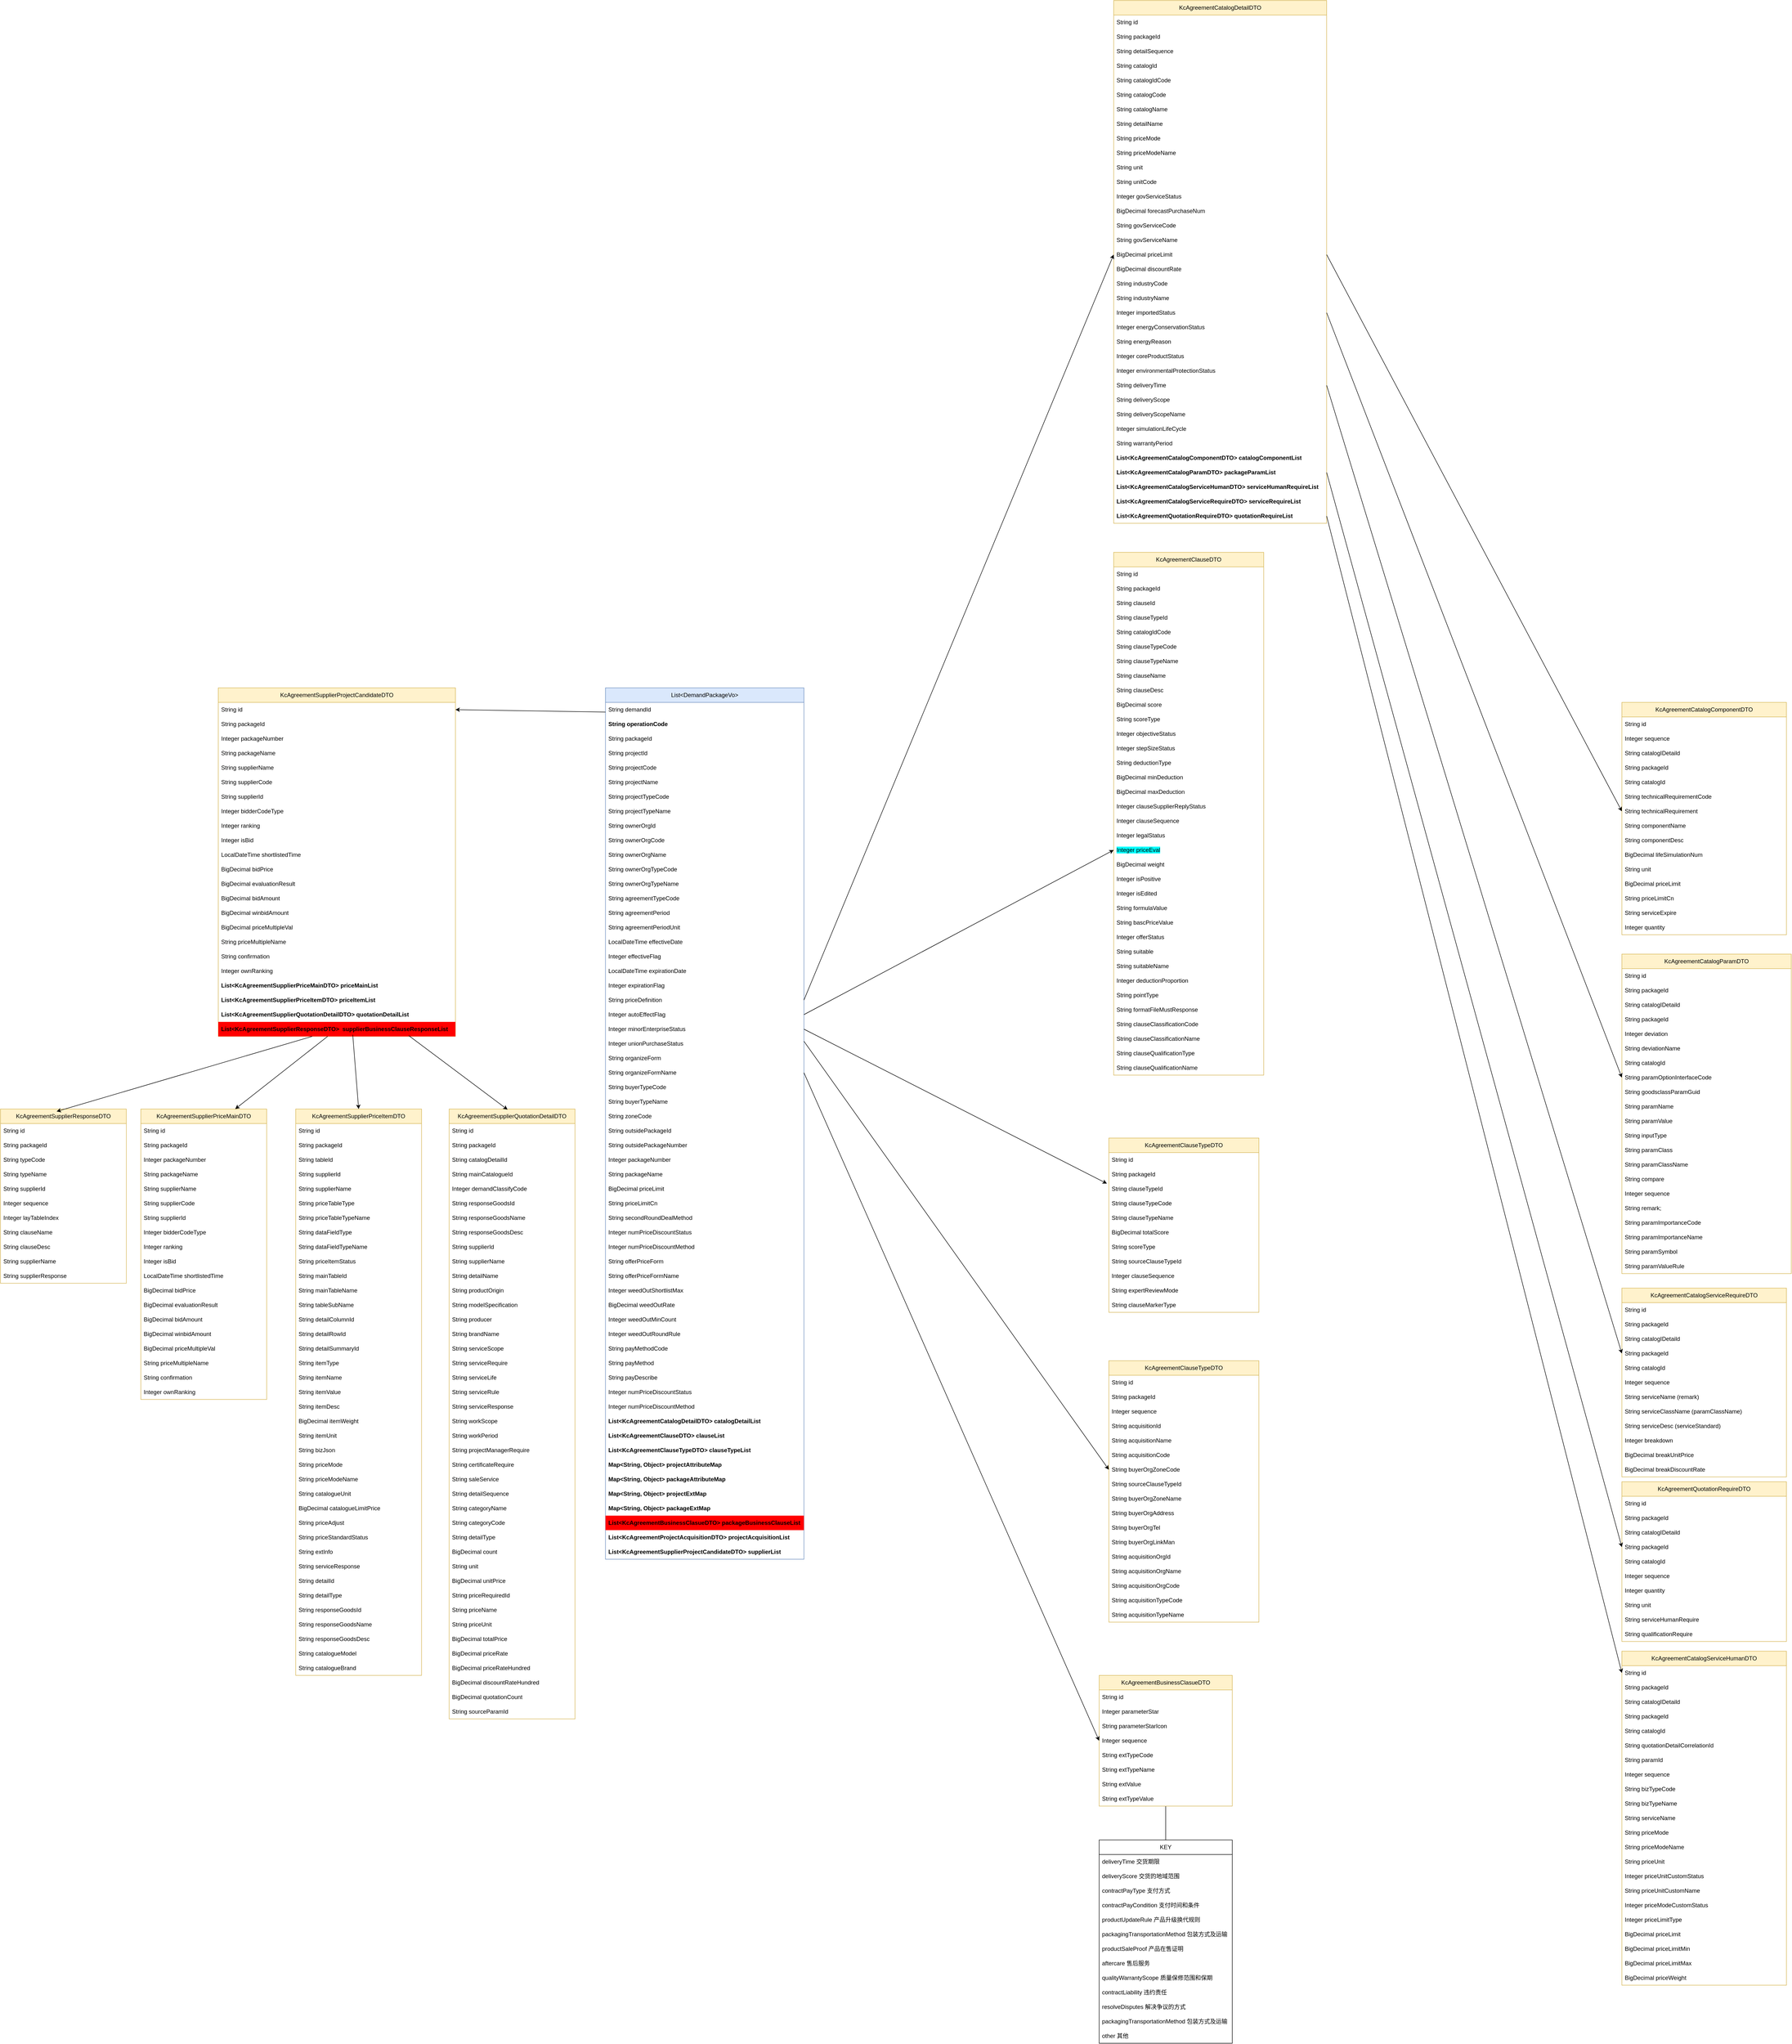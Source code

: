 <mxfile version="24.8.3">
  <diagram name="第 1 页" id="CSqLPtNgL-avwrGDaTlB">
    <mxGraphModel dx="4654" dy="3915" grid="1" gridSize="10" guides="1" tooltips="1" connect="1" arrows="1" fold="1" page="1" pageScale="1" pageWidth="827" pageHeight="1169" math="0" shadow="0">
      <root>
        <mxCell id="0" />
        <mxCell id="1" parent="0" />
        <mxCell id="C2iRjYQwUr5vMglBMvX1-1" value="List&amp;lt;DemandPackageVo&amp;gt;" style="swimlane;fontStyle=0;childLayout=stackLayout;horizontal=1;startSize=30;horizontalStack=0;resizeParent=1;resizeParentMax=0;resizeLast=0;collapsible=1;marginBottom=0;whiteSpace=wrap;html=1;fillColor=#dae8fc;strokeColor=#6c8ebf;" parent="1" vertex="1">
          <mxGeometry x="-370" y="30" width="410" height="1800" as="geometry">
            <mxRectangle x="160" y="20" width="60" height="30" as="alternateBounds" />
          </mxGeometry>
        </mxCell>
        <mxCell id="C2iRjYQwUr5vMglBMvX1-3" value="String demandId" style="text;strokeColor=none;fillColor=none;align=left;verticalAlign=middle;spacingLeft=4;spacingRight=4;overflow=hidden;points=[[0,0.5],[1,0.5]];portConstraint=eastwest;rotatable=0;whiteSpace=wrap;html=1;labelBackgroundColor=default;textShadow=0;" parent="C2iRjYQwUr5vMglBMvX1-1" vertex="1">
          <mxGeometry y="30" width="410" height="30" as="geometry" />
        </mxCell>
        <mxCell id="jJFGgtmmb8NNKWefRlXa-54" value="&lt;b&gt;String operationCode&lt;/b&gt;" style="text;strokeColor=none;fillColor=none;align=left;verticalAlign=middle;spacingLeft=4;spacingRight=4;overflow=hidden;points=[[0,0.5],[1,0.5]];portConstraint=eastwest;rotatable=0;whiteSpace=wrap;html=1;labelBackgroundColor=default;textShadow=0;" parent="C2iRjYQwUr5vMglBMvX1-1" vertex="1">
          <mxGeometry y="60" width="410" height="30" as="geometry" />
        </mxCell>
        <mxCell id="m__d6OJdyXCMt7KyZCjO-17" value="String packageId" style="text;strokeColor=none;fillColor=none;align=left;verticalAlign=middle;spacingLeft=4;spacingRight=4;overflow=hidden;points=[[0,0.5],[1,0.5]];portConstraint=eastwest;rotatable=0;whiteSpace=wrap;html=1;" parent="C2iRjYQwUr5vMglBMvX1-1" vertex="1">
          <mxGeometry y="90" width="410" height="30" as="geometry" />
        </mxCell>
        <mxCell id="C2iRjYQwUr5vMglBMvX1-4" value="String projectId" style="text;strokeColor=none;fillColor=none;align=left;verticalAlign=middle;spacingLeft=4;spacingRight=4;overflow=hidden;points=[[0,0.5],[1,0.5]];portConstraint=eastwest;rotatable=0;whiteSpace=wrap;html=1;labelBackgroundColor=default;" parent="C2iRjYQwUr5vMglBMvX1-1" vertex="1">
          <mxGeometry y="120" width="410" height="30" as="geometry" />
        </mxCell>
        <mxCell id="C2iRjYQwUr5vMglBMvX1-77" value="String projectCode" style="text;strokeColor=none;fillColor=none;align=left;verticalAlign=middle;spacingLeft=4;spacingRight=4;overflow=hidden;points=[[0,0.5],[1,0.5]];portConstraint=eastwest;rotatable=0;whiteSpace=wrap;html=1;labelBackgroundColor=default;" parent="C2iRjYQwUr5vMglBMvX1-1" vertex="1">
          <mxGeometry y="150" width="410" height="30" as="geometry" />
        </mxCell>
        <mxCell id="C2iRjYQwUr5vMglBMvX1-76" value="String projectName" style="text;strokeColor=none;fillColor=none;align=left;verticalAlign=middle;spacingLeft=4;spacingRight=4;overflow=hidden;points=[[0,0.5],[1,0.5]];portConstraint=eastwest;rotatable=0;whiteSpace=wrap;html=1;labelBackgroundColor=default;" parent="C2iRjYQwUr5vMglBMvX1-1" vertex="1">
          <mxGeometry y="180" width="410" height="30" as="geometry" />
        </mxCell>
        <mxCell id="C2iRjYQwUr5vMglBMvX1-75" value="String projectTypeCode" style="text;strokeColor=none;fillColor=none;align=left;verticalAlign=middle;spacingLeft=4;spacingRight=4;overflow=hidden;points=[[0,0.5],[1,0.5]];portConstraint=eastwest;rotatable=0;whiteSpace=wrap;html=1;labelBackgroundColor=default;" parent="C2iRjYQwUr5vMglBMvX1-1" vertex="1">
          <mxGeometry y="210" width="410" height="30" as="geometry" />
        </mxCell>
        <mxCell id="C2iRjYQwUr5vMglBMvX1-74" value="String projectTypeName" style="text;strokeColor=none;fillColor=none;align=left;verticalAlign=middle;spacingLeft=4;spacingRight=4;overflow=hidden;points=[[0,0.5],[1,0.5]];portConstraint=eastwest;rotatable=0;whiteSpace=wrap;html=1;labelBackgroundColor=default;" parent="C2iRjYQwUr5vMglBMvX1-1" vertex="1">
          <mxGeometry y="240" width="410" height="30" as="geometry" />
        </mxCell>
        <mxCell id="C2iRjYQwUr5vMglBMvX1-72" value="String ownerOrgId" style="text;strokeColor=none;fillColor=none;align=left;verticalAlign=middle;spacingLeft=4;spacingRight=4;overflow=hidden;points=[[0,0.5],[1,0.5]];portConstraint=eastwest;rotatable=0;whiteSpace=wrap;html=1;labelBackgroundColor=default;" parent="C2iRjYQwUr5vMglBMvX1-1" vertex="1">
          <mxGeometry y="270" width="410" height="30" as="geometry" />
        </mxCell>
        <mxCell id="C2iRjYQwUr5vMglBMvX1-71" value="String ownerOrgCode" style="text;strokeColor=none;fillColor=none;align=left;verticalAlign=middle;spacingLeft=4;spacingRight=4;overflow=hidden;points=[[0,0.5],[1,0.5]];portConstraint=eastwest;rotatable=0;whiteSpace=wrap;html=1;labelBackgroundColor=default;" parent="C2iRjYQwUr5vMglBMvX1-1" vertex="1">
          <mxGeometry y="300" width="410" height="30" as="geometry" />
        </mxCell>
        <mxCell id="C2iRjYQwUr5vMglBMvX1-70" value="String ownerOrgName" style="text;strokeColor=none;fillColor=none;align=left;verticalAlign=middle;spacingLeft=4;spacingRight=4;overflow=hidden;points=[[0,0.5],[1,0.5]];portConstraint=eastwest;rotatable=0;whiteSpace=wrap;html=1;labelBackgroundColor=default;" parent="C2iRjYQwUr5vMglBMvX1-1" vertex="1">
          <mxGeometry y="330" width="410" height="30" as="geometry" />
        </mxCell>
        <mxCell id="C2iRjYQwUr5vMglBMvX1-69" value="String ownerOrgTypeCode" style="text;strokeColor=none;fillColor=none;align=left;verticalAlign=middle;spacingLeft=4;spacingRight=4;overflow=hidden;points=[[0,0.5],[1,0.5]];portConstraint=eastwest;rotatable=0;whiteSpace=wrap;html=1;labelBackgroundColor=default;" parent="C2iRjYQwUr5vMglBMvX1-1" vertex="1">
          <mxGeometry y="360" width="410" height="30" as="geometry" />
        </mxCell>
        <mxCell id="C2iRjYQwUr5vMglBMvX1-68" value="String ownerOrgTypeName" style="text;strokeColor=none;fillColor=none;align=left;verticalAlign=middle;spacingLeft=4;spacingRight=4;overflow=hidden;points=[[0,0.5],[1,0.5]];portConstraint=eastwest;rotatable=0;whiteSpace=wrap;html=1;labelBackgroundColor=default;" parent="C2iRjYQwUr5vMglBMvX1-1" vertex="1">
          <mxGeometry y="390" width="410" height="30" as="geometry" />
        </mxCell>
        <mxCell id="C2iRjYQwUr5vMglBMvX1-67" value="String agreementTypeCode" style="text;strokeColor=none;fillColor=none;align=left;verticalAlign=middle;spacingLeft=4;spacingRight=4;overflow=hidden;points=[[0,0.5],[1,0.5]];portConstraint=eastwest;rotatable=0;whiteSpace=wrap;html=1;labelBackgroundColor=default;" parent="C2iRjYQwUr5vMglBMvX1-1" vertex="1">
          <mxGeometry y="420" width="410" height="30" as="geometry" />
        </mxCell>
        <mxCell id="C2iRjYQwUr5vMglBMvX1-80" value="String agreementPeriod" style="text;strokeColor=none;fillColor=none;align=left;verticalAlign=middle;spacingLeft=4;spacingRight=4;overflow=hidden;points=[[0,0.5],[1,0.5]];portConstraint=eastwest;rotatable=0;whiteSpace=wrap;html=1;labelBackgroundColor=default;" parent="C2iRjYQwUr5vMglBMvX1-1" vertex="1">
          <mxGeometry y="450" width="410" height="30" as="geometry" />
        </mxCell>
        <mxCell id="C2iRjYQwUr5vMglBMvX1-81" value="String agreementPeriodUnit" style="text;strokeColor=none;fillColor=none;align=left;verticalAlign=middle;spacingLeft=4;spacingRight=4;overflow=hidden;points=[[0,0.5],[1,0.5]];portConstraint=eastwest;rotatable=0;whiteSpace=wrap;html=1;labelBackgroundColor=default;" parent="C2iRjYQwUr5vMglBMvX1-1" vertex="1">
          <mxGeometry y="480" width="410" height="30" as="geometry" />
        </mxCell>
        <mxCell id="C2iRjYQwUr5vMglBMvX1-82" value="LocalDateTime effectiveDate" style="text;strokeColor=none;fillColor=none;align=left;verticalAlign=middle;spacingLeft=4;spacingRight=4;overflow=hidden;points=[[0,0.5],[1,0.5]];portConstraint=eastwest;rotatable=0;whiteSpace=wrap;html=1;labelBackgroundColor=default;" parent="C2iRjYQwUr5vMglBMvX1-1" vertex="1">
          <mxGeometry y="510" width="410" height="30" as="geometry" />
        </mxCell>
        <mxCell id="C2iRjYQwUr5vMglBMvX1-83" value="Integer effectiveFlag" style="text;strokeColor=none;fillColor=none;align=left;verticalAlign=middle;spacingLeft=4;spacingRight=4;overflow=hidden;points=[[0,0.5],[1,0.5]];portConstraint=eastwest;rotatable=0;whiteSpace=wrap;html=1;labelBackgroundColor=default;" parent="C2iRjYQwUr5vMglBMvX1-1" vertex="1">
          <mxGeometry y="540" width="410" height="30" as="geometry" />
        </mxCell>
        <mxCell id="C2iRjYQwUr5vMglBMvX1-84" value="LocalDateTime expirationDate" style="text;strokeColor=none;fillColor=none;align=left;verticalAlign=middle;spacingLeft=4;spacingRight=4;overflow=hidden;points=[[0,0.5],[1,0.5]];portConstraint=eastwest;rotatable=0;whiteSpace=wrap;html=1;labelBackgroundColor=default;" parent="C2iRjYQwUr5vMglBMvX1-1" vertex="1">
          <mxGeometry y="570" width="410" height="30" as="geometry" />
        </mxCell>
        <mxCell id="C2iRjYQwUr5vMglBMvX1-85" value="Integer expirationFlag" style="text;strokeColor=none;fillColor=none;align=left;verticalAlign=middle;spacingLeft=4;spacingRight=4;overflow=hidden;points=[[0,0.5],[1,0.5]];portConstraint=eastwest;rotatable=0;whiteSpace=wrap;html=1;labelBackgroundColor=default;" parent="C2iRjYQwUr5vMglBMvX1-1" vertex="1">
          <mxGeometry y="600" width="410" height="30" as="geometry" />
        </mxCell>
        <mxCell id="C2iRjYQwUr5vMglBMvX1-87" value="String priceDefinition" style="text;strokeColor=none;fillColor=none;align=left;verticalAlign=middle;spacingLeft=4;spacingRight=4;overflow=hidden;points=[[0,0.5],[1,0.5]];portConstraint=eastwest;rotatable=0;whiteSpace=wrap;html=1;labelBackgroundColor=default;" parent="C2iRjYQwUr5vMglBMvX1-1" vertex="1">
          <mxGeometry y="630" width="410" height="30" as="geometry" />
        </mxCell>
        <mxCell id="C2iRjYQwUr5vMglBMvX1-88" value="Integer autoEffectFlag" style="text;strokeColor=none;fillColor=none;align=left;verticalAlign=middle;spacingLeft=4;spacingRight=4;overflow=hidden;points=[[0,0.5],[1,0.5]];portConstraint=eastwest;rotatable=0;whiteSpace=wrap;html=1;labelBackgroundColor=default;" parent="C2iRjYQwUr5vMglBMvX1-1" vertex="1">
          <mxGeometry y="660" width="410" height="30" as="geometry" />
        </mxCell>
        <mxCell id="C2iRjYQwUr5vMglBMvX1-89" value="Integer minorEnterpriseStatus" style="text;strokeColor=none;fillColor=none;align=left;verticalAlign=middle;spacingLeft=4;spacingRight=4;overflow=hidden;points=[[0,0.5],[1,0.5]];portConstraint=eastwest;rotatable=0;whiteSpace=wrap;html=1;labelBackgroundColor=default;" parent="C2iRjYQwUr5vMglBMvX1-1" vertex="1">
          <mxGeometry y="690" width="410" height="30" as="geometry" />
        </mxCell>
        <mxCell id="C2iRjYQwUr5vMglBMvX1-90" value="Integer unionPurchaseStatus" style="text;strokeColor=none;fillColor=none;align=left;verticalAlign=middle;spacingLeft=4;spacingRight=4;overflow=hidden;points=[[0,0.5],[1,0.5]];portConstraint=eastwest;rotatable=0;whiteSpace=wrap;html=1;labelBackgroundColor=default;" parent="C2iRjYQwUr5vMglBMvX1-1" vertex="1">
          <mxGeometry y="720" width="410" height="30" as="geometry" />
        </mxCell>
        <mxCell id="m__d6OJdyXCMt7KyZCjO-4" value="String organizeForm" style="text;strokeColor=none;fillColor=none;align=left;verticalAlign=middle;spacingLeft=4;spacingRight=4;overflow=hidden;points=[[0,0.5],[1,0.5]];portConstraint=eastwest;rotatable=0;whiteSpace=wrap;html=1;" parent="C2iRjYQwUr5vMglBMvX1-1" vertex="1">
          <mxGeometry y="750" width="410" height="30" as="geometry" />
        </mxCell>
        <mxCell id="m__d6OJdyXCMt7KyZCjO-3" value="String organizeFormName" style="text;strokeColor=none;fillColor=none;align=left;verticalAlign=middle;spacingLeft=4;spacingRight=4;overflow=hidden;points=[[0,0.5],[1,0.5]];portConstraint=eastwest;rotatable=0;whiteSpace=wrap;html=1;" parent="C2iRjYQwUr5vMglBMvX1-1" vertex="1">
          <mxGeometry y="780" width="410" height="30" as="geometry" />
        </mxCell>
        <mxCell id="m__d6OJdyXCMt7KyZCjO-7" value="String buyerTypeCode" style="text;strokeColor=none;fillColor=none;align=left;verticalAlign=middle;spacingLeft=4;spacingRight=4;overflow=hidden;points=[[0,0.5],[1,0.5]];portConstraint=eastwest;rotatable=0;whiteSpace=wrap;html=1;labelBackgroundColor=default;" parent="C2iRjYQwUr5vMglBMvX1-1" vertex="1">
          <mxGeometry y="810" width="410" height="30" as="geometry" />
        </mxCell>
        <mxCell id="m__d6OJdyXCMt7KyZCjO-6" value="String buyerTypeName" style="text;strokeColor=none;fillColor=none;align=left;verticalAlign=middle;spacingLeft=4;spacingRight=4;overflow=hidden;points=[[0,0.5],[1,0.5]];portConstraint=eastwest;rotatable=0;whiteSpace=wrap;html=1;labelBackgroundColor=default;" parent="C2iRjYQwUr5vMglBMvX1-1" vertex="1">
          <mxGeometry y="840" width="410" height="30" as="geometry" />
        </mxCell>
        <mxCell id="m__d6OJdyXCMt7KyZCjO-5" value="String zoneCode" style="text;strokeColor=none;fillColor=none;align=left;verticalAlign=middle;spacingLeft=4;spacingRight=4;overflow=hidden;points=[[0,0.5],[1,0.5]];portConstraint=eastwest;rotatable=0;whiteSpace=wrap;html=1;labelBackgroundColor=default;" parent="C2iRjYQwUr5vMglBMvX1-1" vertex="1">
          <mxGeometry y="870" width="410" height="30" as="geometry" />
        </mxCell>
        <mxCell id="m__d6OJdyXCMt7KyZCjO-27" value="String outsidePackageId" style="text;strokeColor=none;fillColor=none;align=left;verticalAlign=middle;spacingLeft=4;spacingRight=4;overflow=hidden;points=[[0,0.5],[1,0.5]];portConstraint=eastwest;rotatable=0;whiteSpace=wrap;html=1;" parent="C2iRjYQwUr5vMglBMvX1-1" vertex="1">
          <mxGeometry y="900" width="410" height="30" as="geometry" />
        </mxCell>
        <mxCell id="m__d6OJdyXCMt7KyZCjO-28" value="String outsidePackageNumber" style="text;strokeColor=none;fillColor=none;align=left;verticalAlign=middle;spacingLeft=4;spacingRight=4;overflow=hidden;points=[[0,0.5],[1,0.5]];portConstraint=eastwest;rotatable=0;whiteSpace=wrap;html=1;" parent="C2iRjYQwUr5vMglBMvX1-1" vertex="1">
          <mxGeometry y="930" width="410" height="30" as="geometry" />
        </mxCell>
        <mxCell id="m__d6OJdyXCMt7KyZCjO-16" value="Integer packageNumber" style="text;strokeColor=none;fillColor=none;align=left;verticalAlign=middle;spacingLeft=4;spacingRight=4;overflow=hidden;points=[[0,0.5],[1,0.5]];portConstraint=eastwest;rotatable=0;whiteSpace=wrap;html=1;" parent="C2iRjYQwUr5vMglBMvX1-1" vertex="1">
          <mxGeometry y="960" width="410" height="30" as="geometry" />
        </mxCell>
        <mxCell id="m__d6OJdyXCMt7KyZCjO-15" value="String packageName" style="text;strokeColor=none;fillColor=none;align=left;verticalAlign=middle;spacingLeft=4;spacingRight=4;overflow=hidden;points=[[0,0.5],[1,0.5]];portConstraint=eastwest;rotatable=0;whiteSpace=wrap;html=1;" parent="C2iRjYQwUr5vMglBMvX1-1" vertex="1">
          <mxGeometry y="990" width="410" height="30" as="geometry" />
        </mxCell>
        <mxCell id="m__d6OJdyXCMt7KyZCjO-14" value="BigDecimal priceLimit" style="text;strokeColor=none;fillColor=none;align=left;verticalAlign=middle;spacingLeft=4;spacingRight=4;overflow=hidden;points=[[0,0.5],[1,0.5]];portConstraint=eastwest;rotatable=0;whiteSpace=wrap;html=1;" parent="C2iRjYQwUr5vMglBMvX1-1" vertex="1">
          <mxGeometry y="1020" width="410" height="30" as="geometry" />
        </mxCell>
        <mxCell id="m__d6OJdyXCMt7KyZCjO-13" value="String priceLimitCn" style="text;strokeColor=none;fillColor=none;align=left;verticalAlign=middle;spacingLeft=4;spacingRight=4;overflow=hidden;points=[[0,0.5],[1,0.5]];portConstraint=eastwest;rotatable=0;whiteSpace=wrap;html=1;" parent="C2iRjYQwUr5vMglBMvX1-1" vertex="1">
          <mxGeometry y="1050" width="410" height="30" as="geometry" />
        </mxCell>
        <mxCell id="m__d6OJdyXCMt7KyZCjO-12" value="String secondRoundDealMethod" style="text;strokeColor=none;fillColor=none;align=left;verticalAlign=middle;spacingLeft=4;spacingRight=4;overflow=hidden;points=[[0,0.5],[1,0.5]];portConstraint=eastwest;rotatable=0;whiteSpace=wrap;html=1;" parent="C2iRjYQwUr5vMglBMvX1-1" vertex="1">
          <mxGeometry y="1080" width="410" height="30" as="geometry" />
        </mxCell>
        <mxCell id="m__d6OJdyXCMt7KyZCjO-11" value="Integer numPriceDiscountStatus" style="text;strokeColor=none;fillColor=none;align=left;verticalAlign=middle;spacingLeft=4;spacingRight=4;overflow=hidden;points=[[0,0.5],[1,0.5]];portConstraint=eastwest;rotatable=0;whiteSpace=wrap;html=1;" parent="C2iRjYQwUr5vMglBMvX1-1" vertex="1">
          <mxGeometry y="1110" width="410" height="30" as="geometry" />
        </mxCell>
        <mxCell id="m__d6OJdyXCMt7KyZCjO-10" value="Integer numPriceDiscountMethod" style="text;strokeColor=none;fillColor=none;align=left;verticalAlign=middle;spacingLeft=4;spacingRight=4;overflow=hidden;points=[[0,0.5],[1,0.5]];portConstraint=eastwest;rotatable=0;whiteSpace=wrap;html=1;" parent="C2iRjYQwUr5vMglBMvX1-1" vertex="1">
          <mxGeometry y="1140" width="410" height="30" as="geometry" />
        </mxCell>
        <mxCell id="m__d6OJdyXCMt7KyZCjO-9" value="String offerPriceForm" style="text;strokeColor=none;fillColor=none;align=left;verticalAlign=middle;spacingLeft=4;spacingRight=4;overflow=hidden;points=[[0,0.5],[1,0.5]];portConstraint=eastwest;rotatable=0;whiteSpace=wrap;html=1;" parent="C2iRjYQwUr5vMglBMvX1-1" vertex="1">
          <mxGeometry y="1170" width="410" height="30" as="geometry" />
        </mxCell>
        <mxCell id="m__d6OJdyXCMt7KyZCjO-8" value="String offerPriceFormName" style="text;strokeColor=none;fillColor=none;align=left;verticalAlign=middle;spacingLeft=4;spacingRight=4;overflow=hidden;points=[[0,0.5],[1,0.5]];portConstraint=eastwest;rotatable=0;whiteSpace=wrap;html=1;" parent="C2iRjYQwUr5vMglBMvX1-1" vertex="1">
          <mxGeometry y="1200" width="410" height="30" as="geometry" />
        </mxCell>
        <mxCell id="m__d6OJdyXCMt7KyZCjO-1" value="Integer weedOutShortlistMax" style="text;strokeColor=none;fillColor=none;align=left;verticalAlign=middle;spacingLeft=4;spacingRight=4;overflow=hidden;points=[[0,0.5],[1,0.5]];portConstraint=eastwest;rotatable=0;whiteSpace=wrap;html=1;" parent="C2iRjYQwUr5vMglBMvX1-1" vertex="1">
          <mxGeometry y="1230" width="410" height="30" as="geometry" />
        </mxCell>
        <mxCell id="m__d6OJdyXCMt7KyZCjO-26" value="BigDecimal weedOutRate" style="text;strokeColor=none;fillColor=none;align=left;verticalAlign=middle;spacingLeft=4;spacingRight=4;overflow=hidden;points=[[0,0.5],[1,0.5]];portConstraint=eastwest;rotatable=0;whiteSpace=wrap;html=1;" parent="C2iRjYQwUr5vMglBMvX1-1" vertex="1">
          <mxGeometry y="1260" width="410" height="30" as="geometry" />
        </mxCell>
        <mxCell id="m__d6OJdyXCMt7KyZCjO-25" value="Integer weedOutMinCount" style="text;strokeColor=none;fillColor=none;align=left;verticalAlign=middle;spacingLeft=4;spacingRight=4;overflow=hidden;points=[[0,0.5],[1,0.5]];portConstraint=eastwest;rotatable=0;whiteSpace=wrap;html=1;" parent="C2iRjYQwUr5vMglBMvX1-1" vertex="1">
          <mxGeometry y="1290" width="410" height="30" as="geometry" />
        </mxCell>
        <mxCell id="m__d6OJdyXCMt7KyZCjO-24" value="Integer weedOutRoundRule" style="text;strokeColor=none;fillColor=none;align=left;verticalAlign=middle;spacingLeft=4;spacingRight=4;overflow=hidden;points=[[0,0.5],[1,0.5]];portConstraint=eastwest;rotatable=0;whiteSpace=wrap;html=1;" parent="C2iRjYQwUr5vMglBMvX1-1" vertex="1">
          <mxGeometry y="1320" width="410" height="30" as="geometry" />
        </mxCell>
        <mxCell id="m__d6OJdyXCMt7KyZCjO-23" value="String payMethodCode" style="text;strokeColor=none;fillColor=none;align=left;verticalAlign=middle;spacingLeft=4;spacingRight=4;overflow=hidden;points=[[0,0.5],[1,0.5]];portConstraint=eastwest;rotatable=0;whiteSpace=wrap;html=1;" parent="C2iRjYQwUr5vMglBMvX1-1" vertex="1">
          <mxGeometry y="1350" width="410" height="30" as="geometry" />
        </mxCell>
        <mxCell id="m__d6OJdyXCMt7KyZCjO-22" value="String payMethod" style="text;strokeColor=none;fillColor=none;align=left;verticalAlign=middle;spacingLeft=4;spacingRight=4;overflow=hidden;points=[[0,0.5],[1,0.5]];portConstraint=eastwest;rotatable=0;whiteSpace=wrap;html=1;" parent="C2iRjYQwUr5vMglBMvX1-1" vertex="1">
          <mxGeometry y="1380" width="410" height="30" as="geometry" />
        </mxCell>
        <mxCell id="m__d6OJdyXCMt7KyZCjO-21" value="String payDescribe" style="text;strokeColor=none;fillColor=none;align=left;verticalAlign=middle;spacingLeft=4;spacingRight=4;overflow=hidden;points=[[0,0.5],[1,0.5]];portConstraint=eastwest;rotatable=0;whiteSpace=wrap;html=1;" parent="C2iRjYQwUr5vMglBMvX1-1" vertex="1">
          <mxGeometry y="1410" width="410" height="30" as="geometry" />
        </mxCell>
        <mxCell id="m__d6OJdyXCMt7KyZCjO-20" value="Integer numPriceDiscountStatus" style="text;strokeColor=none;fillColor=none;align=left;verticalAlign=middle;spacingLeft=4;spacingRight=4;overflow=hidden;points=[[0,0.5],[1,0.5]];portConstraint=eastwest;rotatable=0;whiteSpace=wrap;html=1;" parent="C2iRjYQwUr5vMglBMvX1-1" vertex="1">
          <mxGeometry y="1440" width="410" height="30" as="geometry" />
        </mxCell>
        <mxCell id="m__d6OJdyXCMt7KyZCjO-19" value="Integer numPriceDiscountMethod" style="text;strokeColor=none;fillColor=none;align=left;verticalAlign=middle;spacingLeft=4;spacingRight=4;overflow=hidden;points=[[0,0.5],[1,0.5]];portConstraint=eastwest;rotatable=0;whiteSpace=wrap;html=1;" parent="C2iRjYQwUr5vMglBMvX1-1" vertex="1">
          <mxGeometry y="1470" width="410" height="30" as="geometry" />
        </mxCell>
        <mxCell id="m__d6OJdyXCMt7KyZCjO-18" value="List&amp;lt;KcAgreementCatalogDetailDTO&amp;gt; catalogDetailList" style="text;strokeColor=none;fillColor=none;align=left;verticalAlign=middle;spacingLeft=4;spacingRight=4;overflow=hidden;points=[[0,0.5],[1,0.5]];portConstraint=eastwest;rotatable=0;whiteSpace=wrap;html=1;fontStyle=1" parent="C2iRjYQwUr5vMglBMvX1-1" vertex="1">
          <mxGeometry y="1500" width="410" height="30" as="geometry" />
        </mxCell>
        <mxCell id="m__d6OJdyXCMt7KyZCjO-164" value="List&amp;lt;KcAgreementClauseDTO&amp;gt; clauseList" style="text;strokeColor=none;fillColor=none;align=left;verticalAlign=middle;spacingLeft=4;spacingRight=4;overflow=hidden;points=[[0,0.5],[1,0.5]];portConstraint=eastwest;rotatable=0;whiteSpace=wrap;html=1;fontStyle=1" parent="C2iRjYQwUr5vMglBMvX1-1" vertex="1">
          <mxGeometry y="1530" width="410" height="30" as="geometry" />
        </mxCell>
        <mxCell id="m__d6OJdyXCMt7KyZCjO-166" value="List&amp;lt;KcAgreementClauseTypeDTO&amp;gt; clauseTypeList" style="text;strokeColor=none;fillColor=none;align=left;verticalAlign=middle;spacingLeft=4;spacingRight=4;overflow=hidden;points=[[0,0.5],[1,0.5]];portConstraint=eastwest;rotatable=0;whiteSpace=wrap;html=1;fontStyle=1" parent="C2iRjYQwUr5vMglBMvX1-1" vertex="1">
          <mxGeometry y="1560" width="410" height="30" as="geometry" />
        </mxCell>
        <mxCell id="m__d6OJdyXCMt7KyZCjO-165" value="Map&amp;lt;String, Object&amp;gt; projectAttributeMap" style="text;strokeColor=none;fillColor=none;align=left;verticalAlign=middle;spacingLeft=4;spacingRight=4;overflow=hidden;points=[[0,0.5],[1,0.5]];portConstraint=eastwest;rotatable=0;whiteSpace=wrap;html=1;fontStyle=1" parent="C2iRjYQwUr5vMglBMvX1-1" vertex="1">
          <mxGeometry y="1590" width="410" height="30" as="geometry" />
        </mxCell>
        <mxCell id="JMdAkeIzqonVhZbLqowp-1" value="Map&amp;lt;String, Object&amp;gt; packageAttributeMap" style="text;strokeColor=none;fillColor=none;align=left;verticalAlign=middle;spacingLeft=4;spacingRight=4;overflow=hidden;points=[[0,0.5],[1,0.5]];portConstraint=eastwest;rotatable=0;whiteSpace=wrap;html=1;fontStyle=1" parent="C2iRjYQwUr5vMglBMvX1-1" vertex="1">
          <mxGeometry y="1620" width="410" height="30" as="geometry" />
        </mxCell>
        <mxCell id="m__d6OJdyXCMt7KyZCjO-167" value="Map&amp;lt;String, Object&amp;gt; projectExtMap" style="text;strokeColor=none;fillColor=none;align=left;verticalAlign=middle;spacingLeft=4;spacingRight=4;overflow=hidden;points=[[0,0.5],[1,0.5]];portConstraint=eastwest;rotatable=0;whiteSpace=wrap;html=1;fontStyle=1" parent="C2iRjYQwUr5vMglBMvX1-1" vertex="1">
          <mxGeometry y="1650" width="410" height="30" as="geometry" />
        </mxCell>
        <mxCell id="JMdAkeIzqonVhZbLqowp-2" value="Map&amp;lt;String, Object&amp;gt; packageExtMap" style="text;strokeColor=none;fillColor=none;align=left;verticalAlign=middle;spacingLeft=4;spacingRight=4;overflow=hidden;points=[[0,0.5],[1,0.5]];portConstraint=eastwest;rotatable=0;whiteSpace=wrap;html=1;fontStyle=1" parent="C2iRjYQwUr5vMglBMvX1-1" vertex="1">
          <mxGeometry y="1680" width="410" height="30" as="geometry" />
        </mxCell>
        <mxCell id="jJFGgtmmb8NNKWefRlXa-52" value="List&amp;lt;KcAgreementBusinessClasueDTO&amp;gt; packageBusinessClauseList" style="text;align=left;verticalAlign=middle;spacingLeft=4;spacingRight=4;overflow=hidden;points=[[0,0.5],[1,0.5]];portConstraint=eastwest;rotatable=0;whiteSpace=wrap;html=1;fontStyle=1;fillColor=#FF0000;fillStyle=auto;" parent="C2iRjYQwUr5vMglBMvX1-1" vertex="1">
          <mxGeometry y="1710" width="410" height="30" as="geometry" />
        </mxCell>
        <mxCell id="jJFGgtmmb8NNKWefRlXa-29" value="List&amp;lt;KcAgreementProjectAcquisitionDTO&amp;gt; projectAcquisitionList" style="text;strokeColor=none;fillColor=none;align=left;verticalAlign=middle;spacingLeft=4;spacingRight=4;overflow=hidden;points=[[0,0.5],[1,0.5]];portConstraint=eastwest;rotatable=0;whiteSpace=wrap;html=1;fontStyle=1" parent="C2iRjYQwUr5vMglBMvX1-1" vertex="1">
          <mxGeometry y="1740" width="410" height="30" as="geometry" />
        </mxCell>
        <mxCell id="m__d6OJdyXCMt7KyZCjO-168" value="List&amp;lt;KcAgreementSupplierProjectCandidateDTO&amp;gt; supplierList" style="text;strokeColor=none;fillColor=none;align=left;verticalAlign=middle;spacingLeft=4;spacingRight=4;overflow=hidden;points=[[0,0.5],[1,0.5]];portConstraint=eastwest;rotatable=0;whiteSpace=wrap;html=1;fontStyle=1" parent="C2iRjYQwUr5vMglBMvX1-1" vertex="1">
          <mxGeometry y="1770" width="410" height="30" as="geometry" />
        </mxCell>
        <mxCell id="m__d6OJdyXCMt7KyZCjO-29" value="KcAgreementCatalogDetailDTO" style="swimlane;fontStyle=0;childLayout=stackLayout;horizontal=1;startSize=30;horizontalStack=0;resizeParent=1;resizeParentMax=0;resizeLast=0;collapsible=1;marginBottom=0;whiteSpace=wrap;html=1;fillColor=#fff2cc;strokeColor=#d6b656;" parent="1" vertex="1">
          <mxGeometry x="680" y="-1390" width="440" height="1080" as="geometry">
            <mxRectangle x="70" y="50" width="60" height="30" as="alternateBounds" />
          </mxGeometry>
        </mxCell>
        <mxCell id="m__d6OJdyXCMt7KyZCjO-30" value="String id" style="text;strokeColor=none;fillColor=none;align=left;verticalAlign=middle;spacingLeft=4;spacingRight=4;overflow=hidden;points=[[0,0.5],[1,0.5]];portConstraint=eastwest;rotatable=0;whiteSpace=wrap;html=1;labelBackgroundColor=default;fontFamily=Helvetica;" parent="m__d6OJdyXCMt7KyZCjO-29" vertex="1">
          <mxGeometry y="30" width="440" height="30" as="geometry" />
        </mxCell>
        <mxCell id="m__d6OJdyXCMt7KyZCjO-31" value="String packageId" style="text;strokeColor=none;fillColor=none;align=left;verticalAlign=middle;spacingLeft=4;spacingRight=4;overflow=hidden;points=[[0,0.5],[1,0.5]];portConstraint=eastwest;rotatable=0;whiteSpace=wrap;html=1;labelBackgroundColor=default;textShadow=0;" parent="m__d6OJdyXCMt7KyZCjO-29" vertex="1">
          <mxGeometry y="60" width="440" height="30" as="geometry" />
        </mxCell>
        <mxCell id="m__d6OJdyXCMt7KyZCjO-32" value="String detailSequence" style="text;strokeColor=none;fillColor=none;align=left;verticalAlign=middle;spacingLeft=4;spacingRight=4;overflow=hidden;points=[[0,0.5],[1,0.5]];portConstraint=eastwest;rotatable=0;whiteSpace=wrap;html=1;labelBackgroundColor=default;" parent="m__d6OJdyXCMt7KyZCjO-29" vertex="1">
          <mxGeometry y="90" width="440" height="30" as="geometry" />
        </mxCell>
        <mxCell id="m__d6OJdyXCMt7KyZCjO-33" value="String catalogId" style="text;strokeColor=none;fillColor=none;align=left;verticalAlign=middle;spacingLeft=4;spacingRight=4;overflow=hidden;points=[[0,0.5],[1,0.5]];portConstraint=eastwest;rotatable=0;whiteSpace=wrap;html=1;labelBackgroundColor=default;" parent="m__d6OJdyXCMt7KyZCjO-29" vertex="1">
          <mxGeometry y="120" width="440" height="30" as="geometry" />
        </mxCell>
        <mxCell id="m__d6OJdyXCMt7KyZCjO-34" value="String catalogIdCode" style="text;strokeColor=none;fillColor=none;align=left;verticalAlign=middle;spacingLeft=4;spacingRight=4;overflow=hidden;points=[[0,0.5],[1,0.5]];portConstraint=eastwest;rotatable=0;whiteSpace=wrap;html=1;labelBackgroundColor=default;" parent="m__d6OJdyXCMt7KyZCjO-29" vertex="1">
          <mxGeometry y="150" width="440" height="30" as="geometry" />
        </mxCell>
        <mxCell id="m__d6OJdyXCMt7KyZCjO-35" value="String catalogCode" style="text;strokeColor=none;fillColor=none;align=left;verticalAlign=middle;spacingLeft=4;spacingRight=4;overflow=hidden;points=[[0,0.5],[1,0.5]];portConstraint=eastwest;rotatable=0;whiteSpace=wrap;html=1;labelBackgroundColor=default;" parent="m__d6OJdyXCMt7KyZCjO-29" vertex="1">
          <mxGeometry y="180" width="440" height="30" as="geometry" />
        </mxCell>
        <mxCell id="m__d6OJdyXCMt7KyZCjO-36" value="String catalogName" style="text;strokeColor=none;fillColor=none;align=left;verticalAlign=middle;spacingLeft=4;spacingRight=4;overflow=hidden;points=[[0,0.5],[1,0.5]];portConstraint=eastwest;rotatable=0;whiteSpace=wrap;html=1;labelBackgroundColor=default;" parent="m__d6OJdyXCMt7KyZCjO-29" vertex="1">
          <mxGeometry y="210" width="440" height="30" as="geometry" />
        </mxCell>
        <mxCell id="m__d6OJdyXCMt7KyZCjO-37" value="String detailName" style="text;strokeColor=none;fillColor=none;align=left;verticalAlign=middle;spacingLeft=4;spacingRight=4;overflow=hidden;points=[[0,0.5],[1,0.5]];portConstraint=eastwest;rotatable=0;whiteSpace=wrap;html=1;labelBackgroundColor=default;" parent="m__d6OJdyXCMt7KyZCjO-29" vertex="1">
          <mxGeometry y="240" width="440" height="30" as="geometry" />
        </mxCell>
        <mxCell id="m__d6OJdyXCMt7KyZCjO-38" value="String priceMode" style="text;strokeColor=none;fillColor=none;align=left;verticalAlign=middle;spacingLeft=4;spacingRight=4;overflow=hidden;points=[[0,0.5],[1,0.5]];portConstraint=eastwest;rotatable=0;whiteSpace=wrap;html=1;labelBackgroundColor=default;" parent="m__d6OJdyXCMt7KyZCjO-29" vertex="1">
          <mxGeometry y="270" width="440" height="30" as="geometry" />
        </mxCell>
        <mxCell id="m__d6OJdyXCMt7KyZCjO-39" value="String priceModeName" style="text;strokeColor=none;fillColor=none;align=left;verticalAlign=middle;spacingLeft=4;spacingRight=4;overflow=hidden;points=[[0,0.5],[1,0.5]];portConstraint=eastwest;rotatable=0;whiteSpace=wrap;html=1;labelBackgroundColor=default;" parent="m__d6OJdyXCMt7KyZCjO-29" vertex="1">
          <mxGeometry y="300" width="440" height="30" as="geometry" />
        </mxCell>
        <mxCell id="m__d6OJdyXCMt7KyZCjO-40" value="String unit" style="text;strokeColor=none;fillColor=none;align=left;verticalAlign=middle;spacingLeft=4;spacingRight=4;overflow=hidden;points=[[0,0.5],[1,0.5]];portConstraint=eastwest;rotatable=0;whiteSpace=wrap;html=1;labelBackgroundColor=default;" parent="m__d6OJdyXCMt7KyZCjO-29" vertex="1">
          <mxGeometry y="330" width="440" height="30" as="geometry" />
        </mxCell>
        <mxCell id="m__d6OJdyXCMt7KyZCjO-41" value="String unitCode" style="text;strokeColor=none;fillColor=none;align=left;verticalAlign=middle;spacingLeft=4;spacingRight=4;overflow=hidden;points=[[0,0.5],[1,0.5]];portConstraint=eastwest;rotatable=0;whiteSpace=wrap;html=1;labelBackgroundColor=default;" parent="m__d6OJdyXCMt7KyZCjO-29" vertex="1">
          <mxGeometry y="360" width="440" height="30" as="geometry" />
        </mxCell>
        <mxCell id="m__d6OJdyXCMt7KyZCjO-42" value="Integer govServiceStatus" style="text;strokeColor=none;fillColor=none;align=left;verticalAlign=middle;spacingLeft=4;spacingRight=4;overflow=hidden;points=[[0,0.5],[1,0.5]];portConstraint=eastwest;rotatable=0;whiteSpace=wrap;html=1;labelBackgroundColor=default;" parent="m__d6OJdyXCMt7KyZCjO-29" vertex="1">
          <mxGeometry y="390" width="440" height="30" as="geometry" />
        </mxCell>
        <mxCell id="m__d6OJdyXCMt7KyZCjO-43" value="BigDecimal forecastPurchaseNum" style="text;strokeColor=none;fillColor=none;align=left;verticalAlign=middle;spacingLeft=4;spacingRight=4;overflow=hidden;points=[[0,0.5],[1,0.5]];portConstraint=eastwest;rotatable=0;whiteSpace=wrap;html=1;labelBackgroundColor=default;" parent="m__d6OJdyXCMt7KyZCjO-29" vertex="1">
          <mxGeometry y="420" width="440" height="30" as="geometry" />
        </mxCell>
        <mxCell id="m__d6OJdyXCMt7KyZCjO-44" value="String govServiceCode" style="text;strokeColor=none;fillColor=none;align=left;verticalAlign=middle;spacingLeft=4;spacingRight=4;overflow=hidden;points=[[0,0.5],[1,0.5]];portConstraint=eastwest;rotatable=0;whiteSpace=wrap;html=1;labelBackgroundColor=default;" parent="m__d6OJdyXCMt7KyZCjO-29" vertex="1">
          <mxGeometry y="450" width="440" height="30" as="geometry" />
        </mxCell>
        <mxCell id="m__d6OJdyXCMt7KyZCjO-45" value="String govServiceName" style="text;strokeColor=none;fillColor=none;align=left;verticalAlign=middle;spacingLeft=4;spacingRight=4;overflow=hidden;points=[[0,0.5],[1,0.5]];portConstraint=eastwest;rotatable=0;whiteSpace=wrap;html=1;labelBackgroundColor=default;" parent="m__d6OJdyXCMt7KyZCjO-29" vertex="1">
          <mxGeometry y="480" width="440" height="30" as="geometry" />
        </mxCell>
        <mxCell id="m__d6OJdyXCMt7KyZCjO-46" value="BigDecimal priceLimit" style="text;strokeColor=none;fillColor=none;align=left;verticalAlign=middle;spacingLeft=4;spacingRight=4;overflow=hidden;points=[[0,0.5],[1,0.5]];portConstraint=eastwest;rotatable=0;whiteSpace=wrap;html=1;labelBackgroundColor=default;" parent="m__d6OJdyXCMt7KyZCjO-29" vertex="1">
          <mxGeometry y="510" width="440" height="30" as="geometry" />
        </mxCell>
        <mxCell id="m__d6OJdyXCMt7KyZCjO-47" value="BigDecimal discountRate" style="text;strokeColor=none;fillColor=none;align=left;verticalAlign=middle;spacingLeft=4;spacingRight=4;overflow=hidden;points=[[0,0.5],[1,0.5]];portConstraint=eastwest;rotatable=0;whiteSpace=wrap;html=1;labelBackgroundColor=default;" parent="m__d6OJdyXCMt7KyZCjO-29" vertex="1">
          <mxGeometry y="540" width="440" height="30" as="geometry" />
        </mxCell>
        <mxCell id="m__d6OJdyXCMt7KyZCjO-48" value="String industryCode" style="text;strokeColor=none;fillColor=none;align=left;verticalAlign=middle;spacingLeft=4;spacingRight=4;overflow=hidden;points=[[0,0.5],[1,0.5]];portConstraint=eastwest;rotatable=0;whiteSpace=wrap;html=1;labelBackgroundColor=default;" parent="m__d6OJdyXCMt7KyZCjO-29" vertex="1">
          <mxGeometry y="570" width="440" height="30" as="geometry" />
        </mxCell>
        <mxCell id="m__d6OJdyXCMt7KyZCjO-49" value="String industryName" style="text;strokeColor=none;fillColor=none;align=left;verticalAlign=middle;spacingLeft=4;spacingRight=4;overflow=hidden;points=[[0,0.5],[1,0.5]];portConstraint=eastwest;rotatable=0;whiteSpace=wrap;html=1;labelBackgroundColor=default;" parent="m__d6OJdyXCMt7KyZCjO-29" vertex="1">
          <mxGeometry y="600" width="440" height="30" as="geometry" />
        </mxCell>
        <mxCell id="m__d6OJdyXCMt7KyZCjO-50" value="Integer importedStatus" style="text;strokeColor=none;fillColor=none;align=left;verticalAlign=middle;spacingLeft=4;spacingRight=4;overflow=hidden;points=[[0,0.5],[1,0.5]];portConstraint=eastwest;rotatable=0;whiteSpace=wrap;html=1;labelBackgroundColor=default;" parent="m__d6OJdyXCMt7KyZCjO-29" vertex="1">
          <mxGeometry y="630" width="440" height="30" as="geometry" />
        </mxCell>
        <mxCell id="m__d6OJdyXCMt7KyZCjO-51" value="Integer energyConservationStatus" style="text;strokeColor=none;fillColor=none;align=left;verticalAlign=middle;spacingLeft=4;spacingRight=4;overflow=hidden;points=[[0,0.5],[1,0.5]];portConstraint=eastwest;rotatable=0;whiteSpace=wrap;html=1;labelBackgroundColor=default;" parent="m__d6OJdyXCMt7KyZCjO-29" vertex="1">
          <mxGeometry y="660" width="440" height="30" as="geometry" />
        </mxCell>
        <mxCell id="m__d6OJdyXCMt7KyZCjO-52" value="String energyReason" style="text;strokeColor=none;fillColor=none;align=left;verticalAlign=middle;spacingLeft=4;spacingRight=4;overflow=hidden;points=[[0,0.5],[1,0.5]];portConstraint=eastwest;rotatable=0;whiteSpace=wrap;html=1;labelBackgroundColor=default;" parent="m__d6OJdyXCMt7KyZCjO-29" vertex="1">
          <mxGeometry y="690" width="440" height="30" as="geometry" />
        </mxCell>
        <mxCell id="m__d6OJdyXCMt7KyZCjO-53" value="Integer coreProductStatus" style="text;strokeColor=none;fillColor=none;align=left;verticalAlign=middle;spacingLeft=4;spacingRight=4;overflow=hidden;points=[[0,0.5],[1,0.5]];portConstraint=eastwest;rotatable=0;whiteSpace=wrap;html=1;" parent="m__d6OJdyXCMt7KyZCjO-29" vertex="1">
          <mxGeometry y="720" width="440" height="30" as="geometry" />
        </mxCell>
        <mxCell id="m__d6OJdyXCMt7KyZCjO-54" value="Integer environmentalProtectionStatus" style="text;strokeColor=none;fillColor=none;align=left;verticalAlign=middle;spacingLeft=4;spacingRight=4;overflow=hidden;points=[[0,0.5],[1,0.5]];portConstraint=eastwest;rotatable=0;whiteSpace=wrap;html=1;" parent="m__d6OJdyXCMt7KyZCjO-29" vertex="1">
          <mxGeometry y="750" width="440" height="30" as="geometry" />
        </mxCell>
        <mxCell id="m__d6OJdyXCMt7KyZCjO-55" value="String deliveryTime" style="text;strokeColor=none;fillColor=none;align=left;verticalAlign=middle;spacingLeft=4;spacingRight=4;overflow=hidden;points=[[0,0.5],[1,0.5]];portConstraint=eastwest;rotatable=0;whiteSpace=wrap;html=1;labelBackgroundColor=default;" parent="m__d6OJdyXCMt7KyZCjO-29" vertex="1">
          <mxGeometry y="780" width="440" height="30" as="geometry" />
        </mxCell>
        <mxCell id="m__d6OJdyXCMt7KyZCjO-56" value="String deliveryScope" style="text;strokeColor=none;fillColor=none;align=left;verticalAlign=middle;spacingLeft=4;spacingRight=4;overflow=hidden;points=[[0,0.5],[1,0.5]];portConstraint=eastwest;rotatable=0;whiteSpace=wrap;html=1;labelBackgroundColor=default;" parent="m__d6OJdyXCMt7KyZCjO-29" vertex="1">
          <mxGeometry y="810" width="440" height="30" as="geometry" />
        </mxCell>
        <mxCell id="m__d6OJdyXCMt7KyZCjO-57" value="String deliveryScopeName" style="text;strokeColor=none;fillColor=none;align=left;verticalAlign=middle;spacingLeft=4;spacingRight=4;overflow=hidden;points=[[0,0.5],[1,0.5]];portConstraint=eastwest;rotatable=0;whiteSpace=wrap;html=1;labelBackgroundColor=default;" parent="m__d6OJdyXCMt7KyZCjO-29" vertex="1">
          <mxGeometry y="840" width="440" height="30" as="geometry" />
        </mxCell>
        <mxCell id="m__d6OJdyXCMt7KyZCjO-58" value="Integer simulationLifeCycle" style="text;strokeColor=none;fillColor=none;align=left;verticalAlign=middle;spacingLeft=4;spacingRight=4;overflow=hidden;points=[[0,0.5],[1,0.5]];portConstraint=eastwest;rotatable=0;whiteSpace=wrap;html=1;" parent="m__d6OJdyXCMt7KyZCjO-29" vertex="1">
          <mxGeometry y="870" width="440" height="30" as="geometry" />
        </mxCell>
        <mxCell id="m__d6OJdyXCMt7KyZCjO-59" value="String warrantyPeriod" style="text;strokeColor=none;fillColor=none;align=left;verticalAlign=middle;spacingLeft=4;spacingRight=4;overflow=hidden;points=[[0,0.5],[1,0.5]];portConstraint=eastwest;rotatable=0;whiteSpace=wrap;html=1;" parent="m__d6OJdyXCMt7KyZCjO-29" vertex="1">
          <mxGeometry y="900" width="440" height="30" as="geometry" />
        </mxCell>
        <mxCell id="m__d6OJdyXCMt7KyZCjO-76" value="List&amp;lt;KcAgreementCatalogComponentDTO&amp;gt; catalogComponentList" style="text;strokeColor=none;fillColor=none;align=left;verticalAlign=middle;spacingLeft=4;spacingRight=4;overflow=hidden;points=[[0,0.5],[1,0.5]];portConstraint=eastwest;rotatable=0;whiteSpace=wrap;html=1;fontStyle=1" parent="m__d6OJdyXCMt7KyZCjO-29" vertex="1">
          <mxGeometry y="930" width="440" height="30" as="geometry" />
        </mxCell>
        <mxCell id="m__d6OJdyXCMt7KyZCjO-77" value="List&amp;lt;KcAgreementCatalogParamDTO&amp;gt; packageParamList" style="text;strokeColor=none;fillColor=none;align=left;verticalAlign=middle;spacingLeft=4;spacingRight=4;overflow=hidden;points=[[0,0.5],[1,0.5]];portConstraint=eastwest;rotatable=0;whiteSpace=wrap;html=1;fontStyle=1" parent="m__d6OJdyXCMt7KyZCjO-29" vertex="1">
          <mxGeometry y="960" width="440" height="30" as="geometry" />
        </mxCell>
        <mxCell id="m__d6OJdyXCMt7KyZCjO-78" value="List&amp;lt;KcAgreementCatalogServiceHumanDTO&amp;gt; serviceHumanRequireList" style="text;strokeColor=none;fillColor=none;align=left;verticalAlign=middle;spacingLeft=4;spacingRight=4;overflow=hidden;points=[[0,0.5],[1,0.5]];portConstraint=eastwest;rotatable=0;whiteSpace=wrap;html=1;fontStyle=1" parent="m__d6OJdyXCMt7KyZCjO-29" vertex="1">
          <mxGeometry y="990" width="440" height="30" as="geometry" />
        </mxCell>
        <mxCell id="uhuIzP3Es-dFqJNIFF9s-1" value="List&amp;lt;KcAgreementCatalogServiceRequireDTO&amp;gt; serviceRequireList" style="text;strokeColor=none;fillColor=none;align=left;verticalAlign=middle;spacingLeft=4;spacingRight=4;overflow=hidden;points=[[0,0.5],[1,0.5]];portConstraint=eastwest;rotatable=0;whiteSpace=wrap;html=1;fontStyle=1" parent="m__d6OJdyXCMt7KyZCjO-29" vertex="1">
          <mxGeometry y="1020" width="440" height="30" as="geometry" />
        </mxCell>
        <mxCell id="uhuIzP3Es-dFqJNIFF9s-2" value="List&amp;lt;KcAgreementQuotationRequireDTO&amp;gt; quotationRequireList" style="text;strokeColor=none;fillColor=none;align=left;verticalAlign=middle;spacingLeft=4;spacingRight=4;overflow=hidden;points=[[0,0.5],[1,0.5]];portConstraint=eastwest;rotatable=0;whiteSpace=wrap;html=1;fontStyle=1" parent="m__d6OJdyXCMt7KyZCjO-29" vertex="1">
          <mxGeometry y="1050" width="440" height="30" as="geometry" />
        </mxCell>
        <mxCell id="m__d6OJdyXCMt7KyZCjO-80" value="KcAgreementCatalogComponentDTO" style="swimlane;fontStyle=0;childLayout=stackLayout;horizontal=1;startSize=30;horizontalStack=0;resizeParent=1;resizeParentMax=0;resizeLast=0;collapsible=1;marginBottom=0;whiteSpace=wrap;html=1;fillColor=#fff2cc;strokeColor=#d6b656;" parent="1" vertex="1">
          <mxGeometry x="1730" y="60" width="340" height="480" as="geometry">
            <mxRectangle x="70" y="50" width="60" height="30" as="alternateBounds" />
          </mxGeometry>
        </mxCell>
        <mxCell id="m__d6OJdyXCMt7KyZCjO-81" value="String id" style="text;strokeColor=none;fillColor=none;align=left;verticalAlign=middle;spacingLeft=4;spacingRight=4;overflow=hidden;points=[[0,0.5],[1,0.5]];portConstraint=eastwest;rotatable=0;whiteSpace=wrap;html=1;labelBackgroundColor=default;fontFamily=Helvetica;" parent="m__d6OJdyXCMt7KyZCjO-80" vertex="1">
          <mxGeometry y="30" width="340" height="30" as="geometry" />
        </mxCell>
        <mxCell id="m__d6OJdyXCMt7KyZCjO-82" value="Integer sequence" style="text;strokeColor=none;fillColor=none;align=left;verticalAlign=middle;spacingLeft=4;spacingRight=4;overflow=hidden;points=[[0,0.5],[1,0.5]];portConstraint=eastwest;rotatable=0;whiteSpace=wrap;html=1;labelBackgroundColor=default;textShadow=0;" parent="m__d6OJdyXCMt7KyZCjO-80" vertex="1">
          <mxGeometry y="60" width="340" height="30" as="geometry" />
        </mxCell>
        <mxCell id="m__d6OJdyXCMt7KyZCjO-83" value="String catalogIDetaild" style="text;strokeColor=none;fillColor=none;align=left;verticalAlign=middle;spacingLeft=4;spacingRight=4;overflow=hidden;points=[[0,0.5],[1,0.5]];portConstraint=eastwest;rotatable=0;whiteSpace=wrap;html=1;labelBackgroundColor=default;" parent="m__d6OJdyXCMt7KyZCjO-80" vertex="1">
          <mxGeometry y="90" width="340" height="30" as="geometry" />
        </mxCell>
        <mxCell id="m__d6OJdyXCMt7KyZCjO-84" value="String packageId" style="text;strokeColor=none;fillColor=none;align=left;verticalAlign=middle;spacingLeft=4;spacingRight=4;overflow=hidden;points=[[0,0.5],[1,0.5]];portConstraint=eastwest;rotatable=0;whiteSpace=wrap;html=1;labelBackgroundColor=default;" parent="m__d6OJdyXCMt7KyZCjO-80" vertex="1">
          <mxGeometry y="120" width="340" height="30" as="geometry" />
        </mxCell>
        <mxCell id="m__d6OJdyXCMt7KyZCjO-85" value="String catalogId" style="text;strokeColor=none;fillColor=none;align=left;verticalAlign=middle;spacingLeft=4;spacingRight=4;overflow=hidden;points=[[0,0.5],[1,0.5]];portConstraint=eastwest;rotatable=0;whiteSpace=wrap;html=1;labelBackgroundColor=default;" parent="m__d6OJdyXCMt7KyZCjO-80" vertex="1">
          <mxGeometry y="150" width="340" height="30" as="geometry" />
        </mxCell>
        <mxCell id="m__d6OJdyXCMt7KyZCjO-86" value="String technicalRequirementCode" style="text;strokeColor=none;fillColor=none;align=left;verticalAlign=middle;spacingLeft=4;spacingRight=4;overflow=hidden;points=[[0,0.5],[1,0.5]];portConstraint=eastwest;rotatable=0;whiteSpace=wrap;html=1;labelBackgroundColor=default;" parent="m__d6OJdyXCMt7KyZCjO-80" vertex="1">
          <mxGeometry y="180" width="340" height="30" as="geometry" />
        </mxCell>
        <mxCell id="m__d6OJdyXCMt7KyZCjO-87" value="String technicalRequirement" style="text;strokeColor=none;fillColor=none;align=left;verticalAlign=middle;spacingLeft=4;spacingRight=4;overflow=hidden;points=[[0,0.5],[1,0.5]];portConstraint=eastwest;rotatable=0;whiteSpace=wrap;html=1;labelBackgroundColor=default;" parent="m__d6OJdyXCMt7KyZCjO-80" vertex="1">
          <mxGeometry y="210" width="340" height="30" as="geometry" />
        </mxCell>
        <mxCell id="m__d6OJdyXCMt7KyZCjO-88" value="String componentName" style="text;strokeColor=none;fillColor=none;align=left;verticalAlign=middle;spacingLeft=4;spacingRight=4;overflow=hidden;points=[[0,0.5],[1,0.5]];portConstraint=eastwest;rotatable=0;whiteSpace=wrap;html=1;labelBackgroundColor=default;" parent="m__d6OJdyXCMt7KyZCjO-80" vertex="1">
          <mxGeometry y="240" width="340" height="30" as="geometry" />
        </mxCell>
        <mxCell id="m__d6OJdyXCMt7KyZCjO-89" value="String componentDesc" style="text;strokeColor=none;fillColor=none;align=left;verticalAlign=middle;spacingLeft=4;spacingRight=4;overflow=hidden;points=[[0,0.5],[1,0.5]];portConstraint=eastwest;rotatable=0;whiteSpace=wrap;html=1;labelBackgroundColor=default;" parent="m__d6OJdyXCMt7KyZCjO-80" vertex="1">
          <mxGeometry y="270" width="340" height="30" as="geometry" />
        </mxCell>
        <mxCell id="m__d6OJdyXCMt7KyZCjO-90" value="BigDecimal lifeSimulationNum" style="text;strokeColor=none;fillColor=none;align=left;verticalAlign=middle;spacingLeft=4;spacingRight=4;overflow=hidden;points=[[0,0.5],[1,0.5]];portConstraint=eastwest;rotatable=0;whiteSpace=wrap;html=1;labelBackgroundColor=default;" parent="m__d6OJdyXCMt7KyZCjO-80" vertex="1">
          <mxGeometry y="300" width="340" height="30" as="geometry" />
        </mxCell>
        <mxCell id="m__d6OJdyXCMt7KyZCjO-91" value="String unit" style="text;strokeColor=none;fillColor=none;align=left;verticalAlign=middle;spacingLeft=4;spacingRight=4;overflow=hidden;points=[[0,0.5],[1,0.5]];portConstraint=eastwest;rotatable=0;whiteSpace=wrap;html=1;labelBackgroundColor=default;" parent="m__d6OJdyXCMt7KyZCjO-80" vertex="1">
          <mxGeometry y="330" width="340" height="30" as="geometry" />
        </mxCell>
        <mxCell id="m__d6OJdyXCMt7KyZCjO-92" value="BigDecimal priceLimit" style="text;strokeColor=none;fillColor=none;align=left;verticalAlign=middle;spacingLeft=4;spacingRight=4;overflow=hidden;points=[[0,0.5],[1,0.5]];portConstraint=eastwest;rotatable=0;whiteSpace=wrap;html=1;labelBackgroundColor=default;" parent="m__d6OJdyXCMt7KyZCjO-80" vertex="1">
          <mxGeometry y="360" width="340" height="30" as="geometry" />
        </mxCell>
        <mxCell id="m__d6OJdyXCMt7KyZCjO-93" value="String priceLimitCn" style="text;strokeColor=none;fillColor=none;align=left;verticalAlign=middle;spacingLeft=4;spacingRight=4;overflow=hidden;points=[[0,0.5],[1,0.5]];portConstraint=eastwest;rotatable=0;whiteSpace=wrap;html=1;labelBackgroundColor=default;" parent="m__d6OJdyXCMt7KyZCjO-80" vertex="1">
          <mxGeometry y="390" width="340" height="30" as="geometry" />
        </mxCell>
        <mxCell id="m__d6OJdyXCMt7KyZCjO-94" value="String serviceExpire" style="text;strokeColor=none;fillColor=none;align=left;verticalAlign=middle;spacingLeft=4;spacingRight=4;overflow=hidden;points=[[0,0.5],[1,0.5]];portConstraint=eastwest;rotatable=0;whiteSpace=wrap;html=1;labelBackgroundColor=default;" parent="m__d6OJdyXCMt7KyZCjO-80" vertex="1">
          <mxGeometry y="420" width="340" height="30" as="geometry" />
        </mxCell>
        <mxCell id="m__d6OJdyXCMt7KyZCjO-95" value="Integer quantity" style="text;strokeColor=none;fillColor=none;align=left;verticalAlign=middle;spacingLeft=4;spacingRight=4;overflow=hidden;points=[[0,0.5],[1,0.5]];portConstraint=eastwest;rotatable=0;whiteSpace=wrap;html=1;labelBackgroundColor=default;" parent="m__d6OJdyXCMt7KyZCjO-80" vertex="1">
          <mxGeometry y="450" width="340" height="30" as="geometry" />
        </mxCell>
        <mxCell id="m__d6OJdyXCMt7KyZCjO-115" value="KcAgreementCatalogParamDTO" style="swimlane;fontStyle=0;childLayout=stackLayout;horizontal=1;startSize=30;horizontalStack=0;resizeParent=1;resizeParentMax=0;resizeLast=0;collapsible=1;marginBottom=0;whiteSpace=wrap;html=1;fillColor=#fff2cc;strokeColor=#d6b656;" parent="1" vertex="1">
          <mxGeometry x="1730" y="580" width="350" height="660" as="geometry">
            <mxRectangle x="70" y="50" width="60" height="30" as="alternateBounds" />
          </mxGeometry>
        </mxCell>
        <mxCell id="m__d6OJdyXCMt7KyZCjO-116" value="String id" style="text;strokeColor=none;fillColor=none;align=left;verticalAlign=middle;spacingLeft=4;spacingRight=4;overflow=hidden;points=[[0,0.5],[1,0.5]];portConstraint=eastwest;rotatable=0;whiteSpace=wrap;html=1;labelBackgroundColor=default;fontFamily=Helvetica;" parent="m__d6OJdyXCMt7KyZCjO-115" vertex="1">
          <mxGeometry y="30" width="350" height="30" as="geometry" />
        </mxCell>
        <mxCell id="m__d6OJdyXCMt7KyZCjO-117" value="String packageId" style="text;strokeColor=none;fillColor=none;align=left;verticalAlign=middle;spacingLeft=4;spacingRight=4;overflow=hidden;points=[[0,0.5],[1,0.5]];portConstraint=eastwest;rotatable=0;whiteSpace=wrap;html=1;labelBackgroundColor=default;textShadow=0;" parent="m__d6OJdyXCMt7KyZCjO-115" vertex="1">
          <mxGeometry y="60" width="350" height="30" as="geometry" />
        </mxCell>
        <mxCell id="m__d6OJdyXCMt7KyZCjO-118" value="String catalogIDetaild" style="text;strokeColor=none;fillColor=none;align=left;verticalAlign=middle;spacingLeft=4;spacingRight=4;overflow=hidden;points=[[0,0.5],[1,0.5]];portConstraint=eastwest;rotatable=0;whiteSpace=wrap;html=1;labelBackgroundColor=default;" parent="m__d6OJdyXCMt7KyZCjO-115" vertex="1">
          <mxGeometry y="90" width="350" height="30" as="geometry" />
        </mxCell>
        <mxCell id="m__d6OJdyXCMt7KyZCjO-119" value="String packageId" style="text;strokeColor=none;fillColor=none;align=left;verticalAlign=middle;spacingLeft=4;spacingRight=4;overflow=hidden;points=[[0,0.5],[1,0.5]];portConstraint=eastwest;rotatable=0;whiteSpace=wrap;html=1;labelBackgroundColor=default;" parent="m__d6OJdyXCMt7KyZCjO-115" vertex="1">
          <mxGeometry y="120" width="350" height="30" as="geometry" />
        </mxCell>
        <mxCell id="m__d6OJdyXCMt7KyZCjO-120" value="Integer deviation" style="text;strokeColor=none;fillColor=none;align=left;verticalAlign=middle;spacingLeft=4;spacingRight=4;overflow=hidden;points=[[0,0.5],[1,0.5]];portConstraint=eastwest;rotatable=0;whiteSpace=wrap;html=1;labelBackgroundColor=default;" parent="m__d6OJdyXCMt7KyZCjO-115" vertex="1">
          <mxGeometry y="150" width="350" height="30" as="geometry" />
        </mxCell>
        <mxCell id="m__d6OJdyXCMt7KyZCjO-121" value="String deviationName" style="text;strokeColor=none;fillColor=none;align=left;verticalAlign=middle;spacingLeft=4;spacingRight=4;overflow=hidden;points=[[0,0.5],[1,0.5]];portConstraint=eastwest;rotatable=0;whiteSpace=wrap;html=1;labelBackgroundColor=default;" parent="m__d6OJdyXCMt7KyZCjO-115" vertex="1">
          <mxGeometry y="180" width="350" height="30" as="geometry" />
        </mxCell>
        <mxCell id="m__d6OJdyXCMt7KyZCjO-122" value="String catalogId" style="text;strokeColor=none;fillColor=none;align=left;verticalAlign=middle;spacingLeft=4;spacingRight=4;overflow=hidden;points=[[0,0.5],[1,0.5]];portConstraint=eastwest;rotatable=0;whiteSpace=wrap;html=1;labelBackgroundColor=default;" parent="m__d6OJdyXCMt7KyZCjO-115" vertex="1">
          <mxGeometry y="210" width="350" height="30" as="geometry" />
        </mxCell>
        <mxCell id="m__d6OJdyXCMt7KyZCjO-123" value="String paramOptionInterfaceCode" style="text;strokeColor=none;fillColor=none;align=left;verticalAlign=middle;spacingLeft=4;spacingRight=4;overflow=hidden;points=[[0,0.5],[1,0.5]];portConstraint=eastwest;rotatable=0;whiteSpace=wrap;html=1;labelBackgroundColor=default;" parent="m__d6OJdyXCMt7KyZCjO-115" vertex="1">
          <mxGeometry y="240" width="350" height="30" as="geometry" />
        </mxCell>
        <mxCell id="m__d6OJdyXCMt7KyZCjO-124" value="String goodsclassParamGuid" style="text;strokeColor=none;fillColor=none;align=left;verticalAlign=middle;spacingLeft=4;spacingRight=4;overflow=hidden;points=[[0,0.5],[1,0.5]];portConstraint=eastwest;rotatable=0;whiteSpace=wrap;html=1;labelBackgroundColor=default;" parent="m__d6OJdyXCMt7KyZCjO-115" vertex="1">
          <mxGeometry y="270" width="350" height="30" as="geometry" />
        </mxCell>
        <mxCell id="m__d6OJdyXCMt7KyZCjO-125" value="String paramName" style="text;strokeColor=none;fillColor=none;align=left;verticalAlign=middle;spacingLeft=4;spacingRight=4;overflow=hidden;points=[[0,0.5],[1,0.5]];portConstraint=eastwest;rotatable=0;whiteSpace=wrap;html=1;labelBackgroundColor=default;" parent="m__d6OJdyXCMt7KyZCjO-115" vertex="1">
          <mxGeometry y="300" width="350" height="30" as="geometry" />
        </mxCell>
        <mxCell id="m__d6OJdyXCMt7KyZCjO-126" value="String paramValue" style="text;strokeColor=none;fillColor=none;align=left;verticalAlign=middle;spacingLeft=4;spacingRight=4;overflow=hidden;points=[[0,0.5],[1,0.5]];portConstraint=eastwest;rotatable=0;whiteSpace=wrap;html=1;labelBackgroundColor=default;" parent="m__d6OJdyXCMt7KyZCjO-115" vertex="1">
          <mxGeometry y="330" width="350" height="30" as="geometry" />
        </mxCell>
        <mxCell id="m__d6OJdyXCMt7KyZCjO-127" value="String inputType" style="text;strokeColor=none;fillColor=none;align=left;verticalAlign=middle;spacingLeft=4;spacingRight=4;overflow=hidden;points=[[0,0.5],[1,0.5]];portConstraint=eastwest;rotatable=0;whiteSpace=wrap;html=1;labelBackgroundColor=default;" parent="m__d6OJdyXCMt7KyZCjO-115" vertex="1">
          <mxGeometry y="360" width="350" height="30" as="geometry" />
        </mxCell>
        <mxCell id="m__d6OJdyXCMt7KyZCjO-128" value="String paramClass" style="text;strokeColor=none;fillColor=none;align=left;verticalAlign=middle;spacingLeft=4;spacingRight=4;overflow=hidden;points=[[0,0.5],[1,0.5]];portConstraint=eastwest;rotatable=0;whiteSpace=wrap;html=1;labelBackgroundColor=default;" parent="m__d6OJdyXCMt7KyZCjO-115" vertex="1">
          <mxGeometry y="390" width="350" height="30" as="geometry" />
        </mxCell>
        <mxCell id="m__d6OJdyXCMt7KyZCjO-129" value="String paramClassName" style="text;strokeColor=none;fillColor=none;align=left;verticalAlign=middle;spacingLeft=4;spacingRight=4;overflow=hidden;points=[[0,0.5],[1,0.5]];portConstraint=eastwest;rotatable=0;whiteSpace=wrap;html=1;labelBackgroundColor=default;" parent="m__d6OJdyXCMt7KyZCjO-115" vertex="1">
          <mxGeometry y="420" width="350" height="30" as="geometry" />
        </mxCell>
        <mxCell id="m__d6OJdyXCMt7KyZCjO-130" value="String compare" style="text;strokeColor=none;fillColor=none;align=left;verticalAlign=middle;spacingLeft=4;spacingRight=4;overflow=hidden;points=[[0,0.5],[1,0.5]];portConstraint=eastwest;rotatable=0;whiteSpace=wrap;html=1;labelBackgroundColor=default;" parent="m__d6OJdyXCMt7KyZCjO-115" vertex="1">
          <mxGeometry y="450" width="350" height="30" as="geometry" />
        </mxCell>
        <mxCell id="m__d6OJdyXCMt7KyZCjO-134" value="Integer sequence" style="text;strokeColor=none;fillColor=none;align=left;verticalAlign=middle;spacingLeft=4;spacingRight=4;overflow=hidden;points=[[0,0.5],[1,0.5]];portConstraint=eastwest;rotatable=0;whiteSpace=wrap;html=1;labelBackgroundColor=default;" parent="m__d6OJdyXCMt7KyZCjO-115" vertex="1">
          <mxGeometry y="480" width="350" height="30" as="geometry" />
        </mxCell>
        <mxCell id="m__d6OJdyXCMt7KyZCjO-133" value="String remark;" style="text;strokeColor=none;fillColor=none;align=left;verticalAlign=middle;spacingLeft=4;spacingRight=4;overflow=hidden;points=[[0,0.5],[1,0.5]];portConstraint=eastwest;rotatable=0;whiteSpace=wrap;html=1;labelBackgroundColor=default;" parent="m__d6OJdyXCMt7KyZCjO-115" vertex="1">
          <mxGeometry y="510" width="350" height="30" as="geometry" />
        </mxCell>
        <mxCell id="m__d6OJdyXCMt7KyZCjO-132" value="String paramImportanceCode" style="text;strokeColor=none;fillColor=none;align=left;verticalAlign=middle;spacingLeft=4;spacingRight=4;overflow=hidden;points=[[0,0.5],[1,0.5]];portConstraint=eastwest;rotatable=0;whiteSpace=wrap;html=1;labelBackgroundColor=default;" parent="m__d6OJdyXCMt7KyZCjO-115" vertex="1">
          <mxGeometry y="540" width="350" height="30" as="geometry" />
        </mxCell>
        <mxCell id="m__d6OJdyXCMt7KyZCjO-131" value="String paramImportanceName" style="text;strokeColor=none;fillColor=none;align=left;verticalAlign=middle;spacingLeft=4;spacingRight=4;overflow=hidden;points=[[0,0.5],[1,0.5]];portConstraint=eastwest;rotatable=0;whiteSpace=wrap;html=1;labelBackgroundColor=default;" parent="m__d6OJdyXCMt7KyZCjO-115" vertex="1">
          <mxGeometry y="570" width="350" height="30" as="geometry" />
        </mxCell>
        <mxCell id="m__d6OJdyXCMt7KyZCjO-140" value="String paramSymbol" style="text;strokeColor=none;fillColor=none;align=left;verticalAlign=middle;spacingLeft=4;spacingRight=4;overflow=hidden;points=[[0,0.5],[1,0.5]];portConstraint=eastwest;rotatable=0;whiteSpace=wrap;html=1;labelBackgroundColor=default;" parent="m__d6OJdyXCMt7KyZCjO-115" vertex="1">
          <mxGeometry y="600" width="350" height="30" as="geometry" />
        </mxCell>
        <mxCell id="m__d6OJdyXCMt7KyZCjO-139" value="String paramValueRule" style="text;strokeColor=none;fillColor=none;align=left;verticalAlign=middle;spacingLeft=4;spacingRight=4;overflow=hidden;points=[[0,0.5],[1,0.5]];portConstraint=eastwest;rotatable=0;whiteSpace=wrap;html=1;labelBackgroundColor=default;" parent="m__d6OJdyXCMt7KyZCjO-115" vertex="1">
          <mxGeometry y="630" width="350" height="30" as="geometry" />
        </mxCell>
        <mxCell id="m__d6OJdyXCMt7KyZCjO-141" value="KcAgreementCatalogServiceRequireDTO" style="swimlane;fontStyle=0;childLayout=stackLayout;horizontal=1;startSize=30;horizontalStack=0;resizeParent=1;resizeParentMax=0;resizeLast=0;collapsible=1;marginBottom=0;whiteSpace=wrap;html=1;fillColor=#fff2cc;strokeColor=#d6b656;" parent="1" vertex="1">
          <mxGeometry x="1730" y="1270" width="340" height="390" as="geometry">
            <mxRectangle x="70" y="50" width="60" height="30" as="alternateBounds" />
          </mxGeometry>
        </mxCell>
        <mxCell id="m__d6OJdyXCMt7KyZCjO-142" value="String id" style="text;strokeColor=none;fillColor=none;align=left;verticalAlign=middle;spacingLeft=4;spacingRight=4;overflow=hidden;points=[[0,0.5],[1,0.5]];portConstraint=eastwest;rotatable=0;whiteSpace=wrap;html=1;labelBackgroundColor=default;fontFamily=Helvetica;" parent="m__d6OJdyXCMt7KyZCjO-141" vertex="1">
          <mxGeometry y="30" width="340" height="30" as="geometry" />
        </mxCell>
        <mxCell id="m__d6OJdyXCMt7KyZCjO-143" value="String packageId" style="text;strokeColor=none;fillColor=none;align=left;verticalAlign=middle;spacingLeft=4;spacingRight=4;overflow=hidden;points=[[0,0.5],[1,0.5]];portConstraint=eastwest;rotatable=0;whiteSpace=wrap;html=1;labelBackgroundColor=default;textShadow=0;" parent="m__d6OJdyXCMt7KyZCjO-141" vertex="1">
          <mxGeometry y="60" width="340" height="30" as="geometry" />
        </mxCell>
        <mxCell id="m__d6OJdyXCMt7KyZCjO-144" value="String catalogIDetaild" style="text;strokeColor=none;fillColor=none;align=left;verticalAlign=middle;spacingLeft=4;spacingRight=4;overflow=hidden;points=[[0,0.5],[1,0.5]];portConstraint=eastwest;rotatable=0;whiteSpace=wrap;html=1;labelBackgroundColor=default;" parent="m__d6OJdyXCMt7KyZCjO-141" vertex="1">
          <mxGeometry y="90" width="340" height="30" as="geometry" />
        </mxCell>
        <mxCell id="m__d6OJdyXCMt7KyZCjO-145" value="String packageId" style="text;strokeColor=none;fillColor=none;align=left;verticalAlign=middle;spacingLeft=4;spacingRight=4;overflow=hidden;points=[[0,0.5],[1,0.5]];portConstraint=eastwest;rotatable=0;whiteSpace=wrap;html=1;labelBackgroundColor=default;" parent="m__d6OJdyXCMt7KyZCjO-141" vertex="1">
          <mxGeometry y="120" width="340" height="30" as="geometry" />
        </mxCell>
        <mxCell id="m__d6OJdyXCMt7KyZCjO-148" value="String catalogId" style="text;strokeColor=none;fillColor=none;align=left;verticalAlign=middle;spacingLeft=4;spacingRight=4;overflow=hidden;points=[[0,0.5],[1,0.5]];portConstraint=eastwest;rotatable=0;whiteSpace=wrap;html=1;labelBackgroundColor=default;" parent="m__d6OJdyXCMt7KyZCjO-141" vertex="1">
          <mxGeometry y="150" width="340" height="30" as="geometry" />
        </mxCell>
        <mxCell id="m__d6OJdyXCMt7KyZCjO-163" value="Integer sequence" style="text;strokeColor=none;fillColor=none;align=left;verticalAlign=middle;spacingLeft=4;spacingRight=4;overflow=hidden;points=[[0,0.5],[1,0.5]];portConstraint=eastwest;rotatable=0;whiteSpace=wrap;html=1;labelBackgroundColor=default;" parent="m__d6OJdyXCMt7KyZCjO-141" vertex="1">
          <mxGeometry y="180" width="340" height="30" as="geometry" />
        </mxCell>
        <mxCell id="m__d6OJdyXCMt7KyZCjO-146" value="String serviceName (remark)" style="text;strokeColor=none;fillColor=none;align=left;verticalAlign=middle;spacingLeft=4;spacingRight=4;overflow=hidden;points=[[0,0.5],[1,0.5]];portConstraint=eastwest;rotatable=0;whiteSpace=wrap;html=1;labelBackgroundColor=default;" parent="m__d6OJdyXCMt7KyZCjO-141" vertex="1">
          <mxGeometry y="210" width="340" height="30" as="geometry" />
        </mxCell>
        <mxCell id="m__d6OJdyXCMt7KyZCjO-147" value="String serviceClassName (paramClassName)" style="text;strokeColor=none;fillColor=none;align=left;verticalAlign=middle;spacingLeft=4;spacingRight=4;overflow=hidden;points=[[0,0.5],[1,0.5]];portConstraint=eastwest;rotatable=0;whiteSpace=wrap;html=1;labelBackgroundColor=default;" parent="m__d6OJdyXCMt7KyZCjO-141" vertex="1">
          <mxGeometry y="240" width="340" height="30" as="geometry" />
        </mxCell>
        <mxCell id="m__d6OJdyXCMt7KyZCjO-153" value="String serviceDesc (serviceStandard)" style="text;strokeColor=none;fillColor=none;align=left;verticalAlign=middle;spacingLeft=4;spacingRight=4;overflow=hidden;points=[[0,0.5],[1,0.5]];portConstraint=eastwest;rotatable=0;whiteSpace=wrap;html=1;labelBackgroundColor=default;" parent="m__d6OJdyXCMt7KyZCjO-141" vertex="1">
          <mxGeometry y="270" width="340" height="30" as="geometry" />
        </mxCell>
        <mxCell id="m__d6OJdyXCMt7KyZCjO-159" value="Integer breakdown" style="text;strokeColor=none;fillColor=none;align=left;verticalAlign=middle;spacingLeft=4;spacingRight=4;overflow=hidden;points=[[0,0.5],[1,0.5]];portConstraint=eastwest;rotatable=0;whiteSpace=wrap;html=1;labelBackgroundColor=default;" parent="m__d6OJdyXCMt7KyZCjO-141" vertex="1">
          <mxGeometry y="300" width="340" height="30" as="geometry" />
        </mxCell>
        <mxCell id="m__d6OJdyXCMt7KyZCjO-160" value="BigDecimal breakUnitPrice" style="text;strokeColor=none;fillColor=none;align=left;verticalAlign=middle;spacingLeft=4;spacingRight=4;overflow=hidden;points=[[0,0.5],[1,0.5]];portConstraint=eastwest;rotatable=0;whiteSpace=wrap;html=1;labelBackgroundColor=default;" parent="m__d6OJdyXCMt7KyZCjO-141" vertex="1">
          <mxGeometry y="330" width="340" height="30" as="geometry" />
        </mxCell>
        <mxCell id="m__d6OJdyXCMt7KyZCjO-161" value="BigDecimal breakDiscountRate" style="text;strokeColor=none;fillColor=none;align=left;verticalAlign=middle;spacingLeft=4;spacingRight=4;overflow=hidden;points=[[0,0.5],[1,0.5]];portConstraint=eastwest;rotatable=0;whiteSpace=wrap;html=1;labelBackgroundColor=default;" parent="m__d6OJdyXCMt7KyZCjO-141" vertex="1">
          <mxGeometry y="360" width="340" height="30" as="geometry" />
        </mxCell>
        <mxCell id="m__d6OJdyXCMt7KyZCjO-170" value="KcAgreementClauseDTO" style="swimlane;fontStyle=0;childLayout=stackLayout;horizontal=1;startSize=30;horizontalStack=0;resizeParent=1;resizeParentMax=0;resizeLast=0;collapsible=1;marginBottom=0;whiteSpace=wrap;html=1;fillColor=#fff2cc;strokeColor=#d6b656;" parent="1" vertex="1">
          <mxGeometry x="680" y="-250" width="310" height="1080" as="geometry">
            <mxRectangle x="70" y="50" width="60" height="30" as="alternateBounds" />
          </mxGeometry>
        </mxCell>
        <mxCell id="m__d6OJdyXCMt7KyZCjO-171" value="String id" style="text;strokeColor=none;fillColor=none;align=left;verticalAlign=middle;spacingLeft=4;spacingRight=4;overflow=hidden;points=[[0,0.5],[1,0.5]];portConstraint=eastwest;rotatable=0;whiteSpace=wrap;html=1;labelBackgroundColor=default;fontFamily=Helvetica;" parent="m__d6OJdyXCMt7KyZCjO-170" vertex="1">
          <mxGeometry y="30" width="310" height="30" as="geometry" />
        </mxCell>
        <mxCell id="m__d6OJdyXCMt7KyZCjO-172" value="String packageId" style="text;strokeColor=none;fillColor=none;align=left;verticalAlign=middle;spacingLeft=4;spacingRight=4;overflow=hidden;points=[[0,0.5],[1,0.5]];portConstraint=eastwest;rotatable=0;whiteSpace=wrap;html=1;labelBackgroundColor=default;textShadow=0;" parent="m__d6OJdyXCMt7KyZCjO-170" vertex="1">
          <mxGeometry y="60" width="310" height="30" as="geometry" />
        </mxCell>
        <mxCell id="m__d6OJdyXCMt7KyZCjO-173" value="String clauseId" style="text;strokeColor=none;fillColor=none;align=left;verticalAlign=middle;spacingLeft=4;spacingRight=4;overflow=hidden;points=[[0,0.5],[1,0.5]];portConstraint=eastwest;rotatable=0;whiteSpace=wrap;html=1;labelBackgroundColor=default;" parent="m__d6OJdyXCMt7KyZCjO-170" vertex="1">
          <mxGeometry y="90" width="310" height="30" as="geometry" />
        </mxCell>
        <mxCell id="m__d6OJdyXCMt7KyZCjO-174" value="String clauseTypeId" style="text;strokeColor=none;fillColor=none;align=left;verticalAlign=middle;spacingLeft=4;spacingRight=4;overflow=hidden;points=[[0,0.5],[1,0.5]];portConstraint=eastwest;rotatable=0;whiteSpace=wrap;html=1;labelBackgroundColor=default;" parent="m__d6OJdyXCMt7KyZCjO-170" vertex="1">
          <mxGeometry y="120" width="310" height="30" as="geometry" />
        </mxCell>
        <mxCell id="m__d6OJdyXCMt7KyZCjO-175" value="String catalogIdCode" style="text;strokeColor=none;fillColor=none;align=left;verticalAlign=middle;spacingLeft=4;spacingRight=4;overflow=hidden;points=[[0,0.5],[1,0.5]];portConstraint=eastwest;rotatable=0;whiteSpace=wrap;html=1;labelBackgroundColor=default;" parent="m__d6OJdyXCMt7KyZCjO-170" vertex="1">
          <mxGeometry y="150" width="310" height="30" as="geometry" />
        </mxCell>
        <mxCell id="m__d6OJdyXCMt7KyZCjO-176" value="String clauseTypeCode" style="text;strokeColor=none;fillColor=none;align=left;verticalAlign=middle;spacingLeft=4;spacingRight=4;overflow=hidden;points=[[0,0.5],[1,0.5]];portConstraint=eastwest;rotatable=0;whiteSpace=wrap;html=1;labelBackgroundColor=default;" parent="m__d6OJdyXCMt7KyZCjO-170" vertex="1">
          <mxGeometry y="180" width="310" height="30" as="geometry" />
        </mxCell>
        <mxCell id="m__d6OJdyXCMt7KyZCjO-177" value="String clauseTypeName" style="text;strokeColor=none;fillColor=none;align=left;verticalAlign=middle;spacingLeft=4;spacingRight=4;overflow=hidden;points=[[0,0.5],[1,0.5]];portConstraint=eastwest;rotatable=0;whiteSpace=wrap;html=1;labelBackgroundColor=default;" parent="m__d6OJdyXCMt7KyZCjO-170" vertex="1">
          <mxGeometry y="210" width="310" height="30" as="geometry" />
        </mxCell>
        <mxCell id="m__d6OJdyXCMt7KyZCjO-178" value="String clauseName" style="text;strokeColor=none;fillColor=none;align=left;verticalAlign=middle;spacingLeft=4;spacingRight=4;overflow=hidden;points=[[0,0.5],[1,0.5]];portConstraint=eastwest;rotatable=0;whiteSpace=wrap;html=1;labelBackgroundColor=default;" parent="m__d6OJdyXCMt7KyZCjO-170" vertex="1">
          <mxGeometry y="240" width="310" height="30" as="geometry" />
        </mxCell>
        <mxCell id="m__d6OJdyXCMt7KyZCjO-179" value="String clauseDesc" style="text;strokeColor=none;fillColor=none;align=left;verticalAlign=middle;spacingLeft=4;spacingRight=4;overflow=hidden;points=[[0,0.5],[1,0.5]];portConstraint=eastwest;rotatable=0;whiteSpace=wrap;html=1;labelBackgroundColor=default;" parent="m__d6OJdyXCMt7KyZCjO-170" vertex="1">
          <mxGeometry y="270" width="310" height="30" as="geometry" />
        </mxCell>
        <mxCell id="m__d6OJdyXCMt7KyZCjO-180" value="BigDecimal score" style="text;strokeColor=none;fillColor=none;align=left;verticalAlign=middle;spacingLeft=4;spacingRight=4;overflow=hidden;points=[[0,0.5],[1,0.5]];portConstraint=eastwest;rotatable=0;whiteSpace=wrap;html=1;labelBackgroundColor=default;" parent="m__d6OJdyXCMt7KyZCjO-170" vertex="1">
          <mxGeometry y="300" width="310" height="30" as="geometry" />
        </mxCell>
        <mxCell id="m__d6OJdyXCMt7KyZCjO-181" value="String scoreType" style="text;strokeColor=none;fillColor=none;align=left;verticalAlign=middle;spacingLeft=4;spacingRight=4;overflow=hidden;points=[[0,0.5],[1,0.5]];portConstraint=eastwest;rotatable=0;whiteSpace=wrap;html=1;labelBackgroundColor=default;" parent="m__d6OJdyXCMt7KyZCjO-170" vertex="1">
          <mxGeometry y="330" width="310" height="30" as="geometry" />
        </mxCell>
        <mxCell id="m__d6OJdyXCMt7KyZCjO-182" value="Integer objectiveStatus" style="text;strokeColor=none;fillColor=none;align=left;verticalAlign=middle;spacingLeft=4;spacingRight=4;overflow=hidden;points=[[0,0.5],[1,0.5]];portConstraint=eastwest;rotatable=0;whiteSpace=wrap;html=1;labelBackgroundColor=default;" parent="m__d6OJdyXCMt7KyZCjO-170" vertex="1">
          <mxGeometry y="360" width="310" height="30" as="geometry" />
        </mxCell>
        <mxCell id="m__d6OJdyXCMt7KyZCjO-183" value="Integer stepSizeStatus" style="text;strokeColor=none;fillColor=none;align=left;verticalAlign=middle;spacingLeft=4;spacingRight=4;overflow=hidden;points=[[0,0.5],[1,0.5]];portConstraint=eastwest;rotatable=0;whiteSpace=wrap;html=1;labelBackgroundColor=default;" parent="m__d6OJdyXCMt7KyZCjO-170" vertex="1">
          <mxGeometry y="390" width="310" height="30" as="geometry" />
        </mxCell>
        <mxCell id="m__d6OJdyXCMt7KyZCjO-184" value="String deductionType" style="text;strokeColor=none;fillColor=none;align=left;verticalAlign=middle;spacingLeft=4;spacingRight=4;overflow=hidden;points=[[0,0.5],[1,0.5]];portConstraint=eastwest;rotatable=0;whiteSpace=wrap;html=1;labelBackgroundColor=default;" parent="m__d6OJdyXCMt7KyZCjO-170" vertex="1">
          <mxGeometry y="420" width="310" height="30" as="geometry" />
        </mxCell>
        <mxCell id="m__d6OJdyXCMt7KyZCjO-185" value="BigDecimal minDeduction" style="text;strokeColor=none;fillColor=none;align=left;verticalAlign=middle;spacingLeft=4;spacingRight=4;overflow=hidden;points=[[0,0.5],[1,0.5]];portConstraint=eastwest;rotatable=0;whiteSpace=wrap;html=1;labelBackgroundColor=default;" parent="m__d6OJdyXCMt7KyZCjO-170" vertex="1">
          <mxGeometry y="450" width="310" height="30" as="geometry" />
        </mxCell>
        <mxCell id="m__d6OJdyXCMt7KyZCjO-186" value="BigDecimal maxDeduction" style="text;strokeColor=none;fillColor=none;align=left;verticalAlign=middle;spacingLeft=4;spacingRight=4;overflow=hidden;points=[[0,0.5],[1,0.5]];portConstraint=eastwest;rotatable=0;whiteSpace=wrap;html=1;labelBackgroundColor=default;" parent="m__d6OJdyXCMt7KyZCjO-170" vertex="1">
          <mxGeometry y="480" width="310" height="30" as="geometry" />
        </mxCell>
        <mxCell id="m__d6OJdyXCMt7KyZCjO-187" value="Integer clauseSupplierReplyStatus" style="text;strokeColor=none;fillColor=none;align=left;verticalAlign=middle;spacingLeft=4;spacingRight=4;overflow=hidden;points=[[0,0.5],[1,0.5]];portConstraint=eastwest;rotatable=0;whiteSpace=wrap;html=1;labelBackgroundColor=default;" parent="m__d6OJdyXCMt7KyZCjO-170" vertex="1">
          <mxGeometry y="510" width="310" height="30" as="geometry" />
        </mxCell>
        <mxCell id="m__d6OJdyXCMt7KyZCjO-188" value="Integer clauseSequence" style="text;strokeColor=none;fillColor=none;align=left;verticalAlign=middle;spacingLeft=4;spacingRight=4;overflow=hidden;points=[[0,0.5],[1,0.5]];portConstraint=eastwest;rotatable=0;whiteSpace=wrap;html=1;labelBackgroundColor=default;" parent="m__d6OJdyXCMt7KyZCjO-170" vertex="1">
          <mxGeometry y="540" width="310" height="30" as="geometry" />
        </mxCell>
        <mxCell id="m__d6OJdyXCMt7KyZCjO-189" value="Integer legalStatus" style="text;strokeColor=none;fillColor=none;align=left;verticalAlign=middle;spacingLeft=4;spacingRight=4;overflow=hidden;points=[[0,0.5],[1,0.5]];portConstraint=eastwest;rotatable=0;whiteSpace=wrap;html=1;labelBackgroundColor=default;" parent="m__d6OJdyXCMt7KyZCjO-170" vertex="1">
          <mxGeometry y="570" width="310" height="30" as="geometry" />
        </mxCell>
        <mxCell id="m__d6OJdyXCMt7KyZCjO-190" value="&lt;span style=&quot;background-color: rgb(0, 255, 255);&quot;&gt;Integer priceEval&lt;/span&gt;" style="text;strokeColor=none;fillColor=none;align=left;verticalAlign=middle;spacingLeft=4;spacingRight=4;overflow=hidden;points=[[0,0.5],[1,0.5]];portConstraint=eastwest;rotatable=0;whiteSpace=wrap;html=1;labelBackgroundColor=default;" parent="m__d6OJdyXCMt7KyZCjO-170" vertex="1">
          <mxGeometry y="600" width="310" height="30" as="geometry" />
        </mxCell>
        <mxCell id="m__d6OJdyXCMt7KyZCjO-191" value="BigDecimal weight" style="text;strokeColor=none;fillColor=none;align=left;verticalAlign=middle;spacingLeft=4;spacingRight=4;overflow=hidden;points=[[0,0.5],[1,0.5]];portConstraint=eastwest;rotatable=0;whiteSpace=wrap;html=1;labelBackgroundColor=default;" parent="m__d6OJdyXCMt7KyZCjO-170" vertex="1">
          <mxGeometry y="630" width="310" height="30" as="geometry" />
        </mxCell>
        <mxCell id="m__d6OJdyXCMt7KyZCjO-192" value="Integer isPositive" style="text;strokeColor=none;fillColor=none;align=left;verticalAlign=middle;spacingLeft=4;spacingRight=4;overflow=hidden;points=[[0,0.5],[1,0.5]];portConstraint=eastwest;rotatable=0;whiteSpace=wrap;html=1;labelBackgroundColor=default;" parent="m__d6OJdyXCMt7KyZCjO-170" vertex="1">
          <mxGeometry y="660" width="310" height="30" as="geometry" />
        </mxCell>
        <mxCell id="m__d6OJdyXCMt7KyZCjO-193" value="Integer isEdited" style="text;strokeColor=none;fillColor=none;align=left;verticalAlign=middle;spacingLeft=4;spacingRight=4;overflow=hidden;points=[[0,0.5],[1,0.5]];portConstraint=eastwest;rotatable=0;whiteSpace=wrap;html=1;labelBackgroundColor=default;" parent="m__d6OJdyXCMt7KyZCjO-170" vertex="1">
          <mxGeometry y="690" width="310" height="30" as="geometry" />
        </mxCell>
        <mxCell id="m__d6OJdyXCMt7KyZCjO-194" value="String formulaValue" style="text;strokeColor=none;fillColor=none;align=left;verticalAlign=middle;spacingLeft=4;spacingRight=4;overflow=hidden;points=[[0,0.5],[1,0.5]];portConstraint=eastwest;rotatable=0;whiteSpace=wrap;html=1;" parent="m__d6OJdyXCMt7KyZCjO-170" vertex="1">
          <mxGeometry y="720" width="310" height="30" as="geometry" />
        </mxCell>
        <mxCell id="m__d6OJdyXCMt7KyZCjO-195" value="String bascPriceValue" style="text;strokeColor=none;fillColor=none;align=left;verticalAlign=middle;spacingLeft=4;spacingRight=4;overflow=hidden;points=[[0,0.5],[1,0.5]];portConstraint=eastwest;rotatable=0;whiteSpace=wrap;html=1;" parent="m__d6OJdyXCMt7KyZCjO-170" vertex="1">
          <mxGeometry y="750" width="310" height="30" as="geometry" />
        </mxCell>
        <mxCell id="m__d6OJdyXCMt7KyZCjO-196" value="Integer offerStatus" style="text;strokeColor=none;fillColor=none;align=left;verticalAlign=middle;spacingLeft=4;spacingRight=4;overflow=hidden;points=[[0,0.5],[1,0.5]];portConstraint=eastwest;rotatable=0;whiteSpace=wrap;html=1;labelBackgroundColor=default;" parent="m__d6OJdyXCMt7KyZCjO-170" vertex="1">
          <mxGeometry y="780" width="310" height="30" as="geometry" />
        </mxCell>
        <mxCell id="m__d6OJdyXCMt7KyZCjO-197" value="String suitable" style="text;strokeColor=none;fillColor=none;align=left;verticalAlign=middle;spacingLeft=4;spacingRight=4;overflow=hidden;points=[[0,0.5],[1,0.5]];portConstraint=eastwest;rotatable=0;whiteSpace=wrap;html=1;labelBackgroundColor=default;" parent="m__d6OJdyXCMt7KyZCjO-170" vertex="1">
          <mxGeometry y="810" width="310" height="30" as="geometry" />
        </mxCell>
        <mxCell id="m__d6OJdyXCMt7KyZCjO-198" value="String suitableName" style="text;strokeColor=none;fillColor=none;align=left;verticalAlign=middle;spacingLeft=4;spacingRight=4;overflow=hidden;points=[[0,0.5],[1,0.5]];portConstraint=eastwest;rotatable=0;whiteSpace=wrap;html=1;labelBackgroundColor=default;" parent="m__d6OJdyXCMt7KyZCjO-170" vertex="1">
          <mxGeometry y="840" width="310" height="30" as="geometry" />
        </mxCell>
        <mxCell id="m__d6OJdyXCMt7KyZCjO-199" value="Integer deductionProportion" style="text;strokeColor=none;fillColor=none;align=left;verticalAlign=middle;spacingLeft=4;spacingRight=4;overflow=hidden;points=[[0,0.5],[1,0.5]];portConstraint=eastwest;rotatable=0;whiteSpace=wrap;html=1;" parent="m__d6OJdyXCMt7KyZCjO-170" vertex="1">
          <mxGeometry y="870" width="310" height="30" as="geometry" />
        </mxCell>
        <mxCell id="m__d6OJdyXCMt7KyZCjO-200" value="String pointType" style="text;strokeColor=none;fillColor=none;align=left;verticalAlign=middle;spacingLeft=4;spacingRight=4;overflow=hidden;points=[[0,0.5],[1,0.5]];portConstraint=eastwest;rotatable=0;whiteSpace=wrap;html=1;" parent="m__d6OJdyXCMt7KyZCjO-170" vertex="1">
          <mxGeometry y="900" width="310" height="30" as="geometry" />
        </mxCell>
        <mxCell id="m__d6OJdyXCMt7KyZCjO-201" value="String formatFileMustResponse" style="text;strokeColor=none;fillColor=none;align=left;verticalAlign=middle;spacingLeft=4;spacingRight=4;overflow=hidden;points=[[0,0.5],[1,0.5]];portConstraint=eastwest;rotatable=0;whiteSpace=wrap;html=1;" parent="m__d6OJdyXCMt7KyZCjO-170" vertex="1">
          <mxGeometry y="930" width="310" height="30" as="geometry" />
        </mxCell>
        <mxCell id="m__d6OJdyXCMt7KyZCjO-202" value="String clauseClassificationCode" style="text;strokeColor=none;fillColor=none;align=left;verticalAlign=middle;spacingLeft=4;spacingRight=4;overflow=hidden;points=[[0,0.5],[1,0.5]];portConstraint=eastwest;rotatable=0;whiteSpace=wrap;html=1;" parent="m__d6OJdyXCMt7KyZCjO-170" vertex="1">
          <mxGeometry y="960" width="310" height="30" as="geometry" />
        </mxCell>
        <mxCell id="m__d6OJdyXCMt7KyZCjO-203" value="String clauseClassificationName" style="text;strokeColor=none;fillColor=none;align=left;verticalAlign=middle;spacingLeft=4;spacingRight=4;overflow=hidden;points=[[0,0.5],[1,0.5]];portConstraint=eastwest;rotatable=0;whiteSpace=wrap;html=1;" parent="m__d6OJdyXCMt7KyZCjO-170" vertex="1">
          <mxGeometry y="990" width="310" height="30" as="geometry" />
        </mxCell>
        <mxCell id="m__d6OJdyXCMt7KyZCjO-204" value="String clauseQualificationType" style="text;strokeColor=none;fillColor=none;align=left;verticalAlign=middle;spacingLeft=4;spacingRight=4;overflow=hidden;points=[[0,0.5],[1,0.5]];portConstraint=eastwest;rotatable=0;whiteSpace=wrap;html=1;" parent="m__d6OJdyXCMt7KyZCjO-170" vertex="1">
          <mxGeometry y="1020" width="310" height="30" as="geometry" />
        </mxCell>
        <mxCell id="m__d6OJdyXCMt7KyZCjO-208" value="String clauseQualificationName" style="text;strokeColor=none;fillColor=none;align=left;verticalAlign=middle;spacingLeft=4;spacingRight=4;overflow=hidden;points=[[0,0.5],[1,0.5]];portConstraint=eastwest;rotatable=0;whiteSpace=wrap;html=1;" parent="m__d6OJdyXCMt7KyZCjO-170" vertex="1">
          <mxGeometry y="1050" width="310" height="30" as="geometry" />
        </mxCell>
        <mxCell id="m__d6OJdyXCMt7KyZCjO-209" value="KcAgreementClauseTypeDTO" style="swimlane;fontStyle=0;childLayout=stackLayout;horizontal=1;startSize=30;horizontalStack=0;resizeParent=1;resizeParentMax=0;resizeLast=0;collapsible=1;marginBottom=0;whiteSpace=wrap;html=1;fillColor=#fff2cc;strokeColor=#d6b656;" parent="1" vertex="1">
          <mxGeometry x="670" y="960" width="310" height="360" as="geometry">
            <mxRectangle x="70" y="50" width="60" height="30" as="alternateBounds" />
          </mxGeometry>
        </mxCell>
        <mxCell id="m__d6OJdyXCMt7KyZCjO-210" value="String id" style="text;strokeColor=none;fillColor=none;align=left;verticalAlign=middle;spacingLeft=4;spacingRight=4;overflow=hidden;points=[[0,0.5],[1,0.5]];portConstraint=eastwest;rotatable=0;whiteSpace=wrap;html=1;labelBackgroundColor=default;fontFamily=Helvetica;" parent="m__d6OJdyXCMt7KyZCjO-209" vertex="1">
          <mxGeometry y="30" width="310" height="30" as="geometry" />
        </mxCell>
        <mxCell id="m__d6OJdyXCMt7KyZCjO-211" value="String packageId" style="text;strokeColor=none;fillColor=none;align=left;verticalAlign=middle;spacingLeft=4;spacingRight=4;overflow=hidden;points=[[0,0.5],[1,0.5]];portConstraint=eastwest;rotatable=0;whiteSpace=wrap;html=1;labelBackgroundColor=default;textShadow=0;" parent="m__d6OJdyXCMt7KyZCjO-209" vertex="1">
          <mxGeometry y="60" width="310" height="30" as="geometry" />
        </mxCell>
        <mxCell id="m__d6OJdyXCMt7KyZCjO-213" value="String clauseTypeId" style="text;strokeColor=none;fillColor=none;align=left;verticalAlign=middle;spacingLeft=4;spacingRight=4;overflow=hidden;points=[[0,0.5],[1,0.5]];portConstraint=eastwest;rotatable=0;whiteSpace=wrap;html=1;labelBackgroundColor=default;" parent="m__d6OJdyXCMt7KyZCjO-209" vertex="1">
          <mxGeometry y="90" width="310" height="30" as="geometry" />
        </mxCell>
        <mxCell id="m__d6OJdyXCMt7KyZCjO-215" value="String clauseTypeCode" style="text;strokeColor=none;fillColor=none;align=left;verticalAlign=middle;spacingLeft=4;spacingRight=4;overflow=hidden;points=[[0,0.5],[1,0.5]];portConstraint=eastwest;rotatable=0;whiteSpace=wrap;html=1;labelBackgroundColor=default;" parent="m__d6OJdyXCMt7KyZCjO-209" vertex="1">
          <mxGeometry y="120" width="310" height="30" as="geometry" />
        </mxCell>
        <mxCell id="m__d6OJdyXCMt7KyZCjO-216" value="String clauseTypeName" style="text;strokeColor=none;fillColor=none;align=left;verticalAlign=middle;spacingLeft=4;spacingRight=4;overflow=hidden;points=[[0,0.5],[1,0.5]];portConstraint=eastwest;rotatable=0;whiteSpace=wrap;html=1;labelBackgroundColor=default;" parent="m__d6OJdyXCMt7KyZCjO-209" vertex="1">
          <mxGeometry y="150" width="310" height="30" as="geometry" />
        </mxCell>
        <mxCell id="m__d6OJdyXCMt7KyZCjO-217" value="BigDecimal totalScore" style="text;strokeColor=none;fillColor=none;align=left;verticalAlign=middle;spacingLeft=4;spacingRight=4;overflow=hidden;points=[[0,0.5],[1,0.5]];portConstraint=eastwest;rotatable=0;whiteSpace=wrap;html=1;labelBackgroundColor=default;" parent="m__d6OJdyXCMt7KyZCjO-209" vertex="1">
          <mxGeometry y="180" width="310" height="30" as="geometry" />
        </mxCell>
        <mxCell id="m__d6OJdyXCMt7KyZCjO-218" value="String scoreType" style="text;strokeColor=none;fillColor=none;align=left;verticalAlign=middle;spacingLeft=4;spacingRight=4;overflow=hidden;points=[[0,0.5],[1,0.5]];portConstraint=eastwest;rotatable=0;whiteSpace=wrap;html=1;labelBackgroundColor=default;" parent="m__d6OJdyXCMt7KyZCjO-209" vertex="1">
          <mxGeometry y="210" width="310" height="30" as="geometry" />
        </mxCell>
        <mxCell id="m__d6OJdyXCMt7KyZCjO-221" value="String sourceClauseTypeId" style="text;strokeColor=none;fillColor=none;align=left;verticalAlign=middle;spacingLeft=4;spacingRight=4;overflow=hidden;points=[[0,0.5],[1,0.5]];portConstraint=eastwest;rotatable=0;whiteSpace=wrap;html=1;labelBackgroundColor=default;" parent="m__d6OJdyXCMt7KyZCjO-209" vertex="1">
          <mxGeometry y="240" width="310" height="30" as="geometry" />
        </mxCell>
        <mxCell id="m__d6OJdyXCMt7KyZCjO-222" value="Integer clauseSequence" style="text;strokeColor=none;fillColor=none;align=left;verticalAlign=middle;spacingLeft=4;spacingRight=4;overflow=hidden;points=[[0,0.5],[1,0.5]];portConstraint=eastwest;rotatable=0;whiteSpace=wrap;html=1;labelBackgroundColor=default;" parent="m__d6OJdyXCMt7KyZCjO-209" vertex="1">
          <mxGeometry y="270" width="310" height="30" as="geometry" />
        </mxCell>
        <mxCell id="m__d6OJdyXCMt7KyZCjO-223" value="String expertReviewMode" style="text;strokeColor=none;fillColor=none;align=left;verticalAlign=middle;spacingLeft=4;spacingRight=4;overflow=hidden;points=[[0,0.5],[1,0.5]];portConstraint=eastwest;rotatable=0;whiteSpace=wrap;html=1;labelBackgroundColor=default;" parent="m__d6OJdyXCMt7KyZCjO-209" vertex="1">
          <mxGeometry y="300" width="310" height="30" as="geometry" />
        </mxCell>
        <mxCell id="m__d6OJdyXCMt7KyZCjO-224" value="String clauseMarkerType" style="text;strokeColor=none;fillColor=none;align=left;verticalAlign=middle;spacingLeft=4;spacingRight=4;overflow=hidden;points=[[0,0.5],[1,0.5]];portConstraint=eastwest;rotatable=0;whiteSpace=wrap;html=1;labelBackgroundColor=default;" parent="m__d6OJdyXCMt7KyZCjO-209" vertex="1">
          <mxGeometry y="330" width="310" height="30" as="geometry" />
        </mxCell>
        <mxCell id="JMdAkeIzqonVhZbLqowp-50" value="KcAgreementSupplierProjectCandidateDTO" style="swimlane;fontStyle=0;childLayout=stackLayout;horizontal=1;startSize=30;horizontalStack=0;resizeParent=1;resizeParentMax=0;resizeLast=0;collapsible=1;marginBottom=0;whiteSpace=wrap;html=1;fillColor=#fff2cc;strokeColor=#d6b656;" parent="1" vertex="1">
          <mxGeometry x="-1170" y="30" width="490" height="720" as="geometry">
            <mxRectangle x="70" y="50" width="60" height="30" as="alternateBounds" />
          </mxGeometry>
        </mxCell>
        <mxCell id="JMdAkeIzqonVhZbLqowp-51" value="String id" style="text;strokeColor=none;fillColor=none;align=left;verticalAlign=middle;spacingLeft=4;spacingRight=4;overflow=hidden;points=[[0,0.5],[1,0.5]];portConstraint=eastwest;rotatable=0;whiteSpace=wrap;html=1;labelBackgroundColor=default;fontFamily=Helvetica;" parent="JMdAkeIzqonVhZbLqowp-50" vertex="1">
          <mxGeometry y="30" width="490" height="30" as="geometry" />
        </mxCell>
        <mxCell id="JMdAkeIzqonVhZbLqowp-52" value="String packageId" style="text;strokeColor=none;fillColor=none;align=left;verticalAlign=middle;spacingLeft=4;spacingRight=4;overflow=hidden;points=[[0,0.5],[1,0.5]];portConstraint=eastwest;rotatable=0;whiteSpace=wrap;html=1;labelBackgroundColor=default;textShadow=0;" parent="JMdAkeIzqonVhZbLqowp-50" vertex="1">
          <mxGeometry y="60" width="490" height="30" as="geometry" />
        </mxCell>
        <mxCell id="JMdAkeIzqonVhZbLqowp-53" value="Integer packageNumber" style="text;strokeColor=none;fillColor=none;align=left;verticalAlign=middle;spacingLeft=4;spacingRight=4;overflow=hidden;points=[[0,0.5],[1,0.5]];portConstraint=eastwest;rotatable=0;whiteSpace=wrap;html=1;labelBackgroundColor=default;" parent="JMdAkeIzqonVhZbLqowp-50" vertex="1">
          <mxGeometry y="90" width="490" height="30" as="geometry" />
        </mxCell>
        <mxCell id="JMdAkeIzqonVhZbLqowp-54" value="String packageName" style="text;strokeColor=none;fillColor=none;align=left;verticalAlign=middle;spacingLeft=4;spacingRight=4;overflow=hidden;points=[[0,0.5],[1,0.5]];portConstraint=eastwest;rotatable=0;whiteSpace=wrap;html=1;labelBackgroundColor=default;" parent="JMdAkeIzqonVhZbLqowp-50" vertex="1">
          <mxGeometry y="120" width="490" height="30" as="geometry" />
        </mxCell>
        <mxCell id="JMdAkeIzqonVhZbLqowp-55" value="String supplierName" style="text;strokeColor=none;fillColor=none;align=left;verticalAlign=middle;spacingLeft=4;spacingRight=4;overflow=hidden;points=[[0,0.5],[1,0.5]];portConstraint=eastwest;rotatable=0;whiteSpace=wrap;html=1;labelBackgroundColor=default;" parent="JMdAkeIzqonVhZbLqowp-50" vertex="1">
          <mxGeometry y="150" width="490" height="30" as="geometry" />
        </mxCell>
        <mxCell id="JMdAkeIzqonVhZbLqowp-56" value="String supplierCode" style="text;strokeColor=none;fillColor=none;align=left;verticalAlign=middle;spacingLeft=4;spacingRight=4;overflow=hidden;points=[[0,0.5],[1,0.5]];portConstraint=eastwest;rotatable=0;whiteSpace=wrap;html=1;labelBackgroundColor=default;" parent="JMdAkeIzqonVhZbLqowp-50" vertex="1">
          <mxGeometry y="180" width="490" height="30" as="geometry" />
        </mxCell>
        <mxCell id="JMdAkeIzqonVhZbLqowp-57" value="String supplierId" style="text;strokeColor=none;fillColor=none;align=left;verticalAlign=middle;spacingLeft=4;spacingRight=4;overflow=hidden;points=[[0,0.5],[1,0.5]];portConstraint=eastwest;rotatable=0;whiteSpace=wrap;html=1;labelBackgroundColor=default;" parent="JMdAkeIzqonVhZbLqowp-50" vertex="1">
          <mxGeometry y="210" width="490" height="30" as="geometry" />
        </mxCell>
        <mxCell id="JMdAkeIzqonVhZbLqowp-58" value="Integer bidderCodeType" style="text;strokeColor=none;fillColor=none;align=left;verticalAlign=middle;spacingLeft=4;spacingRight=4;overflow=hidden;points=[[0,0.5],[1,0.5]];portConstraint=eastwest;rotatable=0;whiteSpace=wrap;html=1;labelBackgroundColor=default;" parent="JMdAkeIzqonVhZbLqowp-50" vertex="1">
          <mxGeometry y="240" width="490" height="30" as="geometry" />
        </mxCell>
        <mxCell id="JMdAkeIzqonVhZbLqowp-59" value="Integer ranking" style="text;strokeColor=none;fillColor=none;align=left;verticalAlign=middle;spacingLeft=4;spacingRight=4;overflow=hidden;points=[[0,0.5],[1,0.5]];portConstraint=eastwest;rotatable=0;whiteSpace=wrap;html=1;labelBackgroundColor=default;" parent="JMdAkeIzqonVhZbLqowp-50" vertex="1">
          <mxGeometry y="270" width="490" height="30" as="geometry" />
        </mxCell>
        <mxCell id="JMdAkeIzqonVhZbLqowp-60" value="Integer isBid" style="text;strokeColor=none;fillColor=none;align=left;verticalAlign=middle;spacingLeft=4;spacingRight=4;overflow=hidden;points=[[0,0.5],[1,0.5]];portConstraint=eastwest;rotatable=0;whiteSpace=wrap;html=1;labelBackgroundColor=default;" parent="JMdAkeIzqonVhZbLqowp-50" vertex="1">
          <mxGeometry y="300" width="490" height="30" as="geometry" />
        </mxCell>
        <mxCell id="JMdAkeIzqonVhZbLqowp-61" value="LocalDateTime shortlistedTime" style="text;strokeColor=none;fillColor=none;align=left;verticalAlign=middle;spacingLeft=4;spacingRight=4;overflow=hidden;points=[[0,0.5],[1,0.5]];portConstraint=eastwest;rotatable=0;whiteSpace=wrap;html=1;labelBackgroundColor=default;" parent="JMdAkeIzqonVhZbLqowp-50" vertex="1">
          <mxGeometry y="330" width="490" height="30" as="geometry" />
        </mxCell>
        <mxCell id="JMdAkeIzqonVhZbLqowp-62" value="BigDecimal bidPrice" style="text;strokeColor=none;fillColor=none;align=left;verticalAlign=middle;spacingLeft=4;spacingRight=4;overflow=hidden;points=[[0,0.5],[1,0.5]];portConstraint=eastwest;rotatable=0;whiteSpace=wrap;html=1;labelBackgroundColor=default;" parent="JMdAkeIzqonVhZbLqowp-50" vertex="1">
          <mxGeometry y="360" width="490" height="30" as="geometry" />
        </mxCell>
        <mxCell id="JMdAkeIzqonVhZbLqowp-63" value="BigDecimal evaluationResult" style="text;strokeColor=none;fillColor=none;align=left;verticalAlign=middle;spacingLeft=4;spacingRight=4;overflow=hidden;points=[[0,0.5],[1,0.5]];portConstraint=eastwest;rotatable=0;whiteSpace=wrap;html=1;labelBackgroundColor=default;" parent="JMdAkeIzqonVhZbLqowp-50" vertex="1">
          <mxGeometry y="390" width="490" height="30" as="geometry" />
        </mxCell>
        <mxCell id="JMdAkeIzqonVhZbLqowp-64" value="BigDecimal bidAmount" style="text;strokeColor=none;fillColor=none;align=left;verticalAlign=middle;spacingLeft=4;spacingRight=4;overflow=hidden;points=[[0,0.5],[1,0.5]];portConstraint=eastwest;rotatable=0;whiteSpace=wrap;html=1;labelBackgroundColor=default;" parent="JMdAkeIzqonVhZbLqowp-50" vertex="1">
          <mxGeometry y="420" width="490" height="30" as="geometry" />
        </mxCell>
        <mxCell id="JMdAkeIzqonVhZbLqowp-65" value="BigDecimal winbidAmount" style="text;strokeColor=none;fillColor=none;align=left;verticalAlign=middle;spacingLeft=4;spacingRight=4;overflow=hidden;points=[[0,0.5],[1,0.5]];portConstraint=eastwest;rotatable=0;whiteSpace=wrap;html=1;labelBackgroundColor=default;" parent="JMdAkeIzqonVhZbLqowp-50" vertex="1">
          <mxGeometry y="450" width="490" height="30" as="geometry" />
        </mxCell>
        <mxCell id="JMdAkeIzqonVhZbLqowp-66" value="BigDecimal priceMultipleVal" style="text;strokeColor=none;fillColor=none;align=left;verticalAlign=middle;spacingLeft=4;spacingRight=4;overflow=hidden;points=[[0,0.5],[1,0.5]];portConstraint=eastwest;rotatable=0;whiteSpace=wrap;html=1;labelBackgroundColor=default;" parent="JMdAkeIzqonVhZbLqowp-50" vertex="1">
          <mxGeometry y="480" width="490" height="30" as="geometry" />
        </mxCell>
        <mxCell id="JMdAkeIzqonVhZbLqowp-67" value="String priceMultipleName" style="text;strokeColor=none;fillColor=none;align=left;verticalAlign=middle;spacingLeft=4;spacingRight=4;overflow=hidden;points=[[0,0.5],[1,0.5]];portConstraint=eastwest;rotatable=0;whiteSpace=wrap;html=1;labelBackgroundColor=default;" parent="JMdAkeIzqonVhZbLqowp-50" vertex="1">
          <mxGeometry y="510" width="490" height="30" as="geometry" />
        </mxCell>
        <mxCell id="JMdAkeIzqonVhZbLqowp-73" value="String confirmation" style="text;strokeColor=none;fillColor=none;align=left;verticalAlign=middle;spacingLeft=4;spacingRight=4;overflow=hidden;points=[[0,0.5],[1,0.5]];portConstraint=eastwest;rotatable=0;whiteSpace=wrap;html=1;labelBackgroundColor=default;" parent="JMdAkeIzqonVhZbLqowp-50" vertex="1">
          <mxGeometry y="540" width="490" height="30" as="geometry" />
        </mxCell>
        <mxCell id="JMdAkeIzqonVhZbLqowp-72" value="Integer ownRanking" style="text;strokeColor=none;fillColor=none;align=left;verticalAlign=middle;spacingLeft=4;spacingRight=4;overflow=hidden;points=[[0,0.5],[1,0.5]];portConstraint=eastwest;rotatable=0;whiteSpace=wrap;html=1;labelBackgroundColor=default;" parent="JMdAkeIzqonVhZbLqowp-50" vertex="1">
          <mxGeometry y="570" width="490" height="30" as="geometry" />
        </mxCell>
        <mxCell id="JMdAkeIzqonVhZbLqowp-94" value="List&amp;lt;KcAgreementSupplierPriceMainDTO&amp;gt; priceMainList" style="text;strokeColor=none;fillColor=none;align=left;verticalAlign=middle;spacingLeft=4;spacingRight=4;overflow=hidden;points=[[0,0.5],[1,0.5]];portConstraint=eastwest;rotatable=0;whiteSpace=wrap;html=1;labelBackgroundColor=default;fontStyle=1" parent="JMdAkeIzqonVhZbLqowp-50" vertex="1">
          <mxGeometry y="600" width="490" height="30" as="geometry" />
        </mxCell>
        <mxCell id="JMdAkeIzqonVhZbLqowp-97" value="List&amp;lt;KcAgreementSupplierPriceItemDTO&amp;gt; priceItemList" style="text;strokeColor=none;fillColor=none;align=left;verticalAlign=middle;spacingLeft=4;spacingRight=4;overflow=hidden;points=[[0,0.5],[1,0.5]];portConstraint=eastwest;rotatable=0;whiteSpace=wrap;html=1;labelBackgroundColor=default;fontStyle=1" parent="JMdAkeIzqonVhZbLqowp-50" vertex="1">
          <mxGeometry y="630" width="490" height="30" as="geometry" />
        </mxCell>
        <mxCell id="JMdAkeIzqonVhZbLqowp-96" value="List&amp;lt;KcAgreementSupplierQuotationDetailDTO&amp;gt; quotationDetailList" style="text;strokeColor=none;fillColor=none;align=left;verticalAlign=middle;spacingLeft=4;spacingRight=4;overflow=hidden;points=[[0,0.5],[1,0.5]];portConstraint=eastwest;rotatable=0;whiteSpace=wrap;html=1;labelBackgroundColor=default;fontStyle=1" parent="JMdAkeIzqonVhZbLqowp-50" vertex="1">
          <mxGeometry y="660" width="490" height="30" as="geometry" />
        </mxCell>
        <mxCell id="JMdAkeIzqonVhZbLqowp-95" value="List&amp;lt;KcAgreementSupplierResponseDTO&amp;gt;&amp;nbsp; supplierBusinessClauseResponseList" style="text;align=left;verticalAlign=middle;spacingLeft=4;spacingRight=4;overflow=hidden;points=[[0,0.5],[1,0.5]];portConstraint=eastwest;rotatable=0;whiteSpace=wrap;html=1;labelBackgroundColor=none;fontStyle=1;fillColor=#FF0000;strokeColor=none;fillStyle=auto;" parent="JMdAkeIzqonVhZbLqowp-50" vertex="1">
          <mxGeometry y="690" width="490" height="30" as="geometry" />
        </mxCell>
        <mxCell id="JMdAkeIzqonVhZbLqowp-74" value="KcAgreementSupplierPriceMainDTO" style="swimlane;fontStyle=0;childLayout=stackLayout;horizontal=1;startSize=30;horizontalStack=0;resizeParent=1;resizeParentMax=0;resizeLast=0;collapsible=1;marginBottom=0;whiteSpace=wrap;html=1;fillColor=#fff2cc;strokeColor=#d6b656;" parent="1" vertex="1">
          <mxGeometry x="-1330" y="900" width="260" height="600" as="geometry">
            <mxRectangle x="70" y="50" width="60" height="30" as="alternateBounds" />
          </mxGeometry>
        </mxCell>
        <mxCell id="JMdAkeIzqonVhZbLqowp-75" value="String id" style="text;strokeColor=none;fillColor=none;align=left;verticalAlign=middle;spacingLeft=4;spacingRight=4;overflow=hidden;points=[[0,0.5],[1,0.5]];portConstraint=eastwest;rotatable=0;whiteSpace=wrap;html=1;labelBackgroundColor=default;fontFamily=Helvetica;" parent="JMdAkeIzqonVhZbLqowp-74" vertex="1">
          <mxGeometry y="30" width="260" height="30" as="geometry" />
        </mxCell>
        <mxCell id="JMdAkeIzqonVhZbLqowp-76" value="String packageId" style="text;strokeColor=none;fillColor=none;align=left;verticalAlign=middle;spacingLeft=4;spacingRight=4;overflow=hidden;points=[[0,0.5],[1,0.5]];portConstraint=eastwest;rotatable=0;whiteSpace=wrap;html=1;labelBackgroundColor=default;textShadow=0;" parent="JMdAkeIzqonVhZbLqowp-74" vertex="1">
          <mxGeometry y="60" width="260" height="30" as="geometry" />
        </mxCell>
        <mxCell id="JMdAkeIzqonVhZbLqowp-77" value="Integer packageNumber" style="text;strokeColor=none;fillColor=none;align=left;verticalAlign=middle;spacingLeft=4;spacingRight=4;overflow=hidden;points=[[0,0.5],[1,0.5]];portConstraint=eastwest;rotatable=0;whiteSpace=wrap;html=1;labelBackgroundColor=default;" parent="JMdAkeIzqonVhZbLqowp-74" vertex="1">
          <mxGeometry y="90" width="260" height="30" as="geometry" />
        </mxCell>
        <mxCell id="JMdAkeIzqonVhZbLqowp-78" value="String packageName" style="text;strokeColor=none;fillColor=none;align=left;verticalAlign=middle;spacingLeft=4;spacingRight=4;overflow=hidden;points=[[0,0.5],[1,0.5]];portConstraint=eastwest;rotatable=0;whiteSpace=wrap;html=1;labelBackgroundColor=default;" parent="JMdAkeIzqonVhZbLqowp-74" vertex="1">
          <mxGeometry y="120" width="260" height="30" as="geometry" />
        </mxCell>
        <mxCell id="JMdAkeIzqonVhZbLqowp-79" value="String supplierName" style="text;strokeColor=none;fillColor=none;align=left;verticalAlign=middle;spacingLeft=4;spacingRight=4;overflow=hidden;points=[[0,0.5],[1,0.5]];portConstraint=eastwest;rotatable=0;whiteSpace=wrap;html=1;labelBackgroundColor=default;" parent="JMdAkeIzqonVhZbLqowp-74" vertex="1">
          <mxGeometry y="150" width="260" height="30" as="geometry" />
        </mxCell>
        <mxCell id="JMdAkeIzqonVhZbLqowp-80" value="String supplierCode" style="text;strokeColor=none;fillColor=none;align=left;verticalAlign=middle;spacingLeft=4;spacingRight=4;overflow=hidden;points=[[0,0.5],[1,0.5]];portConstraint=eastwest;rotatable=0;whiteSpace=wrap;html=1;labelBackgroundColor=default;" parent="JMdAkeIzqonVhZbLqowp-74" vertex="1">
          <mxGeometry y="180" width="260" height="30" as="geometry" />
        </mxCell>
        <mxCell id="JMdAkeIzqonVhZbLqowp-81" value="String supplierId" style="text;strokeColor=none;fillColor=none;align=left;verticalAlign=middle;spacingLeft=4;spacingRight=4;overflow=hidden;points=[[0,0.5],[1,0.5]];portConstraint=eastwest;rotatable=0;whiteSpace=wrap;html=1;labelBackgroundColor=default;" parent="JMdAkeIzqonVhZbLqowp-74" vertex="1">
          <mxGeometry y="210" width="260" height="30" as="geometry" />
        </mxCell>
        <mxCell id="JMdAkeIzqonVhZbLqowp-82" value="Integer bidderCodeType" style="text;strokeColor=none;fillColor=none;align=left;verticalAlign=middle;spacingLeft=4;spacingRight=4;overflow=hidden;points=[[0,0.5],[1,0.5]];portConstraint=eastwest;rotatable=0;whiteSpace=wrap;html=1;labelBackgroundColor=default;" parent="JMdAkeIzqonVhZbLqowp-74" vertex="1">
          <mxGeometry y="240" width="260" height="30" as="geometry" />
        </mxCell>
        <mxCell id="JMdAkeIzqonVhZbLqowp-83" value="Integer ranking" style="text;strokeColor=none;fillColor=none;align=left;verticalAlign=middle;spacingLeft=4;spacingRight=4;overflow=hidden;points=[[0,0.5],[1,0.5]];portConstraint=eastwest;rotatable=0;whiteSpace=wrap;html=1;labelBackgroundColor=default;" parent="JMdAkeIzqonVhZbLqowp-74" vertex="1">
          <mxGeometry y="270" width="260" height="30" as="geometry" />
        </mxCell>
        <mxCell id="JMdAkeIzqonVhZbLqowp-84" value="Integer isBid" style="text;strokeColor=none;fillColor=none;align=left;verticalAlign=middle;spacingLeft=4;spacingRight=4;overflow=hidden;points=[[0,0.5],[1,0.5]];portConstraint=eastwest;rotatable=0;whiteSpace=wrap;html=1;labelBackgroundColor=default;" parent="JMdAkeIzqonVhZbLqowp-74" vertex="1">
          <mxGeometry y="300" width="260" height="30" as="geometry" />
        </mxCell>
        <mxCell id="JMdAkeIzqonVhZbLqowp-85" value="LocalDateTime shortlistedTime" style="text;strokeColor=none;fillColor=none;align=left;verticalAlign=middle;spacingLeft=4;spacingRight=4;overflow=hidden;points=[[0,0.5],[1,0.5]];portConstraint=eastwest;rotatable=0;whiteSpace=wrap;html=1;labelBackgroundColor=default;" parent="JMdAkeIzqonVhZbLqowp-74" vertex="1">
          <mxGeometry y="330" width="260" height="30" as="geometry" />
        </mxCell>
        <mxCell id="JMdAkeIzqonVhZbLqowp-86" value="BigDecimal bidPrice" style="text;strokeColor=none;fillColor=none;align=left;verticalAlign=middle;spacingLeft=4;spacingRight=4;overflow=hidden;points=[[0,0.5],[1,0.5]];portConstraint=eastwest;rotatable=0;whiteSpace=wrap;html=1;labelBackgroundColor=default;" parent="JMdAkeIzqonVhZbLqowp-74" vertex="1">
          <mxGeometry y="360" width="260" height="30" as="geometry" />
        </mxCell>
        <mxCell id="JMdAkeIzqonVhZbLqowp-87" value="BigDecimal evaluationResult" style="text;strokeColor=none;fillColor=none;align=left;verticalAlign=middle;spacingLeft=4;spacingRight=4;overflow=hidden;points=[[0,0.5],[1,0.5]];portConstraint=eastwest;rotatable=0;whiteSpace=wrap;html=1;labelBackgroundColor=default;" parent="JMdAkeIzqonVhZbLqowp-74" vertex="1">
          <mxGeometry y="390" width="260" height="30" as="geometry" />
        </mxCell>
        <mxCell id="JMdAkeIzqonVhZbLqowp-88" value="BigDecimal bidAmount" style="text;strokeColor=none;fillColor=none;align=left;verticalAlign=middle;spacingLeft=4;spacingRight=4;overflow=hidden;points=[[0,0.5],[1,0.5]];portConstraint=eastwest;rotatable=0;whiteSpace=wrap;html=1;labelBackgroundColor=default;" parent="JMdAkeIzqonVhZbLqowp-74" vertex="1">
          <mxGeometry y="420" width="260" height="30" as="geometry" />
        </mxCell>
        <mxCell id="JMdAkeIzqonVhZbLqowp-89" value="BigDecimal winbidAmount" style="text;strokeColor=none;fillColor=none;align=left;verticalAlign=middle;spacingLeft=4;spacingRight=4;overflow=hidden;points=[[0,0.5],[1,0.5]];portConstraint=eastwest;rotatable=0;whiteSpace=wrap;html=1;labelBackgroundColor=default;" parent="JMdAkeIzqonVhZbLqowp-74" vertex="1">
          <mxGeometry y="450" width="260" height="30" as="geometry" />
        </mxCell>
        <mxCell id="JMdAkeIzqonVhZbLqowp-90" value="BigDecimal priceMultipleVal" style="text;strokeColor=none;fillColor=none;align=left;verticalAlign=middle;spacingLeft=4;spacingRight=4;overflow=hidden;points=[[0,0.5],[1,0.5]];portConstraint=eastwest;rotatable=0;whiteSpace=wrap;html=1;labelBackgroundColor=default;" parent="JMdAkeIzqonVhZbLqowp-74" vertex="1">
          <mxGeometry y="480" width="260" height="30" as="geometry" />
        </mxCell>
        <mxCell id="JMdAkeIzqonVhZbLqowp-91" value="String priceMultipleName" style="text;strokeColor=none;fillColor=none;align=left;verticalAlign=middle;spacingLeft=4;spacingRight=4;overflow=hidden;points=[[0,0.5],[1,0.5]];portConstraint=eastwest;rotatable=0;whiteSpace=wrap;html=1;labelBackgroundColor=default;" parent="JMdAkeIzqonVhZbLqowp-74" vertex="1">
          <mxGeometry y="510" width="260" height="30" as="geometry" />
        </mxCell>
        <mxCell id="JMdAkeIzqonVhZbLqowp-92" value="String confirmation" style="text;strokeColor=none;fillColor=none;align=left;verticalAlign=middle;spacingLeft=4;spacingRight=4;overflow=hidden;points=[[0,0.5],[1,0.5]];portConstraint=eastwest;rotatable=0;whiteSpace=wrap;html=1;labelBackgroundColor=default;" parent="JMdAkeIzqonVhZbLqowp-74" vertex="1">
          <mxGeometry y="540" width="260" height="30" as="geometry" />
        </mxCell>
        <mxCell id="JMdAkeIzqonVhZbLqowp-93" value="Integer ownRanking" style="text;strokeColor=none;fillColor=none;align=left;verticalAlign=middle;spacingLeft=4;spacingRight=4;overflow=hidden;points=[[0,0.5],[1,0.5]];portConstraint=eastwest;rotatable=0;whiteSpace=wrap;html=1;labelBackgroundColor=default;" parent="JMdAkeIzqonVhZbLqowp-74" vertex="1">
          <mxGeometry y="570" width="260" height="30" as="geometry" />
        </mxCell>
        <mxCell id="JMdAkeIzqonVhZbLqowp-98" value="KcAgreementSupplierPriceItemDTO" style="swimlane;fontStyle=0;childLayout=stackLayout;horizontal=1;startSize=30;horizontalStack=0;resizeParent=1;resizeParentMax=0;resizeLast=0;collapsible=1;marginBottom=0;whiteSpace=wrap;html=1;fillColor=#fff2cc;strokeColor=#d6b656;" parent="1" vertex="1">
          <mxGeometry x="-1010" y="900" width="260" height="1170" as="geometry">
            <mxRectangle x="70" y="50" width="60" height="30" as="alternateBounds" />
          </mxGeometry>
        </mxCell>
        <mxCell id="JMdAkeIzqonVhZbLqowp-99" value="String id" style="text;strokeColor=none;fillColor=none;align=left;verticalAlign=middle;spacingLeft=4;spacingRight=4;overflow=hidden;points=[[0,0.5],[1,0.5]];portConstraint=eastwest;rotatable=0;whiteSpace=wrap;html=1;labelBackgroundColor=default;fontFamily=Helvetica;" parent="JMdAkeIzqonVhZbLqowp-98" vertex="1">
          <mxGeometry y="30" width="260" height="30" as="geometry" />
        </mxCell>
        <mxCell id="JMdAkeIzqonVhZbLqowp-100" value="String packageId" style="text;strokeColor=none;fillColor=none;align=left;verticalAlign=middle;spacingLeft=4;spacingRight=4;overflow=hidden;points=[[0,0.5],[1,0.5]];portConstraint=eastwest;rotatable=0;whiteSpace=wrap;html=1;labelBackgroundColor=default;textShadow=0;" parent="JMdAkeIzqonVhZbLqowp-98" vertex="1">
          <mxGeometry y="60" width="260" height="30" as="geometry" />
        </mxCell>
        <mxCell id="JMdAkeIzqonVhZbLqowp-101" value="String tableId" style="text;strokeColor=none;fillColor=none;align=left;verticalAlign=middle;spacingLeft=4;spacingRight=4;overflow=hidden;points=[[0,0.5],[1,0.5]];portConstraint=eastwest;rotatable=0;whiteSpace=wrap;html=1;labelBackgroundColor=default;" parent="JMdAkeIzqonVhZbLqowp-98" vertex="1">
          <mxGeometry y="90" width="260" height="30" as="geometry" />
        </mxCell>
        <mxCell id="JMdAkeIzqonVhZbLqowp-102" value="String supplierId" style="text;strokeColor=none;fillColor=none;align=left;verticalAlign=middle;spacingLeft=4;spacingRight=4;overflow=hidden;points=[[0,0.5],[1,0.5]];portConstraint=eastwest;rotatable=0;whiteSpace=wrap;html=1;labelBackgroundColor=default;" parent="JMdAkeIzqonVhZbLqowp-98" vertex="1">
          <mxGeometry y="120" width="260" height="30" as="geometry" />
        </mxCell>
        <mxCell id="JMdAkeIzqonVhZbLqowp-103" value="String supplierName" style="text;strokeColor=none;fillColor=none;align=left;verticalAlign=middle;spacingLeft=4;spacingRight=4;overflow=hidden;points=[[0,0.5],[1,0.5]];portConstraint=eastwest;rotatable=0;whiteSpace=wrap;html=1;labelBackgroundColor=default;" parent="JMdAkeIzqonVhZbLqowp-98" vertex="1">
          <mxGeometry y="150" width="260" height="30" as="geometry" />
        </mxCell>
        <mxCell id="JMdAkeIzqonVhZbLqowp-104" value="String priceTableType" style="text;strokeColor=none;fillColor=none;align=left;verticalAlign=middle;spacingLeft=4;spacingRight=4;overflow=hidden;points=[[0,0.5],[1,0.5]];portConstraint=eastwest;rotatable=0;whiteSpace=wrap;html=1;labelBackgroundColor=default;" parent="JMdAkeIzqonVhZbLqowp-98" vertex="1">
          <mxGeometry y="180" width="260" height="30" as="geometry" />
        </mxCell>
        <mxCell id="JMdAkeIzqonVhZbLqowp-105" value="String priceTableTypeName" style="text;strokeColor=none;fillColor=none;align=left;verticalAlign=middle;spacingLeft=4;spacingRight=4;overflow=hidden;points=[[0,0.5],[1,0.5]];portConstraint=eastwest;rotatable=0;whiteSpace=wrap;html=1;labelBackgroundColor=default;" parent="JMdAkeIzqonVhZbLqowp-98" vertex="1">
          <mxGeometry y="210" width="260" height="30" as="geometry" />
        </mxCell>
        <mxCell id="JMdAkeIzqonVhZbLqowp-106" value="String dataFieldType" style="text;strokeColor=none;fillColor=none;align=left;verticalAlign=middle;spacingLeft=4;spacingRight=4;overflow=hidden;points=[[0,0.5],[1,0.5]];portConstraint=eastwest;rotatable=0;whiteSpace=wrap;html=1;labelBackgroundColor=default;" parent="JMdAkeIzqonVhZbLqowp-98" vertex="1">
          <mxGeometry y="240" width="260" height="30" as="geometry" />
        </mxCell>
        <mxCell id="JMdAkeIzqonVhZbLqowp-107" value="String dataFieldTypeName" style="text;strokeColor=none;fillColor=none;align=left;verticalAlign=middle;spacingLeft=4;spacingRight=4;overflow=hidden;points=[[0,0.5],[1,0.5]];portConstraint=eastwest;rotatable=0;whiteSpace=wrap;html=1;labelBackgroundColor=default;" parent="JMdAkeIzqonVhZbLqowp-98" vertex="1">
          <mxGeometry y="270" width="260" height="30" as="geometry" />
        </mxCell>
        <mxCell id="JMdAkeIzqonVhZbLqowp-108" value="String priceItemStatus" style="text;strokeColor=none;fillColor=none;align=left;verticalAlign=middle;spacingLeft=4;spacingRight=4;overflow=hidden;points=[[0,0.5],[1,0.5]];portConstraint=eastwest;rotatable=0;whiteSpace=wrap;html=1;labelBackgroundColor=default;" parent="JMdAkeIzqonVhZbLqowp-98" vertex="1">
          <mxGeometry y="300" width="260" height="30" as="geometry" />
        </mxCell>
        <mxCell id="JMdAkeIzqonVhZbLqowp-109" value="String mainTableId" style="text;strokeColor=none;fillColor=none;align=left;verticalAlign=middle;spacingLeft=4;spacingRight=4;overflow=hidden;points=[[0,0.5],[1,0.5]];portConstraint=eastwest;rotatable=0;whiteSpace=wrap;html=1;labelBackgroundColor=default;" parent="JMdAkeIzqonVhZbLqowp-98" vertex="1">
          <mxGeometry y="330" width="260" height="30" as="geometry" />
        </mxCell>
        <mxCell id="JMdAkeIzqonVhZbLqowp-110" value="String mainTableName" style="text;strokeColor=none;fillColor=none;align=left;verticalAlign=middle;spacingLeft=4;spacingRight=4;overflow=hidden;points=[[0,0.5],[1,0.5]];portConstraint=eastwest;rotatable=0;whiteSpace=wrap;html=1;labelBackgroundColor=default;" parent="JMdAkeIzqonVhZbLqowp-98" vertex="1">
          <mxGeometry y="360" width="260" height="30" as="geometry" />
        </mxCell>
        <mxCell id="JMdAkeIzqonVhZbLqowp-111" value="String tableSubName" style="text;strokeColor=none;fillColor=none;align=left;verticalAlign=middle;spacingLeft=4;spacingRight=4;overflow=hidden;points=[[0,0.5],[1,0.5]];portConstraint=eastwest;rotatable=0;whiteSpace=wrap;html=1;labelBackgroundColor=default;" parent="JMdAkeIzqonVhZbLqowp-98" vertex="1">
          <mxGeometry y="390" width="260" height="30" as="geometry" />
        </mxCell>
        <mxCell id="JMdAkeIzqonVhZbLqowp-112" value="String detailColumnId" style="text;strokeColor=none;fillColor=none;align=left;verticalAlign=middle;spacingLeft=4;spacingRight=4;overflow=hidden;points=[[0,0.5],[1,0.5]];portConstraint=eastwest;rotatable=0;whiteSpace=wrap;html=1;labelBackgroundColor=default;" parent="JMdAkeIzqonVhZbLqowp-98" vertex="1">
          <mxGeometry y="420" width="260" height="30" as="geometry" />
        </mxCell>
        <mxCell id="JMdAkeIzqonVhZbLqowp-113" value="String detailRowId" style="text;strokeColor=none;fillColor=none;align=left;verticalAlign=middle;spacingLeft=4;spacingRight=4;overflow=hidden;points=[[0,0.5],[1,0.5]];portConstraint=eastwest;rotatable=0;whiteSpace=wrap;html=1;labelBackgroundColor=default;" parent="JMdAkeIzqonVhZbLqowp-98" vertex="1">
          <mxGeometry y="450" width="260" height="30" as="geometry" />
        </mxCell>
        <mxCell id="JMdAkeIzqonVhZbLqowp-114" value="String detailSummaryId" style="text;strokeColor=none;fillColor=none;align=left;verticalAlign=middle;spacingLeft=4;spacingRight=4;overflow=hidden;points=[[0,0.5],[1,0.5]];portConstraint=eastwest;rotatable=0;whiteSpace=wrap;html=1;labelBackgroundColor=default;" parent="JMdAkeIzqonVhZbLqowp-98" vertex="1">
          <mxGeometry y="480" width="260" height="30" as="geometry" />
        </mxCell>
        <mxCell id="JMdAkeIzqonVhZbLqowp-115" value="String itemType" style="text;strokeColor=none;fillColor=none;align=left;verticalAlign=middle;spacingLeft=4;spacingRight=4;overflow=hidden;points=[[0,0.5],[1,0.5]];portConstraint=eastwest;rotatable=0;whiteSpace=wrap;html=1;labelBackgroundColor=default;" parent="JMdAkeIzqonVhZbLqowp-98" vertex="1">
          <mxGeometry y="510" width="260" height="30" as="geometry" />
        </mxCell>
        <mxCell id="JMdAkeIzqonVhZbLqowp-116" value="String itemName" style="text;strokeColor=none;fillColor=none;align=left;verticalAlign=middle;spacingLeft=4;spacingRight=4;overflow=hidden;points=[[0,0.5],[1,0.5]];portConstraint=eastwest;rotatable=0;whiteSpace=wrap;html=1;labelBackgroundColor=default;" parent="JMdAkeIzqonVhZbLqowp-98" vertex="1">
          <mxGeometry y="540" width="260" height="30" as="geometry" />
        </mxCell>
        <mxCell id="JMdAkeIzqonVhZbLqowp-117" value="String itemValue" style="text;strokeColor=none;fillColor=none;align=left;verticalAlign=middle;spacingLeft=4;spacingRight=4;overflow=hidden;points=[[0,0.5],[1,0.5]];portConstraint=eastwest;rotatable=0;whiteSpace=wrap;html=1;labelBackgroundColor=default;" parent="JMdAkeIzqonVhZbLqowp-98" vertex="1">
          <mxGeometry y="570" width="260" height="30" as="geometry" />
        </mxCell>
        <mxCell id="JMdAkeIzqonVhZbLqowp-127" value="String itemDesc" style="text;strokeColor=none;fillColor=none;align=left;verticalAlign=middle;spacingLeft=4;spacingRight=4;overflow=hidden;points=[[0,0.5],[1,0.5]];portConstraint=eastwest;rotatable=0;whiteSpace=wrap;html=1;labelBackgroundColor=default;" parent="JMdAkeIzqonVhZbLqowp-98" vertex="1">
          <mxGeometry y="600" width="260" height="30" as="geometry" />
        </mxCell>
        <mxCell id="JMdAkeIzqonVhZbLqowp-126" value="BigDecimal itemWeight" style="text;strokeColor=none;fillColor=none;align=left;verticalAlign=middle;spacingLeft=4;spacingRight=4;overflow=hidden;points=[[0,0.5],[1,0.5]];portConstraint=eastwest;rotatable=0;whiteSpace=wrap;html=1;labelBackgroundColor=default;" parent="JMdAkeIzqonVhZbLqowp-98" vertex="1">
          <mxGeometry y="630" width="260" height="30" as="geometry" />
        </mxCell>
        <mxCell id="JMdAkeIzqonVhZbLqowp-125" value="String itemUnit" style="text;strokeColor=none;fillColor=none;align=left;verticalAlign=middle;spacingLeft=4;spacingRight=4;overflow=hidden;points=[[0,0.5],[1,0.5]];portConstraint=eastwest;rotatable=0;whiteSpace=wrap;html=1;labelBackgroundColor=default;" parent="JMdAkeIzqonVhZbLqowp-98" vertex="1">
          <mxGeometry y="660" width="260" height="30" as="geometry" />
        </mxCell>
        <mxCell id="JMdAkeIzqonVhZbLqowp-124" value="String bizJson" style="text;strokeColor=none;fillColor=none;align=left;verticalAlign=middle;spacingLeft=4;spacingRight=4;overflow=hidden;points=[[0,0.5],[1,0.5]];portConstraint=eastwest;rotatable=0;whiteSpace=wrap;html=1;labelBackgroundColor=default;" parent="JMdAkeIzqonVhZbLqowp-98" vertex="1">
          <mxGeometry y="690" width="260" height="30" as="geometry" />
        </mxCell>
        <mxCell id="JMdAkeIzqonVhZbLqowp-123" value="String priceMode" style="text;strokeColor=none;fillColor=none;align=left;verticalAlign=middle;spacingLeft=4;spacingRight=4;overflow=hidden;points=[[0,0.5],[1,0.5]];portConstraint=eastwest;rotatable=0;whiteSpace=wrap;html=1;labelBackgroundColor=default;" parent="JMdAkeIzqonVhZbLqowp-98" vertex="1">
          <mxGeometry y="720" width="260" height="30" as="geometry" />
        </mxCell>
        <mxCell id="JMdAkeIzqonVhZbLqowp-122" value="String priceModeName" style="text;strokeColor=none;fillColor=none;align=left;verticalAlign=middle;spacingLeft=4;spacingRight=4;overflow=hidden;points=[[0,0.5],[1,0.5]];portConstraint=eastwest;rotatable=0;whiteSpace=wrap;html=1;labelBackgroundColor=default;" parent="JMdAkeIzqonVhZbLqowp-98" vertex="1">
          <mxGeometry y="750" width="260" height="30" as="geometry" />
        </mxCell>
        <mxCell id="JMdAkeIzqonVhZbLqowp-121" value="String catalogueUnit" style="text;strokeColor=none;fillColor=none;align=left;verticalAlign=middle;spacingLeft=4;spacingRight=4;overflow=hidden;points=[[0,0.5],[1,0.5]];portConstraint=eastwest;rotatable=0;whiteSpace=wrap;html=1;labelBackgroundColor=default;" parent="JMdAkeIzqonVhZbLqowp-98" vertex="1">
          <mxGeometry y="780" width="260" height="30" as="geometry" />
        </mxCell>
        <mxCell id="JMdAkeIzqonVhZbLqowp-120" value="BigDecimal catalogueLimitPrice" style="text;strokeColor=none;fillColor=none;align=left;verticalAlign=middle;spacingLeft=4;spacingRight=4;overflow=hidden;points=[[0,0.5],[1,0.5]];portConstraint=eastwest;rotatable=0;whiteSpace=wrap;html=1;labelBackgroundColor=default;" parent="JMdAkeIzqonVhZbLqowp-98" vertex="1">
          <mxGeometry y="810" width="260" height="30" as="geometry" />
        </mxCell>
        <mxCell id="JMdAkeIzqonVhZbLqowp-119" value="String priceAdjust" style="text;strokeColor=none;fillColor=none;align=left;verticalAlign=middle;spacingLeft=4;spacingRight=4;overflow=hidden;points=[[0,0.5],[1,0.5]];portConstraint=eastwest;rotatable=0;whiteSpace=wrap;html=1;labelBackgroundColor=default;" parent="JMdAkeIzqonVhZbLqowp-98" vertex="1">
          <mxGeometry y="840" width="260" height="30" as="geometry" />
        </mxCell>
        <mxCell id="JMdAkeIzqonVhZbLqowp-118" value="String priceStandardStatus" style="text;strokeColor=none;fillColor=none;align=left;verticalAlign=middle;spacingLeft=4;spacingRight=4;overflow=hidden;points=[[0,0.5],[1,0.5]];portConstraint=eastwest;rotatable=0;whiteSpace=wrap;html=1;labelBackgroundColor=default;" parent="JMdAkeIzqonVhZbLqowp-98" vertex="1">
          <mxGeometry y="870" width="260" height="30" as="geometry" />
        </mxCell>
        <mxCell id="JMdAkeIzqonVhZbLqowp-132" value="String extInfo" style="text;strokeColor=none;fillColor=none;align=left;verticalAlign=middle;spacingLeft=4;spacingRight=4;overflow=hidden;points=[[0,0.5],[1,0.5]];portConstraint=eastwest;rotatable=0;whiteSpace=wrap;html=1;labelBackgroundColor=default;" parent="JMdAkeIzqonVhZbLqowp-98" vertex="1">
          <mxGeometry y="900" width="260" height="30" as="geometry" />
        </mxCell>
        <mxCell id="JMdAkeIzqonVhZbLqowp-131" value="String serviceResponse" style="text;strokeColor=none;fillColor=none;align=left;verticalAlign=middle;spacingLeft=4;spacingRight=4;overflow=hidden;points=[[0,0.5],[1,0.5]];portConstraint=eastwest;rotatable=0;whiteSpace=wrap;html=1;labelBackgroundColor=default;" parent="JMdAkeIzqonVhZbLqowp-98" vertex="1">
          <mxGeometry y="930" width="260" height="30" as="geometry" />
        </mxCell>
        <mxCell id="JMdAkeIzqonVhZbLqowp-130" value="String detailId" style="text;strokeColor=none;fillColor=none;align=left;verticalAlign=middle;spacingLeft=4;spacingRight=4;overflow=hidden;points=[[0,0.5],[1,0.5]];portConstraint=eastwest;rotatable=0;whiteSpace=wrap;html=1;labelBackgroundColor=default;" parent="JMdAkeIzqonVhZbLqowp-98" vertex="1">
          <mxGeometry y="960" width="260" height="30" as="geometry" />
        </mxCell>
        <mxCell id="JMdAkeIzqonVhZbLqowp-129" value="String detailType" style="text;strokeColor=none;fillColor=none;align=left;verticalAlign=middle;spacingLeft=4;spacingRight=4;overflow=hidden;points=[[0,0.5],[1,0.5]];portConstraint=eastwest;rotatable=0;whiteSpace=wrap;html=1;labelBackgroundColor=default;" parent="JMdAkeIzqonVhZbLqowp-98" vertex="1">
          <mxGeometry y="990" width="260" height="30" as="geometry" />
        </mxCell>
        <mxCell id="JMdAkeIzqonVhZbLqowp-128" value="String responseGoodsId" style="text;strokeColor=none;fillColor=none;align=left;verticalAlign=middle;spacingLeft=4;spacingRight=4;overflow=hidden;points=[[0,0.5],[1,0.5]];portConstraint=eastwest;rotatable=0;whiteSpace=wrap;html=1;labelBackgroundColor=default;" parent="JMdAkeIzqonVhZbLqowp-98" vertex="1">
          <mxGeometry y="1020" width="260" height="30" as="geometry" />
        </mxCell>
        <mxCell id="JMdAkeIzqonVhZbLqowp-137" value="String responseGoodsName" style="text;strokeColor=none;fillColor=none;align=left;verticalAlign=middle;spacingLeft=4;spacingRight=4;overflow=hidden;points=[[0,0.5],[1,0.5]];portConstraint=eastwest;rotatable=0;whiteSpace=wrap;html=1;labelBackgroundColor=default;" parent="JMdAkeIzqonVhZbLqowp-98" vertex="1">
          <mxGeometry y="1050" width="260" height="30" as="geometry" />
        </mxCell>
        <mxCell id="JMdAkeIzqonVhZbLqowp-136" value="String responseGoodsDesc" style="text;strokeColor=none;fillColor=none;align=left;verticalAlign=middle;spacingLeft=4;spacingRight=4;overflow=hidden;points=[[0,0.5],[1,0.5]];portConstraint=eastwest;rotatable=0;whiteSpace=wrap;html=1;labelBackgroundColor=default;" parent="JMdAkeIzqonVhZbLqowp-98" vertex="1">
          <mxGeometry y="1080" width="260" height="30" as="geometry" />
        </mxCell>
        <mxCell id="JMdAkeIzqonVhZbLqowp-135" value="String catalogueModel" style="text;strokeColor=none;fillColor=none;align=left;verticalAlign=middle;spacingLeft=4;spacingRight=4;overflow=hidden;points=[[0,0.5],[1,0.5]];portConstraint=eastwest;rotatable=0;whiteSpace=wrap;html=1;labelBackgroundColor=default;" parent="JMdAkeIzqonVhZbLqowp-98" vertex="1">
          <mxGeometry y="1110" width="260" height="30" as="geometry" />
        </mxCell>
        <mxCell id="JMdAkeIzqonVhZbLqowp-134" value="String catalogueBrand" style="text;strokeColor=none;fillColor=none;align=left;verticalAlign=middle;spacingLeft=4;spacingRight=4;overflow=hidden;points=[[0,0.5],[1,0.5]];portConstraint=eastwest;rotatable=0;whiteSpace=wrap;html=1;labelBackgroundColor=default;" parent="JMdAkeIzqonVhZbLqowp-98" vertex="1">
          <mxGeometry y="1140" width="260" height="30" as="geometry" />
        </mxCell>
        <mxCell id="yBrNCFbs29Fst5mHjsf9-1" value="KcAgreementSupplierQuotationDetailDTO" style="swimlane;fontStyle=0;childLayout=stackLayout;horizontal=1;startSize=30;horizontalStack=0;resizeParent=1;resizeParentMax=0;resizeLast=0;collapsible=1;marginBottom=0;whiteSpace=wrap;html=1;fillColor=#fff2cc;strokeColor=#d6b656;" parent="1" vertex="1">
          <mxGeometry x="-693" y="900" width="260" height="1260" as="geometry">
            <mxRectangle x="70" y="50" width="60" height="30" as="alternateBounds" />
          </mxGeometry>
        </mxCell>
        <mxCell id="yBrNCFbs29Fst5mHjsf9-2" value="String id" style="text;strokeColor=none;fillColor=none;align=left;verticalAlign=middle;spacingLeft=4;spacingRight=4;overflow=hidden;points=[[0,0.5],[1,0.5]];portConstraint=eastwest;rotatable=0;whiteSpace=wrap;html=1;labelBackgroundColor=default;fontFamily=Helvetica;" parent="yBrNCFbs29Fst5mHjsf9-1" vertex="1">
          <mxGeometry y="30" width="260" height="30" as="geometry" />
        </mxCell>
        <mxCell id="yBrNCFbs29Fst5mHjsf9-3" value="String packageId" style="text;strokeColor=none;fillColor=none;align=left;verticalAlign=middle;spacingLeft=4;spacingRight=4;overflow=hidden;points=[[0,0.5],[1,0.5]];portConstraint=eastwest;rotatable=0;whiteSpace=wrap;html=1;labelBackgroundColor=default;textShadow=0;" parent="yBrNCFbs29Fst5mHjsf9-1" vertex="1">
          <mxGeometry y="60" width="260" height="30" as="geometry" />
        </mxCell>
        <mxCell id="yBrNCFbs29Fst5mHjsf9-4" value="String catalogDetailId" style="text;strokeColor=none;fillColor=none;align=left;verticalAlign=middle;spacingLeft=4;spacingRight=4;overflow=hidden;points=[[0,0.5],[1,0.5]];portConstraint=eastwest;rotatable=0;whiteSpace=wrap;html=1;labelBackgroundColor=default;" parent="yBrNCFbs29Fst5mHjsf9-1" vertex="1">
          <mxGeometry y="90" width="260" height="30" as="geometry" />
        </mxCell>
        <mxCell id="yBrNCFbs29Fst5mHjsf9-5" value="String mainCatalogueId" style="text;strokeColor=none;fillColor=none;align=left;verticalAlign=middle;spacingLeft=4;spacingRight=4;overflow=hidden;points=[[0,0.5],[1,0.5]];portConstraint=eastwest;rotatable=0;whiteSpace=wrap;html=1;labelBackgroundColor=default;" parent="yBrNCFbs29Fst5mHjsf9-1" vertex="1">
          <mxGeometry y="120" width="260" height="30" as="geometry" />
        </mxCell>
        <mxCell id="yBrNCFbs29Fst5mHjsf9-6" value="Integer demandClassifyCode" style="text;strokeColor=none;fillColor=none;align=left;verticalAlign=middle;spacingLeft=4;spacingRight=4;overflow=hidden;points=[[0,0.5],[1,0.5]];portConstraint=eastwest;rotatable=0;whiteSpace=wrap;html=1;labelBackgroundColor=default;" parent="yBrNCFbs29Fst5mHjsf9-1" vertex="1">
          <mxGeometry y="150" width="260" height="30" as="geometry" />
        </mxCell>
        <mxCell id="yBrNCFbs29Fst5mHjsf9-7" value="String responseGoodsId" style="text;strokeColor=none;fillColor=none;align=left;verticalAlign=middle;spacingLeft=4;spacingRight=4;overflow=hidden;points=[[0,0.5],[1,0.5]];portConstraint=eastwest;rotatable=0;whiteSpace=wrap;html=1;labelBackgroundColor=default;" parent="yBrNCFbs29Fst5mHjsf9-1" vertex="1">
          <mxGeometry y="180" width="260" height="30" as="geometry" />
        </mxCell>
        <mxCell id="yBrNCFbs29Fst5mHjsf9-8" value="String responseGoodsName" style="text;strokeColor=none;fillColor=none;align=left;verticalAlign=middle;spacingLeft=4;spacingRight=4;overflow=hidden;points=[[0,0.5],[1,0.5]];portConstraint=eastwest;rotatable=0;whiteSpace=wrap;html=1;labelBackgroundColor=default;" parent="yBrNCFbs29Fst5mHjsf9-1" vertex="1">
          <mxGeometry y="210" width="260" height="30" as="geometry" />
        </mxCell>
        <mxCell id="yBrNCFbs29Fst5mHjsf9-9" value="String responseGoodsDesc" style="text;strokeColor=none;fillColor=none;align=left;verticalAlign=middle;spacingLeft=4;spacingRight=4;overflow=hidden;points=[[0,0.5],[1,0.5]];portConstraint=eastwest;rotatable=0;whiteSpace=wrap;html=1;labelBackgroundColor=default;" parent="yBrNCFbs29Fst5mHjsf9-1" vertex="1">
          <mxGeometry y="240" width="260" height="30" as="geometry" />
        </mxCell>
        <mxCell id="yBrNCFbs29Fst5mHjsf9-10" value="String supplierId" style="text;strokeColor=none;fillColor=none;align=left;verticalAlign=middle;spacingLeft=4;spacingRight=4;overflow=hidden;points=[[0,0.5],[1,0.5]];portConstraint=eastwest;rotatable=0;whiteSpace=wrap;html=1;labelBackgroundColor=default;" parent="yBrNCFbs29Fst5mHjsf9-1" vertex="1">
          <mxGeometry y="270" width="260" height="30" as="geometry" />
        </mxCell>
        <mxCell id="yBrNCFbs29Fst5mHjsf9-11" value="String supplierName" style="text;strokeColor=none;fillColor=none;align=left;verticalAlign=middle;spacingLeft=4;spacingRight=4;overflow=hidden;points=[[0,0.5],[1,0.5]];portConstraint=eastwest;rotatable=0;whiteSpace=wrap;html=1;labelBackgroundColor=default;" parent="yBrNCFbs29Fst5mHjsf9-1" vertex="1">
          <mxGeometry y="300" width="260" height="30" as="geometry" />
        </mxCell>
        <mxCell id="yBrNCFbs29Fst5mHjsf9-12" value="String detailName" style="text;strokeColor=none;fillColor=none;align=left;verticalAlign=middle;spacingLeft=4;spacingRight=4;overflow=hidden;points=[[0,0.5],[1,0.5]];portConstraint=eastwest;rotatable=0;whiteSpace=wrap;html=1;labelBackgroundColor=default;" parent="yBrNCFbs29Fst5mHjsf9-1" vertex="1">
          <mxGeometry y="330" width="260" height="30" as="geometry" />
        </mxCell>
        <mxCell id="yBrNCFbs29Fst5mHjsf9-13" value="String productOrigin" style="text;strokeColor=none;fillColor=none;align=left;verticalAlign=middle;spacingLeft=4;spacingRight=4;overflow=hidden;points=[[0,0.5],[1,0.5]];portConstraint=eastwest;rotatable=0;whiteSpace=wrap;html=1;labelBackgroundColor=default;" parent="yBrNCFbs29Fst5mHjsf9-1" vertex="1">
          <mxGeometry y="360" width="260" height="30" as="geometry" />
        </mxCell>
        <mxCell id="yBrNCFbs29Fst5mHjsf9-14" value="String modelSpecification" style="text;strokeColor=none;fillColor=none;align=left;verticalAlign=middle;spacingLeft=4;spacingRight=4;overflow=hidden;points=[[0,0.5],[1,0.5]];portConstraint=eastwest;rotatable=0;whiteSpace=wrap;html=1;labelBackgroundColor=default;" parent="yBrNCFbs29Fst5mHjsf9-1" vertex="1">
          <mxGeometry y="390" width="260" height="30" as="geometry" />
        </mxCell>
        <mxCell id="yBrNCFbs29Fst5mHjsf9-15" value="String producer" style="text;strokeColor=none;fillColor=none;align=left;verticalAlign=middle;spacingLeft=4;spacingRight=4;overflow=hidden;points=[[0,0.5],[1,0.5]];portConstraint=eastwest;rotatable=0;whiteSpace=wrap;html=1;labelBackgroundColor=default;" parent="yBrNCFbs29Fst5mHjsf9-1" vertex="1">
          <mxGeometry y="420" width="260" height="30" as="geometry" />
        </mxCell>
        <mxCell id="yBrNCFbs29Fst5mHjsf9-16" value="String brandName" style="text;strokeColor=none;fillColor=none;align=left;verticalAlign=middle;spacingLeft=4;spacingRight=4;overflow=hidden;points=[[0,0.5],[1,0.5]];portConstraint=eastwest;rotatable=0;whiteSpace=wrap;html=1;labelBackgroundColor=default;" parent="yBrNCFbs29Fst5mHjsf9-1" vertex="1">
          <mxGeometry y="450" width="260" height="30" as="geometry" />
        </mxCell>
        <mxCell id="yBrNCFbs29Fst5mHjsf9-17" value="String serviceScope" style="text;strokeColor=none;fillColor=none;align=left;verticalAlign=middle;spacingLeft=4;spacingRight=4;overflow=hidden;points=[[0,0.5],[1,0.5]];portConstraint=eastwest;rotatable=0;whiteSpace=wrap;html=1;labelBackgroundColor=default;" parent="yBrNCFbs29Fst5mHjsf9-1" vertex="1">
          <mxGeometry y="480" width="260" height="30" as="geometry" />
        </mxCell>
        <mxCell id="yBrNCFbs29Fst5mHjsf9-18" value="String serviceRequire" style="text;strokeColor=none;fillColor=none;align=left;verticalAlign=middle;spacingLeft=4;spacingRight=4;overflow=hidden;points=[[0,0.5],[1,0.5]];portConstraint=eastwest;rotatable=0;whiteSpace=wrap;html=1;labelBackgroundColor=default;" parent="yBrNCFbs29Fst5mHjsf9-1" vertex="1">
          <mxGeometry y="510" width="260" height="30" as="geometry" />
        </mxCell>
        <mxCell id="yBrNCFbs29Fst5mHjsf9-19" value="String serviceLife" style="text;strokeColor=none;fillColor=none;align=left;verticalAlign=middle;spacingLeft=4;spacingRight=4;overflow=hidden;points=[[0,0.5],[1,0.5]];portConstraint=eastwest;rotatable=0;whiteSpace=wrap;html=1;labelBackgroundColor=default;" parent="yBrNCFbs29Fst5mHjsf9-1" vertex="1">
          <mxGeometry y="540" width="260" height="30" as="geometry" />
        </mxCell>
        <mxCell id="yBrNCFbs29Fst5mHjsf9-20" value="String serviceRule" style="text;strokeColor=none;fillColor=none;align=left;verticalAlign=middle;spacingLeft=4;spacingRight=4;overflow=hidden;points=[[0,0.5],[1,0.5]];portConstraint=eastwest;rotatable=0;whiteSpace=wrap;html=1;labelBackgroundColor=default;" parent="yBrNCFbs29Fst5mHjsf9-1" vertex="1">
          <mxGeometry y="570" width="260" height="30" as="geometry" />
        </mxCell>
        <mxCell id="yBrNCFbs29Fst5mHjsf9-29" value="String serviceResponse" style="text;strokeColor=none;fillColor=none;align=left;verticalAlign=middle;spacingLeft=4;spacingRight=4;overflow=hidden;points=[[0,0.5],[1,0.5]];portConstraint=eastwest;rotatable=0;whiteSpace=wrap;html=1;labelBackgroundColor=default;" parent="yBrNCFbs29Fst5mHjsf9-1" vertex="1">
          <mxGeometry y="600" width="260" height="30" as="geometry" />
        </mxCell>
        <mxCell id="yBrNCFbs29Fst5mHjsf9-28" value="String workScope" style="text;strokeColor=none;fillColor=none;align=left;verticalAlign=middle;spacingLeft=4;spacingRight=4;overflow=hidden;points=[[0,0.5],[1,0.5]];portConstraint=eastwest;rotatable=0;whiteSpace=wrap;html=1;labelBackgroundColor=default;" parent="yBrNCFbs29Fst5mHjsf9-1" vertex="1">
          <mxGeometry y="630" width="260" height="30" as="geometry" />
        </mxCell>
        <mxCell id="yBrNCFbs29Fst5mHjsf9-27" value="String workPeriod" style="text;strokeColor=none;fillColor=none;align=left;verticalAlign=middle;spacingLeft=4;spacingRight=4;overflow=hidden;points=[[0,0.5],[1,0.5]];portConstraint=eastwest;rotatable=0;whiteSpace=wrap;html=1;labelBackgroundColor=default;" parent="yBrNCFbs29Fst5mHjsf9-1" vertex="1">
          <mxGeometry y="660" width="260" height="30" as="geometry" />
        </mxCell>
        <mxCell id="yBrNCFbs29Fst5mHjsf9-26" value="String projectManagerRequire" style="text;strokeColor=none;fillColor=none;align=left;verticalAlign=middle;spacingLeft=4;spacingRight=4;overflow=hidden;points=[[0,0.5],[1,0.5]];portConstraint=eastwest;rotatable=0;whiteSpace=wrap;html=1;labelBackgroundColor=default;" parent="yBrNCFbs29Fst5mHjsf9-1" vertex="1">
          <mxGeometry y="690" width="260" height="30" as="geometry" />
        </mxCell>
        <mxCell id="yBrNCFbs29Fst5mHjsf9-25" value="String certificateRequire" style="text;strokeColor=none;fillColor=none;align=left;verticalAlign=middle;spacingLeft=4;spacingRight=4;overflow=hidden;points=[[0,0.5],[1,0.5]];portConstraint=eastwest;rotatable=0;whiteSpace=wrap;html=1;labelBackgroundColor=default;" parent="yBrNCFbs29Fst5mHjsf9-1" vertex="1">
          <mxGeometry y="720" width="260" height="30" as="geometry" />
        </mxCell>
        <mxCell id="yBrNCFbs29Fst5mHjsf9-24" value="String saleService" style="text;strokeColor=none;fillColor=none;align=left;verticalAlign=middle;spacingLeft=4;spacingRight=4;overflow=hidden;points=[[0,0.5],[1,0.5]];portConstraint=eastwest;rotatable=0;whiteSpace=wrap;html=1;labelBackgroundColor=default;" parent="yBrNCFbs29Fst5mHjsf9-1" vertex="1">
          <mxGeometry y="750" width="260" height="30" as="geometry" />
        </mxCell>
        <mxCell id="yBrNCFbs29Fst5mHjsf9-23" value="String detailSequence" style="text;strokeColor=none;fillColor=none;align=left;verticalAlign=middle;spacingLeft=4;spacingRight=4;overflow=hidden;points=[[0,0.5],[1,0.5]];portConstraint=eastwest;rotatable=0;whiteSpace=wrap;html=1;labelBackgroundColor=default;" parent="yBrNCFbs29Fst5mHjsf9-1" vertex="1">
          <mxGeometry y="780" width="260" height="30" as="geometry" />
        </mxCell>
        <mxCell id="yBrNCFbs29Fst5mHjsf9-22" value="String categoryName" style="text;strokeColor=none;fillColor=none;align=left;verticalAlign=middle;spacingLeft=4;spacingRight=4;overflow=hidden;points=[[0,0.5],[1,0.5]];portConstraint=eastwest;rotatable=0;whiteSpace=wrap;html=1;labelBackgroundColor=default;" parent="yBrNCFbs29Fst5mHjsf9-1" vertex="1">
          <mxGeometry y="810" width="260" height="30" as="geometry" />
        </mxCell>
        <mxCell id="yBrNCFbs29Fst5mHjsf9-21" value="String categoryCode" style="text;strokeColor=none;fillColor=none;align=left;verticalAlign=middle;spacingLeft=4;spacingRight=4;overflow=hidden;points=[[0,0.5],[1,0.5]];portConstraint=eastwest;rotatable=0;whiteSpace=wrap;html=1;labelBackgroundColor=default;" parent="yBrNCFbs29Fst5mHjsf9-1" vertex="1">
          <mxGeometry y="840" width="260" height="30" as="geometry" />
        </mxCell>
        <mxCell id="yBrNCFbs29Fst5mHjsf9-35" value="String detailType" style="text;strokeColor=none;fillColor=none;align=left;verticalAlign=middle;spacingLeft=4;spacingRight=4;overflow=hidden;points=[[0,0.5],[1,0.5]];portConstraint=eastwest;rotatable=0;whiteSpace=wrap;html=1;labelBackgroundColor=default;" parent="yBrNCFbs29Fst5mHjsf9-1" vertex="1">
          <mxGeometry y="870" width="260" height="30" as="geometry" />
        </mxCell>
        <mxCell id="yBrNCFbs29Fst5mHjsf9-34" value="BigDecimal count" style="text;strokeColor=none;fillColor=none;align=left;verticalAlign=middle;spacingLeft=4;spacingRight=4;overflow=hidden;points=[[0,0.5],[1,0.5]];portConstraint=eastwest;rotatable=0;whiteSpace=wrap;html=1;labelBackgroundColor=default;" parent="yBrNCFbs29Fst5mHjsf9-1" vertex="1">
          <mxGeometry y="900" width="260" height="30" as="geometry" />
        </mxCell>
        <mxCell id="yBrNCFbs29Fst5mHjsf9-33" value="String unit" style="text;strokeColor=none;fillColor=none;align=left;verticalAlign=middle;spacingLeft=4;spacingRight=4;overflow=hidden;points=[[0,0.5],[1,0.5]];portConstraint=eastwest;rotatable=0;whiteSpace=wrap;html=1;labelBackgroundColor=default;" parent="yBrNCFbs29Fst5mHjsf9-1" vertex="1">
          <mxGeometry y="930" width="260" height="30" as="geometry" />
        </mxCell>
        <mxCell id="yBrNCFbs29Fst5mHjsf9-32" value="BigDecimal unitPrice" style="text;strokeColor=none;fillColor=none;align=left;verticalAlign=middle;spacingLeft=4;spacingRight=4;overflow=hidden;points=[[0,0.5],[1,0.5]];portConstraint=eastwest;rotatable=0;whiteSpace=wrap;html=1;labelBackgroundColor=default;" parent="yBrNCFbs29Fst5mHjsf9-1" vertex="1">
          <mxGeometry y="960" width="260" height="30" as="geometry" />
        </mxCell>
        <mxCell id="yBrNCFbs29Fst5mHjsf9-31" value="String priceRequiredId" style="text;strokeColor=none;fillColor=none;align=left;verticalAlign=middle;spacingLeft=4;spacingRight=4;overflow=hidden;points=[[0,0.5],[1,0.5]];portConstraint=eastwest;rotatable=0;whiteSpace=wrap;html=1;labelBackgroundColor=default;" parent="yBrNCFbs29Fst5mHjsf9-1" vertex="1">
          <mxGeometry y="990" width="260" height="30" as="geometry" />
        </mxCell>
        <mxCell id="yBrNCFbs29Fst5mHjsf9-30" value="String priceName" style="text;strokeColor=none;fillColor=none;align=left;verticalAlign=middle;spacingLeft=4;spacingRight=4;overflow=hidden;points=[[0,0.5],[1,0.5]];portConstraint=eastwest;rotatable=0;whiteSpace=wrap;html=1;labelBackgroundColor=default;" parent="yBrNCFbs29Fst5mHjsf9-1" vertex="1">
          <mxGeometry y="1020" width="260" height="30" as="geometry" />
        </mxCell>
        <mxCell id="yBrNCFbs29Fst5mHjsf9-39" value="String priceUnit" style="text;strokeColor=none;fillColor=none;align=left;verticalAlign=middle;spacingLeft=4;spacingRight=4;overflow=hidden;points=[[0,0.5],[1,0.5]];portConstraint=eastwest;rotatable=0;whiteSpace=wrap;html=1;labelBackgroundColor=default;" parent="yBrNCFbs29Fst5mHjsf9-1" vertex="1">
          <mxGeometry y="1050" width="260" height="30" as="geometry" />
        </mxCell>
        <mxCell id="yBrNCFbs29Fst5mHjsf9-38" value="BigDecimal totalPrice" style="text;strokeColor=none;fillColor=none;align=left;verticalAlign=middle;spacingLeft=4;spacingRight=4;overflow=hidden;points=[[0,0.5],[1,0.5]];portConstraint=eastwest;rotatable=0;whiteSpace=wrap;html=1;labelBackgroundColor=default;" parent="yBrNCFbs29Fst5mHjsf9-1" vertex="1">
          <mxGeometry y="1080" width="260" height="30" as="geometry" />
        </mxCell>
        <mxCell id="yBrNCFbs29Fst5mHjsf9-37" value="BigDecimal priceRate" style="text;strokeColor=none;fillColor=none;align=left;verticalAlign=middle;spacingLeft=4;spacingRight=4;overflow=hidden;points=[[0,0.5],[1,0.5]];portConstraint=eastwest;rotatable=0;whiteSpace=wrap;html=1;labelBackgroundColor=default;" parent="yBrNCFbs29Fst5mHjsf9-1" vertex="1">
          <mxGeometry y="1110" width="260" height="30" as="geometry" />
        </mxCell>
        <mxCell id="yBrNCFbs29Fst5mHjsf9-36" value="BigDecimal priceRateHundred" style="text;strokeColor=none;fillColor=none;align=left;verticalAlign=middle;spacingLeft=4;spacingRight=4;overflow=hidden;points=[[0,0.5],[1,0.5]];portConstraint=eastwest;rotatable=0;whiteSpace=wrap;html=1;labelBackgroundColor=default;" parent="yBrNCFbs29Fst5mHjsf9-1" vertex="1">
          <mxGeometry y="1140" width="260" height="30" as="geometry" />
        </mxCell>
        <mxCell id="yBrNCFbs29Fst5mHjsf9-45" value="BigDecimal discountRateHundred" style="text;strokeColor=none;fillColor=none;align=left;verticalAlign=middle;spacingLeft=4;spacingRight=4;overflow=hidden;points=[[0,0.5],[1,0.5]];portConstraint=eastwest;rotatable=0;whiteSpace=wrap;html=1;labelBackgroundColor=default;" parent="yBrNCFbs29Fst5mHjsf9-1" vertex="1">
          <mxGeometry y="1170" width="260" height="30" as="geometry" />
        </mxCell>
        <mxCell id="yBrNCFbs29Fst5mHjsf9-44" value="BigDecimal quotationCount" style="text;strokeColor=none;fillColor=none;align=left;verticalAlign=middle;spacingLeft=4;spacingRight=4;overflow=hidden;points=[[0,0.5],[1,0.5]];portConstraint=eastwest;rotatable=0;whiteSpace=wrap;html=1;labelBackgroundColor=default;" parent="yBrNCFbs29Fst5mHjsf9-1" vertex="1">
          <mxGeometry y="1200" width="260" height="30" as="geometry" />
        </mxCell>
        <mxCell id="yBrNCFbs29Fst5mHjsf9-43" value="String sourceParamId" style="text;strokeColor=none;fillColor=none;align=left;verticalAlign=middle;spacingLeft=4;spacingRight=4;overflow=hidden;points=[[0,0.5],[1,0.5]];portConstraint=eastwest;rotatable=0;whiteSpace=wrap;html=1;labelBackgroundColor=default;" parent="yBrNCFbs29Fst5mHjsf9-1" vertex="1">
          <mxGeometry y="1230" width="260" height="30" as="geometry" />
        </mxCell>
        <mxCell id="yBrNCFbs29Fst5mHjsf9-46" value="KcAgreementSupplierResponseDTO" style="swimlane;fontStyle=0;childLayout=stackLayout;horizontal=1;startSize=30;horizontalStack=0;resizeParent=1;resizeParentMax=0;resizeLast=0;collapsible=1;marginBottom=0;whiteSpace=wrap;html=1;fillColor=#fff2cc;strokeColor=#d6b656;" parent="1" vertex="1">
          <mxGeometry x="-1620" y="900" width="260" height="360" as="geometry">
            <mxRectangle x="70" y="50" width="60" height="30" as="alternateBounds" />
          </mxGeometry>
        </mxCell>
        <mxCell id="yBrNCFbs29Fst5mHjsf9-47" value="String id" style="text;strokeColor=none;fillColor=none;align=left;verticalAlign=middle;spacingLeft=4;spacingRight=4;overflow=hidden;points=[[0,0.5],[1,0.5]];portConstraint=eastwest;rotatable=0;whiteSpace=wrap;html=1;labelBackgroundColor=default;fontFamily=Helvetica;" parent="yBrNCFbs29Fst5mHjsf9-46" vertex="1">
          <mxGeometry y="30" width="260" height="30" as="geometry" />
        </mxCell>
        <mxCell id="yBrNCFbs29Fst5mHjsf9-48" value="String packageId" style="text;strokeColor=none;fillColor=none;align=left;verticalAlign=middle;spacingLeft=4;spacingRight=4;overflow=hidden;points=[[0,0.5],[1,0.5]];portConstraint=eastwest;rotatable=0;whiteSpace=wrap;html=1;labelBackgroundColor=default;textShadow=0;" parent="yBrNCFbs29Fst5mHjsf9-46" vertex="1">
          <mxGeometry y="60" width="260" height="30" as="geometry" />
        </mxCell>
        <mxCell id="yBrNCFbs29Fst5mHjsf9-49" value="String typeCode" style="text;strokeColor=none;fillColor=none;align=left;verticalAlign=middle;spacingLeft=4;spacingRight=4;overflow=hidden;points=[[0,0.5],[1,0.5]];portConstraint=eastwest;rotatable=0;whiteSpace=wrap;html=1;labelBackgroundColor=default;" parent="yBrNCFbs29Fst5mHjsf9-46" vertex="1">
          <mxGeometry y="90" width="260" height="30" as="geometry" />
        </mxCell>
        <mxCell id="yBrNCFbs29Fst5mHjsf9-50" value="String typeName" style="text;strokeColor=none;fillColor=none;align=left;verticalAlign=middle;spacingLeft=4;spacingRight=4;overflow=hidden;points=[[0,0.5],[1,0.5]];portConstraint=eastwest;rotatable=0;whiteSpace=wrap;html=1;labelBackgroundColor=default;" parent="yBrNCFbs29Fst5mHjsf9-46" vertex="1">
          <mxGeometry y="120" width="260" height="30" as="geometry" />
        </mxCell>
        <mxCell id="yBrNCFbs29Fst5mHjsf9-51" value="String supplierId" style="text;strokeColor=none;fillColor=none;align=left;verticalAlign=middle;spacingLeft=4;spacingRight=4;overflow=hidden;points=[[0,0.5],[1,0.5]];portConstraint=eastwest;rotatable=0;whiteSpace=wrap;html=1;labelBackgroundColor=default;" parent="yBrNCFbs29Fst5mHjsf9-46" vertex="1">
          <mxGeometry y="150" width="260" height="30" as="geometry" />
        </mxCell>
        <mxCell id="yBrNCFbs29Fst5mHjsf9-52" value="Integer sequence" style="text;strokeColor=none;fillColor=none;align=left;verticalAlign=middle;spacingLeft=4;spacingRight=4;overflow=hidden;points=[[0,0.5],[1,0.5]];portConstraint=eastwest;rotatable=0;whiteSpace=wrap;html=1;labelBackgroundColor=default;" parent="yBrNCFbs29Fst5mHjsf9-46" vertex="1">
          <mxGeometry y="180" width="260" height="30" as="geometry" />
        </mxCell>
        <mxCell id="yBrNCFbs29Fst5mHjsf9-53" value="Integer layTableIndex" style="text;strokeColor=none;fillColor=none;align=left;verticalAlign=middle;spacingLeft=4;spacingRight=4;overflow=hidden;points=[[0,0.5],[1,0.5]];portConstraint=eastwest;rotatable=0;whiteSpace=wrap;html=1;labelBackgroundColor=default;" parent="yBrNCFbs29Fst5mHjsf9-46" vertex="1">
          <mxGeometry y="210" width="260" height="30" as="geometry" />
        </mxCell>
        <mxCell id="yBrNCFbs29Fst5mHjsf9-54" value="String clauseName" style="text;strokeColor=none;fillColor=none;align=left;verticalAlign=middle;spacingLeft=4;spacingRight=4;overflow=hidden;points=[[0,0.5],[1,0.5]];portConstraint=eastwest;rotatable=0;whiteSpace=wrap;html=1;labelBackgroundColor=default;" parent="yBrNCFbs29Fst5mHjsf9-46" vertex="1">
          <mxGeometry y="240" width="260" height="30" as="geometry" />
        </mxCell>
        <mxCell id="yBrNCFbs29Fst5mHjsf9-55" value="String clauseDesc" style="text;strokeColor=none;fillColor=none;align=left;verticalAlign=middle;spacingLeft=4;spacingRight=4;overflow=hidden;points=[[0,0.5],[1,0.5]];portConstraint=eastwest;rotatable=0;whiteSpace=wrap;html=1;labelBackgroundColor=default;" parent="yBrNCFbs29Fst5mHjsf9-46" vertex="1">
          <mxGeometry y="270" width="260" height="30" as="geometry" />
        </mxCell>
        <mxCell id="yBrNCFbs29Fst5mHjsf9-56" value="String supplierName" style="text;strokeColor=none;fillColor=none;align=left;verticalAlign=middle;spacingLeft=4;spacingRight=4;overflow=hidden;points=[[0,0.5],[1,0.5]];portConstraint=eastwest;rotatable=0;whiteSpace=wrap;html=1;labelBackgroundColor=default;" parent="yBrNCFbs29Fst5mHjsf9-46" vertex="1">
          <mxGeometry y="300" width="260" height="30" as="geometry" />
        </mxCell>
        <mxCell id="yBrNCFbs29Fst5mHjsf9-57" value="String supplierResponse" style="text;strokeColor=none;fillColor=none;align=left;verticalAlign=middle;spacingLeft=4;spacingRight=4;overflow=hidden;points=[[0,0.5],[1,0.5]];portConstraint=eastwest;rotatable=0;whiteSpace=wrap;html=1;labelBackgroundColor=default;" parent="yBrNCFbs29Fst5mHjsf9-46" vertex="1">
          <mxGeometry y="330" width="260" height="30" as="geometry" />
        </mxCell>
        <mxCell id="yBrNCFbs29Fst5mHjsf9-98" value="" style="endArrow=classic;html=1;rounded=0;entryX=0.446;entryY=0.014;entryDx=0;entryDy=0;entryPerimeter=0;" parent="1" source="JMdAkeIzqonVhZbLqowp-95" target="yBrNCFbs29Fst5mHjsf9-46" edge="1">
          <mxGeometry width="50" height="50" relative="1" as="geometry">
            <mxPoint x="-1040" y="840" as="sourcePoint" />
            <mxPoint x="-1220" y="830" as="targetPoint" />
          </mxGeometry>
        </mxCell>
        <mxCell id="yBrNCFbs29Fst5mHjsf9-99" value="" style="endArrow=classic;html=1;rounded=0;entryX=0.75;entryY=0;entryDx=0;entryDy=0;" parent="1" source="JMdAkeIzqonVhZbLqowp-95" target="JMdAkeIzqonVhZbLqowp-74" edge="1">
          <mxGeometry width="50" height="50" relative="1" as="geometry">
            <mxPoint x="-1048" y="790" as="sourcePoint" />
            <mxPoint x="-1494" y="915" as="targetPoint" />
          </mxGeometry>
        </mxCell>
        <mxCell id="yBrNCFbs29Fst5mHjsf9-100" value="" style="endArrow=classic;html=1;rounded=0;entryX=0.5;entryY=0;entryDx=0;entryDy=0;exitX=0.567;exitY=0.889;exitDx=0;exitDy=0;exitPerimeter=0;" parent="1" source="JMdAkeIzqonVhZbLqowp-95" target="JMdAkeIzqonVhZbLqowp-98" edge="1">
          <mxGeometry width="50" height="50" relative="1" as="geometry">
            <mxPoint x="-980" y="765" as="sourcePoint" />
            <mxPoint x="-1063" y="920" as="targetPoint" />
          </mxGeometry>
        </mxCell>
        <mxCell id="yBrNCFbs29Fst5mHjsf9-101" value="" style="endArrow=classic;html=1;rounded=0;entryX=0.464;entryY=0.001;entryDx=0;entryDy=0;exitX=0.803;exitY=0.944;exitDx=0;exitDy=0;exitPerimeter=0;entryPerimeter=0;" parent="1" source="JMdAkeIzqonVhZbLqowp-95" target="yBrNCFbs29Fst5mHjsf9-1" edge="1">
          <mxGeometry width="50" height="50" relative="1" as="geometry">
            <mxPoint x="-860" y="800" as="sourcePoint" />
            <mxPoint x="-769" y="915" as="targetPoint" />
          </mxGeometry>
        </mxCell>
        <mxCell id="yBrNCFbs29Fst5mHjsf9-103" value="" style="endArrow=classic;html=1;rounded=0;entryX=1;entryY=0.5;entryDx=0;entryDy=0;exitX=0;exitY=0;exitDx=0;exitDy=0;" parent="1" target="JMdAkeIzqonVhZbLqowp-51" edge="1">
          <mxGeometry width="50" height="50" relative="1" as="geometry">
            <mxPoint x="-370" y="80.0" as="sourcePoint" />
            <mxPoint x="-670" y="80" as="targetPoint" />
          </mxGeometry>
        </mxCell>
        <mxCell id="yBrNCFbs29Fst5mHjsf9-104" value="" style="endArrow=classic;html=1;rounded=0;exitX=1;exitY=0.5;exitDx=0;exitDy=0;entryX=0;entryY=0.5;entryDx=0;entryDy=0;" parent="1" source="C2iRjYQwUr5vMglBMvX1-87" target="m__d6OJdyXCMt7KyZCjO-46" edge="1">
          <mxGeometry width="50" height="50" relative="1" as="geometry">
            <mxPoint x="-100" y="584" as="sourcePoint" />
            <mxPoint x="200" y="64" as="targetPoint" />
          </mxGeometry>
        </mxCell>
        <mxCell id="yBrNCFbs29Fst5mHjsf9-105" value="" style="endArrow=classic;html=1;rounded=0;exitX=1;exitY=0.5;exitDx=0;exitDy=0;entryX=0;entryY=0.5;entryDx=0;entryDy=0;" parent="1" source="C2iRjYQwUr5vMglBMvX1-88" target="m__d6OJdyXCMt7KyZCjO-190" edge="1">
          <mxGeometry width="50" height="50" relative="1" as="geometry">
            <mxPoint x="40" y="1240" as="sourcePoint" />
            <mxPoint x="640" y="400" as="targetPoint" />
          </mxGeometry>
        </mxCell>
        <mxCell id="yBrNCFbs29Fst5mHjsf9-107" value="" style="endArrow=classic;html=1;rounded=0;exitX=1;exitY=0.5;exitDx=0;exitDy=0;entryX=-0.013;entryY=0.133;entryDx=0;entryDy=0;entryPerimeter=0;" parent="1" source="C2iRjYQwUr5vMglBMvX1-89" target="m__d6OJdyXCMt7KyZCjO-213" edge="1">
          <mxGeometry width="50" height="50" relative="1" as="geometry">
            <mxPoint x="12" y="1240" as="sourcePoint" />
            <mxPoint x="320" y="1595" as="targetPoint" />
          </mxGeometry>
        </mxCell>
        <mxCell id="yBrNCFbs29Fst5mHjsf9-111" value="" style="endArrow=classic;html=1;rounded=0;exitX=1;exitY=0.5;exitDx=0;exitDy=0;entryX=0;entryY=0.5;entryDx=0;entryDy=0;" parent="1" source="m__d6OJdyXCMt7KyZCjO-46" target="m__d6OJdyXCMt7KyZCjO-87" edge="1">
          <mxGeometry width="50" height="50" relative="1" as="geometry">
            <mxPoint x="750" y="860" as="sourcePoint" />
            <mxPoint x="1050" y="340" as="targetPoint" />
          </mxGeometry>
        </mxCell>
        <mxCell id="yBrNCFbs29Fst5mHjsf9-112" value="" style="endArrow=classic;html=1;rounded=0;exitX=1;exitY=0.5;exitDx=0;exitDy=0;entryX=0;entryY=0.5;entryDx=0;entryDy=0;" parent="1" source="m__d6OJdyXCMt7KyZCjO-50" target="m__d6OJdyXCMt7KyZCjO-123" edge="1">
          <mxGeometry width="50" height="50" relative="1" as="geometry">
            <mxPoint x="720" y="630" as="sourcePoint" />
            <mxPoint x="1090" y="450" as="targetPoint" />
          </mxGeometry>
        </mxCell>
        <mxCell id="yBrNCFbs29Fst5mHjsf9-113" value="" style="endArrow=classic;html=1;rounded=0;exitX=1;exitY=0.5;exitDx=0;exitDy=0;entryX=0;entryY=0.5;entryDx=0;entryDy=0;" parent="1" source="m__d6OJdyXCMt7KyZCjO-55" target="m__d6OJdyXCMt7KyZCjO-145" edge="1">
          <mxGeometry width="50" height="50" relative="1" as="geometry">
            <mxPoint x="740" y="790" as="sourcePoint" />
            <mxPoint x="1104" y="1081" as="targetPoint" />
          </mxGeometry>
        </mxCell>
        <mxCell id="jJFGgtmmb8NNKWefRlXa-15" value="KcAgreementQuotationRequireDTO" style="swimlane;fontStyle=0;childLayout=stackLayout;horizontal=1;startSize=30;horizontalStack=0;resizeParent=1;resizeParentMax=0;resizeLast=0;collapsible=1;marginBottom=0;whiteSpace=wrap;html=1;fillColor=#fff2cc;strokeColor=#d6b656;" parent="1" vertex="1">
          <mxGeometry x="1730" y="1670" width="340" height="330" as="geometry">
            <mxRectangle x="70" y="50" width="60" height="30" as="alternateBounds" />
          </mxGeometry>
        </mxCell>
        <mxCell id="jJFGgtmmb8NNKWefRlXa-16" value="String id" style="text;strokeColor=none;fillColor=none;align=left;verticalAlign=middle;spacingLeft=4;spacingRight=4;overflow=hidden;points=[[0,0.5],[1,0.5]];portConstraint=eastwest;rotatable=0;whiteSpace=wrap;html=1;labelBackgroundColor=default;fontFamily=Helvetica;" parent="jJFGgtmmb8NNKWefRlXa-15" vertex="1">
          <mxGeometry y="30" width="340" height="30" as="geometry" />
        </mxCell>
        <mxCell id="jJFGgtmmb8NNKWefRlXa-17" value="String packageId" style="text;strokeColor=none;fillColor=none;align=left;verticalAlign=middle;spacingLeft=4;spacingRight=4;overflow=hidden;points=[[0,0.5],[1,0.5]];portConstraint=eastwest;rotatable=0;whiteSpace=wrap;html=1;labelBackgroundColor=default;textShadow=0;" parent="jJFGgtmmb8NNKWefRlXa-15" vertex="1">
          <mxGeometry y="60" width="340" height="30" as="geometry" />
        </mxCell>
        <mxCell id="jJFGgtmmb8NNKWefRlXa-18" value="String catalogIDetaild" style="text;strokeColor=none;fillColor=none;align=left;verticalAlign=middle;spacingLeft=4;spacingRight=4;overflow=hidden;points=[[0,0.5],[1,0.5]];portConstraint=eastwest;rotatable=0;whiteSpace=wrap;html=1;labelBackgroundColor=default;" parent="jJFGgtmmb8NNKWefRlXa-15" vertex="1">
          <mxGeometry y="90" width="340" height="30" as="geometry" />
        </mxCell>
        <mxCell id="jJFGgtmmb8NNKWefRlXa-19" value="String packageId" style="text;strokeColor=none;fillColor=none;align=left;verticalAlign=middle;spacingLeft=4;spacingRight=4;overflow=hidden;points=[[0,0.5],[1,0.5]];portConstraint=eastwest;rotatable=0;whiteSpace=wrap;html=1;labelBackgroundColor=default;" parent="jJFGgtmmb8NNKWefRlXa-15" vertex="1">
          <mxGeometry y="120" width="340" height="30" as="geometry" />
        </mxCell>
        <mxCell id="jJFGgtmmb8NNKWefRlXa-20" value="String catalogId" style="text;strokeColor=none;fillColor=none;align=left;verticalAlign=middle;spacingLeft=4;spacingRight=4;overflow=hidden;points=[[0,0.5],[1,0.5]];portConstraint=eastwest;rotatable=0;whiteSpace=wrap;html=1;labelBackgroundColor=default;" parent="jJFGgtmmb8NNKWefRlXa-15" vertex="1">
          <mxGeometry y="150" width="340" height="30" as="geometry" />
        </mxCell>
        <mxCell id="jJFGgtmmb8NNKWefRlXa-21" value="Integer sequence" style="text;strokeColor=none;fillColor=none;align=left;verticalAlign=middle;spacingLeft=4;spacingRight=4;overflow=hidden;points=[[0,0.5],[1,0.5]];portConstraint=eastwest;rotatable=0;whiteSpace=wrap;html=1;labelBackgroundColor=default;" parent="jJFGgtmmb8NNKWefRlXa-15" vertex="1">
          <mxGeometry y="180" width="340" height="30" as="geometry" />
        </mxCell>
        <mxCell id="jJFGgtmmb8NNKWefRlXa-22" value="Integer quantity" style="text;strokeColor=none;fillColor=none;align=left;verticalAlign=middle;spacingLeft=4;spacingRight=4;overflow=hidden;points=[[0,0.5],[1,0.5]];portConstraint=eastwest;rotatable=0;whiteSpace=wrap;html=1;labelBackgroundColor=default;" parent="jJFGgtmmb8NNKWefRlXa-15" vertex="1">
          <mxGeometry y="210" width="340" height="30" as="geometry" />
        </mxCell>
        <mxCell id="jJFGgtmmb8NNKWefRlXa-23" value="String unit" style="text;strokeColor=none;fillColor=none;align=left;verticalAlign=middle;spacingLeft=4;spacingRight=4;overflow=hidden;points=[[0,0.5],[1,0.5]];portConstraint=eastwest;rotatable=0;whiteSpace=wrap;html=1;labelBackgroundColor=default;" parent="jJFGgtmmb8NNKWefRlXa-15" vertex="1">
          <mxGeometry y="240" width="340" height="30" as="geometry" />
        </mxCell>
        <mxCell id="jJFGgtmmb8NNKWefRlXa-24" value="String serviceHumanRequire" style="text;strokeColor=none;fillColor=none;align=left;verticalAlign=middle;spacingLeft=4;spacingRight=4;overflow=hidden;points=[[0,0.5],[1,0.5]];portConstraint=eastwest;rotatable=0;whiteSpace=wrap;html=1;labelBackgroundColor=default;" parent="jJFGgtmmb8NNKWefRlXa-15" vertex="1">
          <mxGeometry y="270" width="340" height="30" as="geometry" />
        </mxCell>
        <mxCell id="jJFGgtmmb8NNKWefRlXa-25" value="String qualificationRequire" style="text;strokeColor=none;fillColor=none;align=left;verticalAlign=middle;spacingLeft=4;spacingRight=4;overflow=hidden;points=[[0,0.5],[1,0.5]];portConstraint=eastwest;rotatable=0;whiteSpace=wrap;html=1;labelBackgroundColor=default;" parent="jJFGgtmmb8NNKWefRlXa-15" vertex="1">
          <mxGeometry y="300" width="340" height="30" as="geometry" />
        </mxCell>
        <mxCell id="jJFGgtmmb8NNKWefRlXa-28" value="" style="endArrow=classic;html=1;rounded=0;exitX=1;exitY=0.5;exitDx=0;exitDy=0;entryX=0;entryY=0.5;entryDx=0;entryDy=0;" parent="1" source="m__d6OJdyXCMt7KyZCjO-77" target="jJFGgtmmb8NNKWefRlXa-19" edge="1">
          <mxGeometry width="50" height="50" relative="1" as="geometry">
            <mxPoint x="710" y="870" as="sourcePoint" />
            <mxPoint x="1080" y="1505" as="targetPoint" />
          </mxGeometry>
        </mxCell>
        <mxCell id="jJFGgtmmb8NNKWefRlXa-30" value="KcAgreementClauseTypeDTO" style="swimlane;fontStyle=0;childLayout=stackLayout;horizontal=1;startSize=30;horizontalStack=0;resizeParent=1;resizeParentMax=0;resizeLast=0;collapsible=1;marginBottom=0;whiteSpace=wrap;html=1;fillColor=#fff2cc;strokeColor=#d6b656;" parent="1" vertex="1">
          <mxGeometry x="670" y="1420" width="310" height="540" as="geometry">
            <mxRectangle x="70" y="50" width="60" height="30" as="alternateBounds" />
          </mxGeometry>
        </mxCell>
        <mxCell id="jJFGgtmmb8NNKWefRlXa-31" value="String id" style="text;strokeColor=none;fillColor=none;align=left;verticalAlign=middle;spacingLeft=4;spacingRight=4;overflow=hidden;points=[[0,0.5],[1,0.5]];portConstraint=eastwest;rotatable=0;whiteSpace=wrap;html=1;labelBackgroundColor=default;fontFamily=Helvetica;" parent="jJFGgtmmb8NNKWefRlXa-30" vertex="1">
          <mxGeometry y="30" width="310" height="30" as="geometry" />
        </mxCell>
        <mxCell id="jJFGgtmmb8NNKWefRlXa-32" value="String packageId" style="text;strokeColor=none;fillColor=none;align=left;verticalAlign=middle;spacingLeft=4;spacingRight=4;overflow=hidden;points=[[0,0.5],[1,0.5]];portConstraint=eastwest;rotatable=0;whiteSpace=wrap;html=1;labelBackgroundColor=default;textShadow=0;" parent="jJFGgtmmb8NNKWefRlXa-30" vertex="1">
          <mxGeometry y="60" width="310" height="30" as="geometry" />
        </mxCell>
        <mxCell id="jJFGgtmmb8NNKWefRlXa-33" value="Integer sequence" style="text;strokeColor=none;fillColor=none;align=left;verticalAlign=middle;spacingLeft=4;spacingRight=4;overflow=hidden;points=[[0,0.5],[1,0.5]];portConstraint=eastwest;rotatable=0;whiteSpace=wrap;html=1;labelBackgroundColor=default;" parent="jJFGgtmmb8NNKWefRlXa-30" vertex="1">
          <mxGeometry y="90" width="310" height="30" as="geometry" />
        </mxCell>
        <mxCell id="jJFGgtmmb8NNKWefRlXa-34" value="String acquisitionId" style="text;strokeColor=none;fillColor=none;align=left;verticalAlign=middle;spacingLeft=4;spacingRight=4;overflow=hidden;points=[[0,0.5],[1,0.5]];portConstraint=eastwest;rotatable=0;whiteSpace=wrap;html=1;labelBackgroundColor=default;" parent="jJFGgtmmb8NNKWefRlXa-30" vertex="1">
          <mxGeometry y="120" width="310" height="30" as="geometry" />
        </mxCell>
        <mxCell id="jJFGgtmmb8NNKWefRlXa-35" value="String acquisitionName" style="text;strokeColor=none;fillColor=none;align=left;verticalAlign=middle;spacingLeft=4;spacingRight=4;overflow=hidden;points=[[0,0.5],[1,0.5]];portConstraint=eastwest;rotatable=0;whiteSpace=wrap;html=1;labelBackgroundColor=default;" parent="jJFGgtmmb8NNKWefRlXa-30" vertex="1">
          <mxGeometry y="150" width="310" height="30" as="geometry" />
        </mxCell>
        <mxCell id="jJFGgtmmb8NNKWefRlXa-36" value="String acquisitionCode" style="text;strokeColor=none;fillColor=none;align=left;verticalAlign=middle;spacingLeft=4;spacingRight=4;overflow=hidden;points=[[0,0.5],[1,0.5]];portConstraint=eastwest;rotatable=0;whiteSpace=wrap;html=1;labelBackgroundColor=default;" parent="jJFGgtmmb8NNKWefRlXa-30" vertex="1">
          <mxGeometry y="180" width="310" height="30" as="geometry" />
        </mxCell>
        <mxCell id="jJFGgtmmb8NNKWefRlXa-37" value="String buyerOrgZoneCode" style="text;strokeColor=none;fillColor=none;align=left;verticalAlign=middle;spacingLeft=4;spacingRight=4;overflow=hidden;points=[[0,0.5],[1,0.5]];portConstraint=eastwest;rotatable=0;whiteSpace=wrap;html=1;labelBackgroundColor=default;" parent="jJFGgtmmb8NNKWefRlXa-30" vertex="1">
          <mxGeometry y="210" width="310" height="30" as="geometry" />
        </mxCell>
        <mxCell id="jJFGgtmmb8NNKWefRlXa-38" value="String sourceClauseTypeId" style="text;strokeColor=none;fillColor=none;align=left;verticalAlign=middle;spacingLeft=4;spacingRight=4;overflow=hidden;points=[[0,0.5],[1,0.5]];portConstraint=eastwest;rotatable=0;whiteSpace=wrap;html=1;labelBackgroundColor=default;" parent="jJFGgtmmb8NNKWefRlXa-30" vertex="1">
          <mxGeometry y="240" width="310" height="30" as="geometry" />
        </mxCell>
        <mxCell id="jJFGgtmmb8NNKWefRlXa-39" value="String buyerOrgZoneName" style="text;strokeColor=none;fillColor=none;align=left;verticalAlign=middle;spacingLeft=4;spacingRight=4;overflow=hidden;points=[[0,0.5],[1,0.5]];portConstraint=eastwest;rotatable=0;whiteSpace=wrap;html=1;labelBackgroundColor=default;" parent="jJFGgtmmb8NNKWefRlXa-30" vertex="1">
          <mxGeometry y="270" width="310" height="30" as="geometry" />
        </mxCell>
        <mxCell id="jJFGgtmmb8NNKWefRlXa-40" value="String buyerOrgAddress" style="text;strokeColor=none;fillColor=none;align=left;verticalAlign=middle;spacingLeft=4;spacingRight=4;overflow=hidden;points=[[0,0.5],[1,0.5]];portConstraint=eastwest;rotatable=0;whiteSpace=wrap;html=1;labelBackgroundColor=default;" parent="jJFGgtmmb8NNKWefRlXa-30" vertex="1">
          <mxGeometry y="300" width="310" height="30" as="geometry" />
        </mxCell>
        <mxCell id="jJFGgtmmb8NNKWefRlXa-41" value="String buyerOrgTel" style="text;strokeColor=none;fillColor=none;align=left;verticalAlign=middle;spacingLeft=4;spacingRight=4;overflow=hidden;points=[[0,0.5],[1,0.5]];portConstraint=eastwest;rotatable=0;whiteSpace=wrap;html=1;labelBackgroundColor=default;" parent="jJFGgtmmb8NNKWefRlXa-30" vertex="1">
          <mxGeometry y="330" width="310" height="30" as="geometry" />
        </mxCell>
        <mxCell id="jJFGgtmmb8NNKWefRlXa-49" value="String buyerOrgLinkMan" style="text;strokeColor=none;fillColor=none;align=left;verticalAlign=middle;spacingLeft=4;spacingRight=4;overflow=hidden;points=[[0,0.5],[1,0.5]];portConstraint=eastwest;rotatable=0;whiteSpace=wrap;html=1;labelBackgroundColor=default;" parent="jJFGgtmmb8NNKWefRlXa-30" vertex="1">
          <mxGeometry y="360" width="310" height="30" as="geometry" />
        </mxCell>
        <mxCell id="jJFGgtmmb8NNKWefRlXa-48" value="String acquisitionOrgId" style="text;strokeColor=none;fillColor=none;align=left;verticalAlign=middle;spacingLeft=4;spacingRight=4;overflow=hidden;points=[[0,0.5],[1,0.5]];portConstraint=eastwest;rotatable=0;whiteSpace=wrap;html=1;labelBackgroundColor=default;" parent="jJFGgtmmb8NNKWefRlXa-30" vertex="1">
          <mxGeometry y="390" width="310" height="30" as="geometry" />
        </mxCell>
        <mxCell id="jJFGgtmmb8NNKWefRlXa-47" value="String acquisitionOrgName" style="text;strokeColor=none;fillColor=none;align=left;verticalAlign=middle;spacingLeft=4;spacingRight=4;overflow=hidden;points=[[0,0.5],[1,0.5]];portConstraint=eastwest;rotatable=0;whiteSpace=wrap;html=1;labelBackgroundColor=default;" parent="jJFGgtmmb8NNKWefRlXa-30" vertex="1">
          <mxGeometry y="420" width="310" height="30" as="geometry" />
        </mxCell>
        <mxCell id="jJFGgtmmb8NNKWefRlXa-46" value="String acquisitionOrgCode" style="text;strokeColor=none;fillColor=none;align=left;verticalAlign=middle;spacingLeft=4;spacingRight=4;overflow=hidden;points=[[0,0.5],[1,0.5]];portConstraint=eastwest;rotatable=0;whiteSpace=wrap;html=1;labelBackgroundColor=default;" parent="jJFGgtmmb8NNKWefRlXa-30" vertex="1">
          <mxGeometry y="450" width="310" height="30" as="geometry" />
        </mxCell>
        <mxCell id="jJFGgtmmb8NNKWefRlXa-45" value="String acquisitionTypeCode" style="text;strokeColor=none;fillColor=none;align=left;verticalAlign=middle;spacingLeft=4;spacingRight=4;overflow=hidden;points=[[0,0.5],[1,0.5]];portConstraint=eastwest;rotatable=0;whiteSpace=wrap;html=1;labelBackgroundColor=default;" parent="jJFGgtmmb8NNKWefRlXa-30" vertex="1">
          <mxGeometry y="480" width="310" height="30" as="geometry" />
        </mxCell>
        <mxCell id="jJFGgtmmb8NNKWefRlXa-44" value="String acquisitionTypeName" style="text;strokeColor=none;fillColor=none;align=left;verticalAlign=middle;spacingLeft=4;spacingRight=4;overflow=hidden;points=[[0,0.5],[1,0.5]];portConstraint=eastwest;rotatable=0;whiteSpace=wrap;html=1;labelBackgroundColor=default;" parent="jJFGgtmmb8NNKWefRlXa-30" vertex="1">
          <mxGeometry y="510" width="310" height="30" as="geometry" />
        </mxCell>
        <mxCell id="jJFGgtmmb8NNKWefRlXa-50" value="" style="endArrow=classic;html=1;rounded=0;entryX=0;entryY=0.5;entryDx=0;entryDy=0;" parent="1" target="jJFGgtmmb8NNKWefRlXa-37" edge="1">
          <mxGeometry width="50" height="50" relative="1" as="geometry">
            <mxPoint x="40" y="760" as="sourcePoint" />
            <mxPoint x="320" y="2719" as="targetPoint" />
          </mxGeometry>
        </mxCell>
        <mxCell id="jJFGgtmmb8NNKWefRlXa-55" value="KEY" style="swimlane;fontStyle=0;childLayout=stackLayout;horizontal=1;startSize=30;horizontalStack=0;resizeParent=1;resizeParentMax=0;resizeLast=0;collapsible=1;marginBottom=0;whiteSpace=wrap;html=1;" parent="1" vertex="1">
          <mxGeometry x="650" y="2410" width="275" height="420" as="geometry" />
        </mxCell>
        <mxCell id="jJFGgtmmb8NNKWefRlXa-56" value="deliveryTime 交货期限" style="text;strokeColor=none;fillColor=none;align=left;verticalAlign=middle;spacingLeft=4;spacingRight=4;overflow=hidden;points=[[0,0.5],[1,0.5]];portConstraint=eastwest;rotatable=0;whiteSpace=wrap;html=1;" parent="jJFGgtmmb8NNKWefRlXa-55" vertex="1">
          <mxGeometry y="30" width="275" height="30" as="geometry" />
        </mxCell>
        <mxCell id="jJFGgtmmb8NNKWefRlXa-57" value="deliveryScore 交货的地域范围" style="text;strokeColor=none;fillColor=none;align=left;verticalAlign=middle;spacingLeft=4;spacingRight=4;overflow=hidden;points=[[0,0.5],[1,0.5]];portConstraint=eastwest;rotatable=0;whiteSpace=wrap;html=1;" parent="jJFGgtmmb8NNKWefRlXa-55" vertex="1">
          <mxGeometry y="60" width="275" height="30" as="geometry" />
        </mxCell>
        <mxCell id="jJFGgtmmb8NNKWefRlXa-58" value="contractPayType 支付方式" style="text;strokeColor=none;fillColor=none;align=left;verticalAlign=middle;spacingLeft=4;spacingRight=4;overflow=hidden;points=[[0,0.5],[1,0.5]];portConstraint=eastwest;rotatable=0;whiteSpace=wrap;html=1;" parent="jJFGgtmmb8NNKWefRlXa-55" vertex="1">
          <mxGeometry y="90" width="275" height="30" as="geometry" />
        </mxCell>
        <mxCell id="jJFGgtmmb8NNKWefRlXa-65" value="contractPayCondition 支付时间和条件" style="text;strokeColor=none;fillColor=none;align=left;verticalAlign=middle;spacingLeft=4;spacingRight=4;overflow=hidden;points=[[0,0.5],[1,0.5]];portConstraint=eastwest;rotatable=0;whiteSpace=wrap;html=1;" parent="jJFGgtmmb8NNKWefRlXa-55" vertex="1">
          <mxGeometry y="120" width="275" height="30" as="geometry" />
        </mxCell>
        <mxCell id="jJFGgtmmb8NNKWefRlXa-64" value="productUpdateRule 产品升级换代规则" style="text;strokeColor=none;fillColor=none;align=left;verticalAlign=middle;spacingLeft=4;spacingRight=4;overflow=hidden;points=[[0,0.5],[1,0.5]];portConstraint=eastwest;rotatable=0;whiteSpace=wrap;html=1;" parent="jJFGgtmmb8NNKWefRlXa-55" vertex="1">
          <mxGeometry y="150" width="275" height="30" as="geometry" />
        </mxCell>
        <mxCell id="jJFGgtmmb8NNKWefRlXa-63" value="packagingTransportationMethod 包装方式及运输" style="text;strokeColor=none;fillColor=none;align=left;verticalAlign=middle;spacingLeft=4;spacingRight=4;overflow=hidden;points=[[0,0.5],[1,0.5]];portConstraint=eastwest;rotatable=0;whiteSpace=wrap;html=1;" parent="jJFGgtmmb8NNKWefRlXa-55" vertex="1">
          <mxGeometry y="180" width="275" height="30" as="geometry" />
        </mxCell>
        <mxCell id="jJFGgtmmb8NNKWefRlXa-62" value="productSaleProof 产品在售证明" style="text;strokeColor=none;fillColor=none;align=left;verticalAlign=middle;spacingLeft=4;spacingRight=4;overflow=hidden;points=[[0,0.5],[1,0.5]];portConstraint=eastwest;rotatable=0;whiteSpace=wrap;html=1;" parent="jJFGgtmmb8NNKWefRlXa-55" vertex="1">
          <mxGeometry y="210" width="275" height="30" as="geometry" />
        </mxCell>
        <mxCell id="jJFGgtmmb8NNKWefRlXa-72" value="aftercare 售后服务" style="text;strokeColor=none;fillColor=none;align=left;verticalAlign=middle;spacingLeft=4;spacingRight=4;overflow=hidden;points=[[0,0.5],[1,0.5]];portConstraint=eastwest;rotatable=0;whiteSpace=wrap;html=1;" parent="jJFGgtmmb8NNKWefRlXa-55" vertex="1">
          <mxGeometry y="240" width="275" height="30" as="geometry" />
        </mxCell>
        <mxCell id="jJFGgtmmb8NNKWefRlXa-71" value="qualityWarrantyScope 质量保修范围和保期" style="text;strokeColor=none;fillColor=none;align=left;verticalAlign=middle;spacingLeft=4;spacingRight=4;overflow=hidden;points=[[0,0.5],[1,0.5]];portConstraint=eastwest;rotatable=0;whiteSpace=wrap;html=1;" parent="jJFGgtmmb8NNKWefRlXa-55" vertex="1">
          <mxGeometry y="270" width="275" height="30" as="geometry" />
        </mxCell>
        <mxCell id="jJFGgtmmb8NNKWefRlXa-70" value="contractLiability 违约责任" style="text;strokeColor=none;fillColor=none;align=left;verticalAlign=middle;spacingLeft=4;spacingRight=4;overflow=hidden;points=[[0,0.5],[1,0.5]];portConstraint=eastwest;rotatable=0;whiteSpace=wrap;html=1;" parent="jJFGgtmmb8NNKWefRlXa-55" vertex="1">
          <mxGeometry y="300" width="275" height="30" as="geometry" />
        </mxCell>
        <mxCell id="jJFGgtmmb8NNKWefRlXa-69" value="resolveDisputes 解决争议的方式" style="text;strokeColor=none;fillColor=none;align=left;verticalAlign=middle;spacingLeft=4;spacingRight=4;overflow=hidden;points=[[0,0.5],[1,0.5]];portConstraint=eastwest;rotatable=0;whiteSpace=wrap;html=1;" parent="jJFGgtmmb8NNKWefRlXa-55" vertex="1">
          <mxGeometry y="330" width="275" height="30" as="geometry" />
        </mxCell>
        <mxCell id="VYcQnqmnNoIjzm7rmO-Z-1" value="packagingTransportationMethod 包装方式及运输" style="text;strokeColor=none;fillColor=none;align=left;verticalAlign=middle;spacingLeft=4;spacingRight=4;overflow=hidden;points=[[0,0.5],[1,0.5]];portConstraint=eastwest;rotatable=0;whiteSpace=wrap;html=1;" vertex="1" parent="jJFGgtmmb8NNKWefRlXa-55">
          <mxGeometry y="360" width="275" height="30" as="geometry" />
        </mxCell>
        <mxCell id="jJFGgtmmb8NNKWefRlXa-68" value="other 其他" style="text;strokeColor=none;fillColor=none;align=left;verticalAlign=middle;spacingLeft=4;spacingRight=4;overflow=hidden;points=[[0,0.5],[1,0.5]];portConstraint=eastwest;rotatable=0;whiteSpace=wrap;html=1;" parent="jJFGgtmmb8NNKWefRlXa-55" vertex="1">
          <mxGeometry y="390" width="275" height="30" as="geometry" />
        </mxCell>
        <mxCell id="jJFGgtmmb8NNKWefRlXa-59" value="" style="endArrow=none;html=1;rounded=0;endFill=0;" parent="1" source="uhuIzP3Es-dFqJNIFF9s-29" target="jJFGgtmmb8NNKWefRlXa-55" edge="1">
          <mxGeometry width="50" height="50" relative="1" as="geometry">
            <mxPoint x="520" y="1940" as="sourcePoint" />
            <mxPoint x="570" y="1890" as="targetPoint" />
          </mxGeometry>
        </mxCell>
        <mxCell id="uhuIzP3Es-dFqJNIFF9s-3" value="KcAgreementCatalogServiceHumanDTO" style="swimlane;fontStyle=0;childLayout=stackLayout;horizontal=1;startSize=30;horizontalStack=0;resizeParent=1;resizeParentMax=0;resizeLast=0;collapsible=1;marginBottom=0;whiteSpace=wrap;html=1;fillColor=#fff2cc;strokeColor=#d6b656;" parent="1" vertex="1">
          <mxGeometry x="1730" y="2020" width="340" height="690" as="geometry">
            <mxRectangle x="70" y="50" width="60" height="30" as="alternateBounds" />
          </mxGeometry>
        </mxCell>
        <mxCell id="uhuIzP3Es-dFqJNIFF9s-4" value="String id" style="text;strokeColor=none;fillColor=none;align=left;verticalAlign=middle;spacingLeft=4;spacingRight=4;overflow=hidden;points=[[0,0.5],[1,0.5]];portConstraint=eastwest;rotatable=0;whiteSpace=wrap;html=1;labelBackgroundColor=default;fontFamily=Helvetica;" parent="uhuIzP3Es-dFqJNIFF9s-3" vertex="1">
          <mxGeometry y="30" width="340" height="30" as="geometry" />
        </mxCell>
        <mxCell id="uhuIzP3Es-dFqJNIFF9s-5" value="String packageId" style="text;strokeColor=none;fillColor=none;align=left;verticalAlign=middle;spacingLeft=4;spacingRight=4;overflow=hidden;points=[[0,0.5],[1,0.5]];portConstraint=eastwest;rotatable=0;whiteSpace=wrap;html=1;labelBackgroundColor=default;textShadow=0;" parent="uhuIzP3Es-dFqJNIFF9s-3" vertex="1">
          <mxGeometry y="60" width="340" height="30" as="geometry" />
        </mxCell>
        <mxCell id="uhuIzP3Es-dFqJNIFF9s-6" value="String catalogIDetaild" style="text;strokeColor=none;fillColor=none;align=left;verticalAlign=middle;spacingLeft=4;spacingRight=4;overflow=hidden;points=[[0,0.5],[1,0.5]];portConstraint=eastwest;rotatable=0;whiteSpace=wrap;html=1;labelBackgroundColor=default;" parent="uhuIzP3Es-dFqJNIFF9s-3" vertex="1">
          <mxGeometry y="90" width="340" height="30" as="geometry" />
        </mxCell>
        <mxCell id="uhuIzP3Es-dFqJNIFF9s-7" value="String packageId" style="text;strokeColor=none;fillColor=none;align=left;verticalAlign=middle;spacingLeft=4;spacingRight=4;overflow=hidden;points=[[0,0.5],[1,0.5]];portConstraint=eastwest;rotatable=0;whiteSpace=wrap;html=1;labelBackgroundColor=default;" parent="uhuIzP3Es-dFqJNIFF9s-3" vertex="1">
          <mxGeometry y="120" width="340" height="30" as="geometry" />
        </mxCell>
        <mxCell id="uhuIzP3Es-dFqJNIFF9s-8" value="String catalogId" style="text;strokeColor=none;fillColor=none;align=left;verticalAlign=middle;spacingLeft=4;spacingRight=4;overflow=hidden;points=[[0,0.5],[1,0.5]];portConstraint=eastwest;rotatable=0;whiteSpace=wrap;html=1;labelBackgroundColor=default;" parent="uhuIzP3Es-dFqJNIFF9s-3" vertex="1">
          <mxGeometry y="150" width="340" height="30" as="geometry" />
        </mxCell>
        <mxCell id="uhuIzP3Es-dFqJNIFF9s-9" value="String quotationDetailCorrelationId" style="text;strokeColor=none;fillColor=none;align=left;verticalAlign=middle;spacingLeft=4;spacingRight=4;overflow=hidden;points=[[0,0.5],[1,0.5]];portConstraint=eastwest;rotatable=0;whiteSpace=wrap;html=1;labelBackgroundColor=default;" parent="uhuIzP3Es-dFqJNIFF9s-3" vertex="1">
          <mxGeometry y="180" width="340" height="30" as="geometry" />
        </mxCell>
        <mxCell id="uhuIzP3Es-dFqJNIFF9s-10" value="String paramId" style="text;strokeColor=none;fillColor=none;align=left;verticalAlign=middle;spacingLeft=4;spacingRight=4;overflow=hidden;points=[[0,0.5],[1,0.5]];portConstraint=eastwest;rotatable=0;whiteSpace=wrap;html=1;labelBackgroundColor=default;" parent="uhuIzP3Es-dFqJNIFF9s-3" vertex="1">
          <mxGeometry y="210" width="340" height="30" as="geometry" />
        </mxCell>
        <mxCell id="uhuIzP3Es-dFqJNIFF9s-11" value="Integer sequence" style="text;strokeColor=none;fillColor=none;align=left;verticalAlign=middle;spacingLeft=4;spacingRight=4;overflow=hidden;points=[[0,0.5],[1,0.5]];portConstraint=eastwest;rotatable=0;whiteSpace=wrap;html=1;labelBackgroundColor=default;" parent="uhuIzP3Es-dFqJNIFF9s-3" vertex="1">
          <mxGeometry y="240" width="340" height="30" as="geometry" />
        </mxCell>
        <mxCell id="uhuIzP3Es-dFqJNIFF9s-12" value="String bizTypeCode" style="text;strokeColor=none;fillColor=none;align=left;verticalAlign=middle;spacingLeft=4;spacingRight=4;overflow=hidden;points=[[0,0.5],[1,0.5]];portConstraint=eastwest;rotatable=0;whiteSpace=wrap;html=1;labelBackgroundColor=default;" parent="uhuIzP3Es-dFqJNIFF9s-3" vertex="1">
          <mxGeometry y="270" width="340" height="30" as="geometry" />
        </mxCell>
        <mxCell id="uhuIzP3Es-dFqJNIFF9s-13" value="String bizTypeName" style="text;strokeColor=none;fillColor=none;align=left;verticalAlign=middle;spacingLeft=4;spacingRight=4;overflow=hidden;points=[[0,0.5],[1,0.5]];portConstraint=eastwest;rotatable=0;whiteSpace=wrap;html=1;labelBackgroundColor=default;" parent="uhuIzP3Es-dFqJNIFF9s-3" vertex="1">
          <mxGeometry y="300" width="340" height="30" as="geometry" />
        </mxCell>
        <mxCell id="uhuIzP3Es-dFqJNIFF9s-21" value="String serviceName" style="text;strokeColor=none;fillColor=none;align=left;verticalAlign=middle;spacingLeft=4;spacingRight=4;overflow=hidden;points=[[0,0.5],[1,0.5]];portConstraint=eastwest;rotatable=0;whiteSpace=wrap;html=1;labelBackgroundColor=default;" parent="uhuIzP3Es-dFqJNIFF9s-3" vertex="1">
          <mxGeometry y="330" width="340" height="30" as="geometry" />
        </mxCell>
        <mxCell id="uhuIzP3Es-dFqJNIFF9s-20" value="String priceMode" style="text;strokeColor=none;fillColor=none;align=left;verticalAlign=middle;spacingLeft=4;spacingRight=4;overflow=hidden;points=[[0,0.5],[1,0.5]];portConstraint=eastwest;rotatable=0;whiteSpace=wrap;html=1;labelBackgroundColor=default;" parent="uhuIzP3Es-dFqJNIFF9s-3" vertex="1">
          <mxGeometry y="360" width="340" height="30" as="geometry" />
        </mxCell>
        <mxCell id="uhuIzP3Es-dFqJNIFF9s-19" value="String priceModeName" style="text;strokeColor=none;fillColor=none;align=left;verticalAlign=middle;spacingLeft=4;spacingRight=4;overflow=hidden;points=[[0,0.5],[1,0.5]];portConstraint=eastwest;rotatable=0;whiteSpace=wrap;html=1;labelBackgroundColor=default;" parent="uhuIzP3Es-dFqJNIFF9s-3" vertex="1">
          <mxGeometry y="390" width="340" height="30" as="geometry" />
        </mxCell>
        <mxCell id="uhuIzP3Es-dFqJNIFF9s-18" value="String priceUnit" style="text;strokeColor=none;fillColor=none;align=left;verticalAlign=middle;spacingLeft=4;spacingRight=4;overflow=hidden;points=[[0,0.5],[1,0.5]];portConstraint=eastwest;rotatable=0;whiteSpace=wrap;html=1;labelBackgroundColor=default;" parent="uhuIzP3Es-dFqJNIFF9s-3" vertex="1">
          <mxGeometry y="420" width="340" height="30" as="geometry" />
        </mxCell>
        <mxCell id="uhuIzP3Es-dFqJNIFF9s-17" value="Integer priceUnitCustomStatus" style="text;strokeColor=none;fillColor=none;align=left;verticalAlign=middle;spacingLeft=4;spacingRight=4;overflow=hidden;points=[[0,0.5],[1,0.5]];portConstraint=eastwest;rotatable=0;whiteSpace=wrap;html=1;labelBackgroundColor=default;" parent="uhuIzP3Es-dFqJNIFF9s-3" vertex="1">
          <mxGeometry y="450" width="340" height="30" as="geometry" />
        </mxCell>
        <mxCell id="uhuIzP3Es-dFqJNIFF9s-16" value="String priceUnitCustomName" style="text;strokeColor=none;fillColor=none;align=left;verticalAlign=middle;spacingLeft=4;spacingRight=4;overflow=hidden;points=[[0,0.5],[1,0.5]];portConstraint=eastwest;rotatable=0;whiteSpace=wrap;html=1;labelBackgroundColor=default;" parent="uhuIzP3Es-dFqJNIFF9s-3" vertex="1">
          <mxGeometry y="480" width="340" height="30" as="geometry" />
        </mxCell>
        <mxCell id="uhuIzP3Es-dFqJNIFF9s-15" value="Integer priceModeCustomStatus" style="text;strokeColor=none;fillColor=none;align=left;verticalAlign=middle;spacingLeft=4;spacingRight=4;overflow=hidden;points=[[0,0.5],[1,0.5]];portConstraint=eastwest;rotatable=0;whiteSpace=wrap;html=1;labelBackgroundColor=default;" parent="uhuIzP3Es-dFqJNIFF9s-3" vertex="1">
          <mxGeometry y="510" width="340" height="30" as="geometry" />
        </mxCell>
        <mxCell id="uhuIzP3Es-dFqJNIFF9s-28" value="Integer priceLimitType" style="text;strokeColor=none;fillColor=none;align=left;verticalAlign=middle;spacingLeft=4;spacingRight=4;overflow=hidden;points=[[0,0.5],[1,0.5]];portConstraint=eastwest;rotatable=0;whiteSpace=wrap;html=1;labelBackgroundColor=default;" parent="uhuIzP3Es-dFqJNIFF9s-3" vertex="1">
          <mxGeometry y="540" width="340" height="30" as="geometry" />
        </mxCell>
        <mxCell id="uhuIzP3Es-dFqJNIFF9s-27" value="BigDecimal priceLimit" style="text;strokeColor=none;fillColor=none;align=left;verticalAlign=middle;spacingLeft=4;spacingRight=4;overflow=hidden;points=[[0,0.5],[1,0.5]];portConstraint=eastwest;rotatable=0;whiteSpace=wrap;html=1;labelBackgroundColor=default;" parent="uhuIzP3Es-dFqJNIFF9s-3" vertex="1">
          <mxGeometry y="570" width="340" height="30" as="geometry" />
        </mxCell>
        <mxCell id="uhuIzP3Es-dFqJNIFF9s-26" value="BigDecimal priceLimitMin" style="text;strokeColor=none;fillColor=none;align=left;verticalAlign=middle;spacingLeft=4;spacingRight=4;overflow=hidden;points=[[0,0.5],[1,0.5]];portConstraint=eastwest;rotatable=0;whiteSpace=wrap;html=1;labelBackgroundColor=default;" parent="uhuIzP3Es-dFqJNIFF9s-3" vertex="1">
          <mxGeometry y="600" width="340" height="30" as="geometry" />
        </mxCell>
        <mxCell id="uhuIzP3Es-dFqJNIFF9s-25" value="BigDecimal priceLimitMax" style="text;strokeColor=none;fillColor=none;align=left;verticalAlign=middle;spacingLeft=4;spacingRight=4;overflow=hidden;points=[[0,0.5],[1,0.5]];portConstraint=eastwest;rotatable=0;whiteSpace=wrap;html=1;labelBackgroundColor=default;" parent="uhuIzP3Es-dFqJNIFF9s-3" vertex="1">
          <mxGeometry y="630" width="340" height="30" as="geometry" />
        </mxCell>
        <mxCell id="uhuIzP3Es-dFqJNIFF9s-23" value="BigDecimal priceWeight" style="text;strokeColor=none;fillColor=none;align=left;verticalAlign=middle;spacingLeft=4;spacingRight=4;overflow=hidden;points=[[0,0.5],[1,0.5]];portConstraint=eastwest;rotatable=0;whiteSpace=wrap;html=1;labelBackgroundColor=default;" parent="uhuIzP3Es-dFqJNIFF9s-3" vertex="1">
          <mxGeometry y="660" width="340" height="30" as="geometry" />
        </mxCell>
        <mxCell id="uhuIzP3Es-dFqJNIFF9s-14" value="" style="endArrow=classic;html=1;rounded=0;exitX=1;exitY=0.5;exitDx=0;exitDy=0;entryX=0;entryY=0.5;entryDx=0;entryDy=0;" parent="1" source="uhuIzP3Es-dFqJNIFF9s-2" target="uhuIzP3Es-dFqJNIFF9s-4" edge="1">
          <mxGeometry width="50" height="50" relative="1" as="geometry">
            <mxPoint x="770" y="1005" as="sourcePoint" />
            <mxPoint x="1120" y="1835" as="targetPoint" />
          </mxGeometry>
        </mxCell>
        <mxCell id="uhuIzP3Es-dFqJNIFF9s-29" value="KcAgreementBusinessClasueDTO" style="swimlane;fontStyle=0;childLayout=stackLayout;horizontal=1;startSize=30;horizontalStack=0;resizeParent=1;resizeParentMax=0;resizeLast=0;collapsible=1;marginBottom=0;whiteSpace=wrap;html=1;fillColor=#fff2cc;strokeColor=#d6b656;" parent="1" vertex="1">
          <mxGeometry x="650" y="2070" width="275" height="270" as="geometry" />
        </mxCell>
        <mxCell id="uhuIzP3Es-dFqJNIFF9s-30" value="String id" style="text;strokeColor=none;fillColor=none;align=left;verticalAlign=middle;spacingLeft=4;spacingRight=4;overflow=hidden;points=[[0,0.5],[1,0.5]];portConstraint=eastwest;rotatable=0;whiteSpace=wrap;html=1;" parent="uhuIzP3Es-dFqJNIFF9s-29" vertex="1">
          <mxGeometry y="30" width="275" height="30" as="geometry" />
        </mxCell>
        <mxCell id="uhuIzP3Es-dFqJNIFF9s-31" value="Integer parameterStar" style="text;strokeColor=none;fillColor=none;align=left;verticalAlign=middle;spacingLeft=4;spacingRight=4;overflow=hidden;points=[[0,0.5],[1,0.5]];portConstraint=eastwest;rotatable=0;whiteSpace=wrap;html=1;" parent="uhuIzP3Es-dFqJNIFF9s-29" vertex="1">
          <mxGeometry y="60" width="275" height="30" as="geometry" />
        </mxCell>
        <mxCell id="uhuIzP3Es-dFqJNIFF9s-32" value="String parameterStarIcon" style="text;strokeColor=none;fillColor=none;align=left;verticalAlign=middle;spacingLeft=4;spacingRight=4;overflow=hidden;points=[[0,0.5],[1,0.5]];portConstraint=eastwest;rotatable=0;whiteSpace=wrap;html=1;" parent="uhuIzP3Es-dFqJNIFF9s-29" vertex="1">
          <mxGeometry y="90" width="275" height="30" as="geometry" />
        </mxCell>
        <mxCell id="uhuIzP3Es-dFqJNIFF9s-33" value="Integer sequence" style="text;strokeColor=none;fillColor=none;align=left;verticalAlign=middle;spacingLeft=4;spacingRight=4;overflow=hidden;points=[[0,0.5],[1,0.5]];portConstraint=eastwest;rotatable=0;whiteSpace=wrap;html=1;" parent="uhuIzP3Es-dFqJNIFF9s-29" vertex="1">
          <mxGeometry y="120" width="275" height="30" as="geometry" />
        </mxCell>
        <mxCell id="uhuIzP3Es-dFqJNIFF9s-34" value="String extTypeCode" style="text;strokeColor=none;fillColor=none;align=left;verticalAlign=middle;spacingLeft=4;spacingRight=4;overflow=hidden;points=[[0,0.5],[1,0.5]];portConstraint=eastwest;rotatable=0;whiteSpace=wrap;html=1;" parent="uhuIzP3Es-dFqJNIFF9s-29" vertex="1">
          <mxGeometry y="150" width="275" height="30" as="geometry" />
        </mxCell>
        <mxCell id="uhuIzP3Es-dFqJNIFF9s-36" value="String extTypeName" style="text;strokeColor=none;fillColor=none;align=left;verticalAlign=middle;spacingLeft=4;spacingRight=4;overflow=hidden;points=[[0,0.5],[1,0.5]];portConstraint=eastwest;rotatable=0;whiteSpace=wrap;html=1;" parent="uhuIzP3Es-dFqJNIFF9s-29" vertex="1">
          <mxGeometry y="180" width="275" height="30" as="geometry" />
        </mxCell>
        <mxCell id="uhuIzP3Es-dFqJNIFF9s-38" value="String extValue" style="text;strokeColor=none;fillColor=none;align=left;verticalAlign=middle;spacingLeft=4;spacingRight=4;overflow=hidden;points=[[0,0.5],[1,0.5]];portConstraint=eastwest;rotatable=0;whiteSpace=wrap;html=1;" parent="uhuIzP3Es-dFqJNIFF9s-29" vertex="1">
          <mxGeometry y="210" width="275" height="30" as="geometry" />
        </mxCell>
        <mxCell id="VYcQnqmnNoIjzm7rmO-Z-3" value="String extTypeValue" style="text;strokeColor=none;fillColor=none;align=left;verticalAlign=middle;spacingLeft=4;spacingRight=4;overflow=hidden;points=[[0,0.5],[1,0.5]];portConstraint=eastwest;rotatable=0;whiteSpace=wrap;html=1;" vertex="1" parent="uhuIzP3Es-dFqJNIFF9s-29">
          <mxGeometry y="240" width="275" height="30" as="geometry" />
        </mxCell>
        <mxCell id="uhuIzP3Es-dFqJNIFF9s-42" value="" style="endArrow=classic;html=1;rounded=0;entryX=0;entryY=0.5;entryDx=0;entryDy=0;exitX=1;exitY=0.5;exitDx=0;exitDy=0;" parent="1" target="uhuIzP3Es-dFqJNIFF9s-33" edge="1" source="m__d6OJdyXCMt7KyZCjO-3">
          <mxGeometry width="50" height="50" relative="1" as="geometry">
            <mxPoint x="-107" y="1770" as="sourcePoint" />
            <mxPoint x="-160" y="1948" as="targetPoint" />
          </mxGeometry>
        </mxCell>
      </root>
    </mxGraphModel>
  </diagram>
</mxfile>
